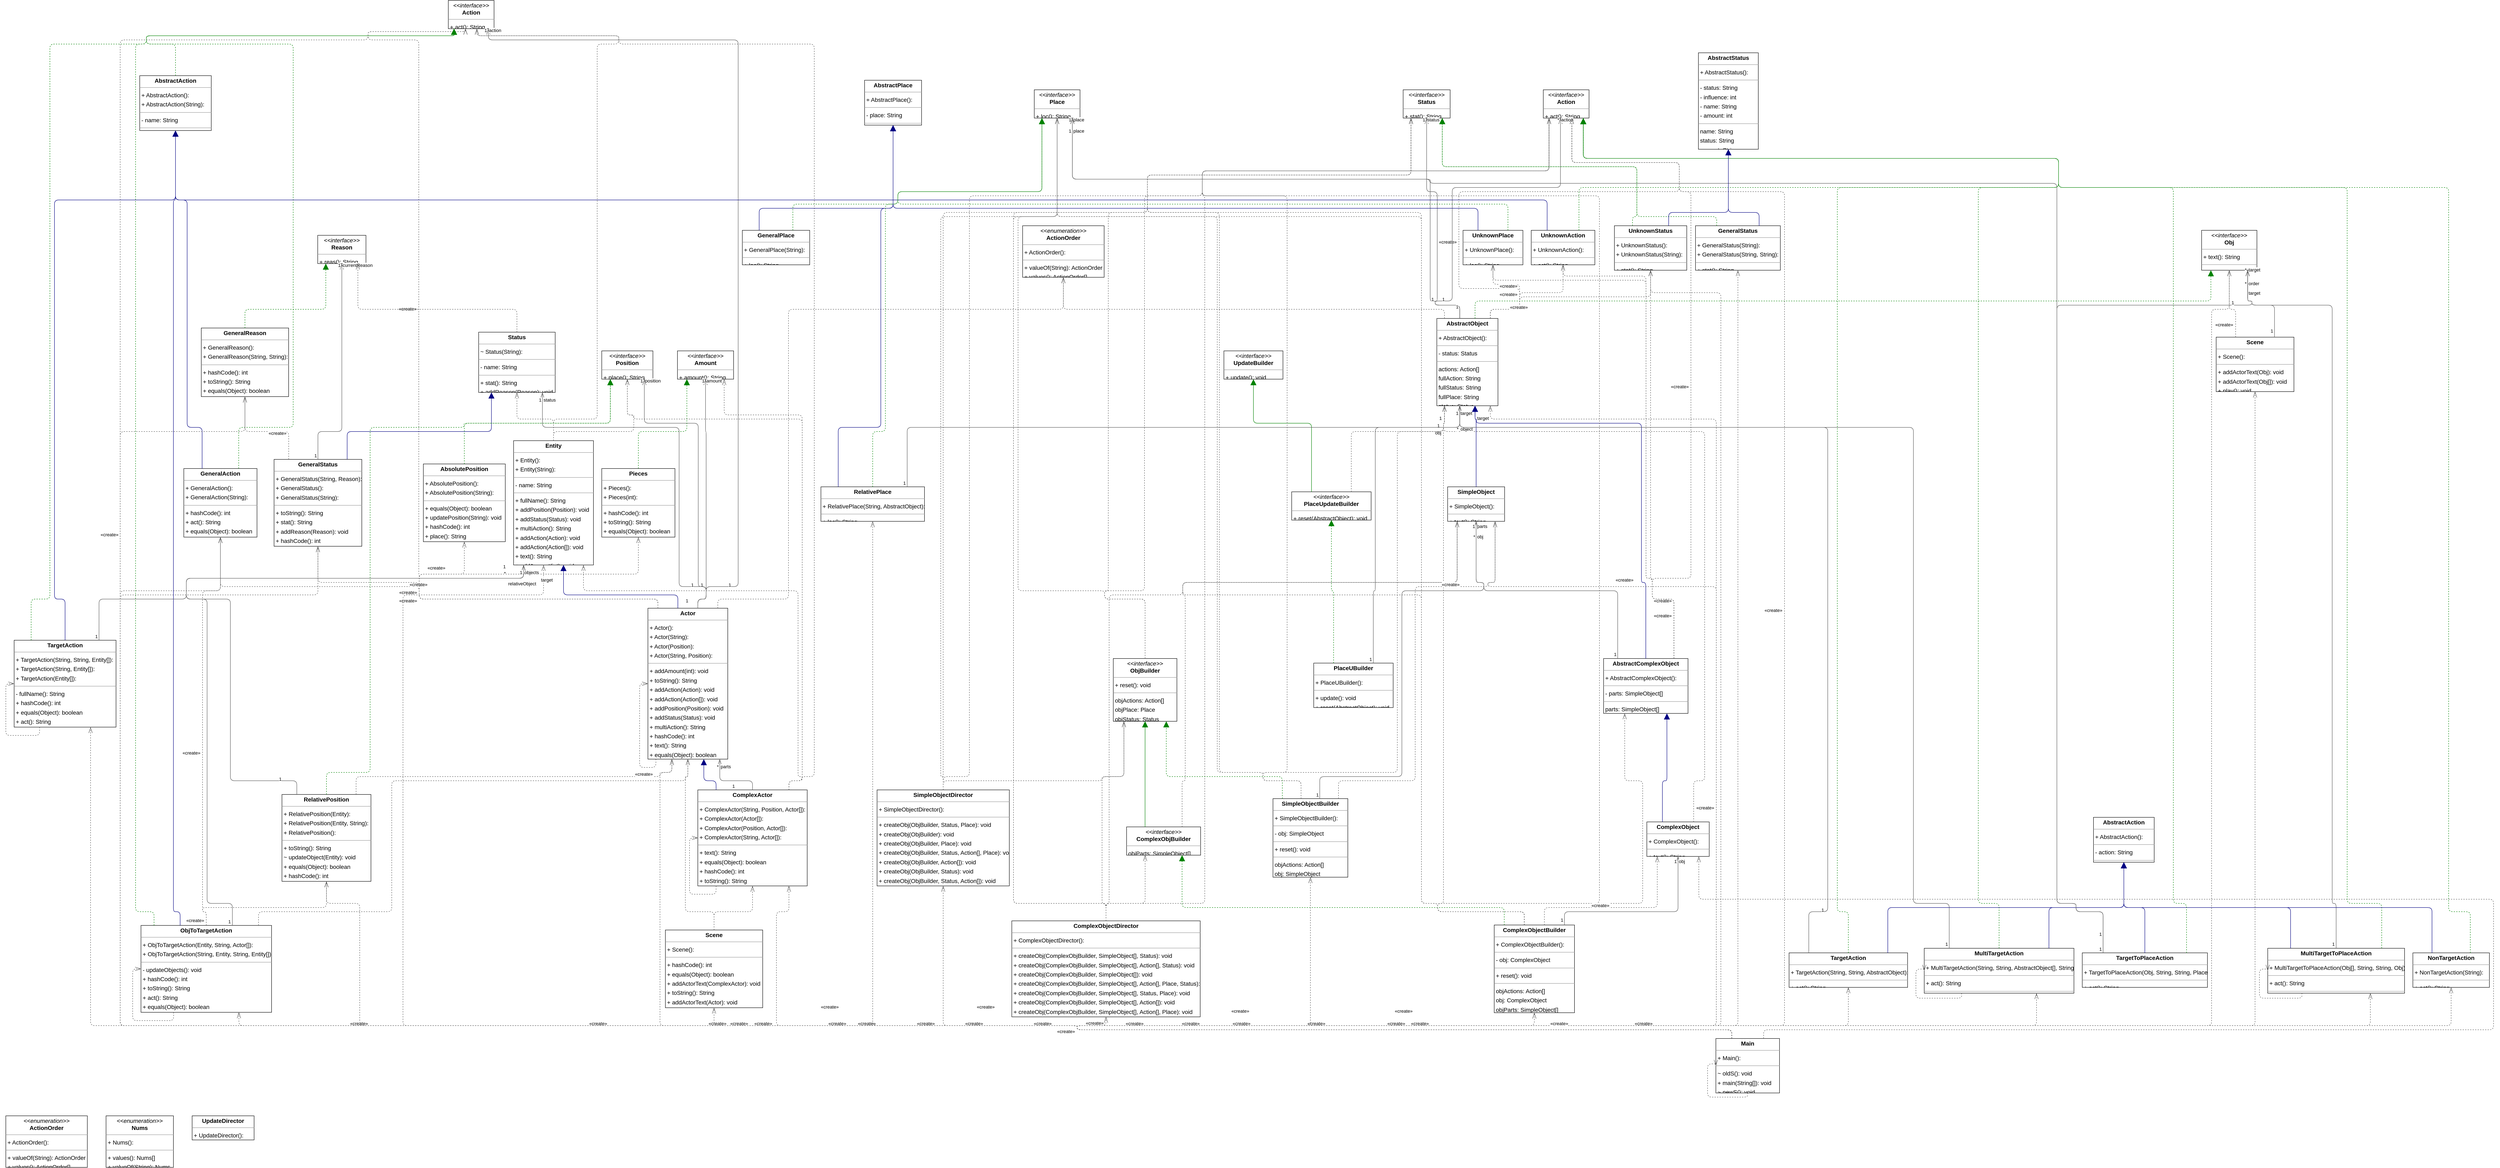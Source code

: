 <mxGraphModel dx="0" dy="0" grid="1" gridSize="10" guides="1" tooltips="1" connect="1" arrows="1" fold="1" page="0" pageScale="1" background="none" math="0" shadow="0">
  <root>
    <mxCell id="0" />
    <mxCell id="1" parent="0" />
    <mxCell id="node2" parent="1" vertex="1" value="&lt;p style=&quot;margin:0px;margin-top:4px;text-align:center;&quot;&gt;&lt;b&gt;AbsolutePosition&lt;/b&gt;&lt;/p&gt;&lt;hr size=&quot;1&quot;/&gt;&lt;p style=&quot;margin:0 0 0 4px;line-height:1.6;&quot;&gt;+ AbsolutePosition(): &lt;br/&gt;+ AbsolutePosition(String): &lt;/p&gt;&lt;hr size=&quot;1&quot;/&gt;&lt;p style=&quot;margin:0 0 0 4px;line-height:1.6;&quot;&gt;+ equals(Object): boolean&lt;br/&gt;+ updatePosition(String): void&lt;br/&gt;+ hashCode(): int&lt;br/&gt;+ place(): String&lt;br/&gt;+ toString(): String&lt;/p&gt;" style="verticalAlign=top;align=left;overflow=fill;fontSize=14;fontFamily=Helvetica;html=1;rounded=0;shadow=0;comic=0;labelBackgroundColor=none;strokeWidth=1;">
      <mxGeometry x="777" y="933" width="197" height="187" as="geometry" />
    </mxCell>
    <mxCell id="node8" parent="1" vertex="1" value="&lt;p style=&quot;margin:0px;margin-top:4px;text-align:center;&quot;&gt;&lt;b&gt;AbstractAction&lt;/b&gt;&lt;/p&gt;&lt;hr size=&quot;1&quot;/&gt;&lt;p style=&quot;margin:0 0 0 4px;line-height:1.6;&quot;&gt;+ AbstractAction(): &lt;/p&gt;&lt;hr size=&quot;1&quot;/&gt;&lt;p style=&quot;margin:0 0 0 4px;line-height:1.6;&quot;&gt;- action: String&lt;/p&gt;&lt;hr size=&quot;1&quot;/&gt;&lt;p style=&quot;margin:0 0 0 4px;line-height:1.6;&quot;&gt; action: String&lt;/p&gt;" style="verticalAlign=top;align=left;overflow=fill;fontSize=14;fontFamily=Helvetica;html=1;rounded=0;shadow=0;comic=0;labelBackgroundColor=none;strokeWidth=1;">
      <mxGeometry x="4793" y="1783" width="146" height="108" as="geometry" />
    </mxCell>
    <mxCell id="node44" parent="1" vertex="1" value="&lt;p style=&quot;margin:0px;margin-top:4px;text-align:center;&quot;&gt;&lt;b&gt;AbstractAction&lt;/b&gt;&lt;/p&gt;&lt;hr size=&quot;1&quot;/&gt;&lt;p style=&quot;margin:0 0 0 4px;line-height:1.6;&quot;&gt;+ AbstractAction(): &lt;br/&gt;+ AbstractAction(String): &lt;/p&gt;&lt;hr size=&quot;1&quot;/&gt;&lt;p style=&quot;margin:0 0 0 4px;line-height:1.6;&quot;&gt;- name: String&lt;/p&gt;&lt;hr size=&quot;1&quot;/&gt;&lt;p style=&quot;margin:0 0 0 4px;line-height:1.6;&quot;&gt; name: String&lt;/p&gt;" style="verticalAlign=top;align=left;overflow=fill;fontSize=14;fontFamily=Helvetica;html=1;rounded=0;shadow=0;comic=0;labelBackgroundColor=none;strokeWidth=1;">
      <mxGeometry x="95" y="-1" width="172" height="132" as="geometry" />
    </mxCell>
    <mxCell id="node42" parent="1" vertex="1" value="&lt;p style=&quot;margin:0px;margin-top:4px;text-align:center;&quot;&gt;&lt;b&gt;AbstractComplexObject&lt;/b&gt;&lt;/p&gt;&lt;hr size=&quot;1&quot;/&gt;&lt;p style=&quot;margin:0 0 0 4px;line-height:1.6;&quot;&gt;+ AbstractComplexObject(): &lt;/p&gt;&lt;hr size=&quot;1&quot;/&gt;&lt;p style=&quot;margin:0 0 0 4px;line-height:1.6;&quot;&gt;- parts: SimpleObject[]&lt;/p&gt;&lt;hr size=&quot;1&quot;/&gt;&lt;p style=&quot;margin:0 0 0 4px;line-height:1.6;&quot;&gt; parts: SimpleObject[]&lt;br/&gt; fullParts: String&lt;/p&gt;" style="verticalAlign=top;align=left;overflow=fill;fontSize=14;fontFamily=Helvetica;html=1;rounded=0;shadow=0;comic=0;labelBackgroundColor=none;strokeWidth=1;">
      <mxGeometry x="3615" y="1401" width="203" height="132" as="geometry" />
    </mxCell>
    <mxCell id="node15" parent="1" vertex="1" value="&lt;p style=&quot;margin:0px;margin-top:4px;text-align:center;&quot;&gt;&lt;b&gt;AbstractObject&lt;/b&gt;&lt;/p&gt;&lt;hr size=&quot;1&quot;/&gt;&lt;p style=&quot;margin:0 0 0 4px;line-height:1.6;&quot;&gt;+ AbstractObject(): &lt;/p&gt;&lt;hr size=&quot;1&quot;/&gt;&lt;p style=&quot;margin:0 0 0 4px;line-height:1.6;&quot;&gt;- status: Status&lt;/p&gt;&lt;hr size=&quot;1&quot;/&gt;&lt;p style=&quot;margin:0 0 0 4px;line-height:1.6;&quot;&gt; actions: Action[]&lt;br/&gt; fullAction: String&lt;br/&gt; fullStatus: String&lt;br/&gt; fullPlace: String&lt;br/&gt; status: Status&lt;br/&gt; places: Place&lt;/p&gt;" style="verticalAlign=top;align=left;overflow=fill;fontSize=14;fontFamily=Helvetica;html=1;rounded=0;shadow=0;comic=0;labelBackgroundColor=none;strokeWidth=1;">
      <mxGeometry x="3214" y="583" width="147" height="210" as="geometry" />
    </mxCell>
    <mxCell id="node37" parent="1" vertex="1" value="&lt;p style=&quot;margin:0px;margin-top:4px;text-align:center;&quot;&gt;&lt;b&gt;AbstractPlace&lt;/b&gt;&lt;/p&gt;&lt;hr size=&quot;1&quot;/&gt;&lt;p style=&quot;margin:0 0 0 4px;line-height:1.6;&quot;&gt;+ AbstractPlace(): &lt;/p&gt;&lt;hr size=&quot;1&quot;/&gt;&lt;p style=&quot;margin:0 0 0 4px;line-height:1.6;&quot;&gt;- place: String&lt;/p&gt;&lt;hr size=&quot;1&quot;/&gt;&lt;p style=&quot;margin:0 0 0 4px;line-height:1.6;&quot;&gt; place: String&lt;/p&gt;" style="verticalAlign=top;align=left;overflow=fill;fontSize=14;fontFamily=Helvetica;html=1;rounded=0;shadow=0;comic=0;labelBackgroundColor=none;strokeWidth=1;">
      <mxGeometry x="1838" y="10" width="137" height="108" as="geometry" />
    </mxCell>
    <mxCell id="node19" parent="1" vertex="1" value="&lt;p style=&quot;margin:0px;margin-top:4px;text-align:center;&quot;&gt;&lt;b&gt;AbstractStatus&lt;/b&gt;&lt;/p&gt;&lt;hr size=&quot;1&quot;/&gt;&lt;p style=&quot;margin:0 0 0 4px;line-height:1.6;&quot;&gt;+ AbstractStatus(): &lt;/p&gt;&lt;hr size=&quot;1&quot;/&gt;&lt;p style=&quot;margin:0 0 0 4px;line-height:1.6;&quot;&gt;- status: String&lt;br/&gt;- influence: int&lt;br/&gt;- name: String&lt;br/&gt;- amount: int&lt;/p&gt;&lt;hr size=&quot;1&quot;/&gt;&lt;p style=&quot;margin:0 0 0 4px;line-height:1.6;&quot;&gt; name: String&lt;br/&gt; status: String&lt;br/&gt; amount: String&lt;br/&gt; influence: int&lt;/p&gt;" style="verticalAlign=top;align=left;overflow=fill;fontSize=14;fontFamily=Helvetica;html=1;rounded=0;shadow=0;comic=0;labelBackgroundColor=none;strokeWidth=1;">
      <mxGeometry x="3843" y="-56" width="144" height="232" as="geometry" />
    </mxCell>
    <mxCell id="node16" parent="1" vertex="1" value="&lt;p style=&quot;margin:0px;margin-top:4px;text-align:center;&quot;&gt;&lt;i&gt;&amp;lt;&amp;lt;interface&amp;gt;&amp;gt;&lt;/i&gt;&lt;br/&gt;&lt;b&gt;Action&lt;/b&gt;&lt;/p&gt;&lt;hr size=&quot;1&quot;/&gt;&lt;p style=&quot;margin:0 0 0 4px;line-height:1.6;&quot;&gt;+ act(): String&lt;/p&gt;" style="verticalAlign=top;align=left;overflow=fill;fontSize=14;fontFamily=Helvetica;html=1;rounded=0;shadow=0;comic=0;labelBackgroundColor=none;strokeWidth=1;">
      <mxGeometry x="3470" y="33" width="110" height="68" as="geometry" />
    </mxCell>
    <mxCell id="node38" parent="1" vertex="1" value="&lt;p style=&quot;margin:0px;margin-top:4px;text-align:center;&quot;&gt;&lt;i&gt;&amp;lt;&amp;lt;interface&amp;gt;&amp;gt;&lt;/i&gt;&lt;br/&gt;&lt;b&gt;Action&lt;/b&gt;&lt;/p&gt;&lt;hr size=&quot;1&quot;/&gt;&lt;p style=&quot;margin:0 0 0 4px;line-height:1.6;&quot;&gt;+ act(): String&lt;/p&gt;" style="verticalAlign=top;align=left;overflow=fill;fontSize=14;fontFamily=Helvetica;html=1;rounded=0;shadow=0;comic=0;labelBackgroundColor=none;strokeWidth=1;">
      <mxGeometry x="837" y="-182" width="110" height="68" as="geometry" />
    </mxCell>
    <mxCell id="node24" parent="1" vertex="1" value="&lt;p style=&quot;margin:0px;margin-top:4px;text-align:center;&quot;&gt;&lt;i&gt;&amp;lt;&amp;lt;enumeration&amp;gt;&amp;gt;&lt;/i&gt;&lt;br/&gt;&lt;b&gt;ActionOrder&lt;/b&gt;&lt;/p&gt;&lt;hr size=&quot;1&quot;/&gt;&lt;p style=&quot;margin:0 0 0 4px;line-height:1.6;&quot;&gt;+ ActionOrder(): &lt;/p&gt;&lt;hr size=&quot;1&quot;/&gt;&lt;p style=&quot;margin:0 0 0 4px;line-height:1.6;&quot;&gt;+ valueOf(String): ActionOrder&lt;br/&gt;+ values(): ActionOrder[]&lt;/p&gt;" style="verticalAlign=top;align=left;overflow=fill;fontSize=14;fontFamily=Helvetica;html=1;rounded=0;shadow=0;comic=0;labelBackgroundColor=none;strokeWidth=1;">
      <mxGeometry x="2218" y="360" width="196" height="124" as="geometry" />
    </mxCell>
    <mxCell id="node27" parent="1" vertex="1" value="&lt;p style=&quot;margin:0px;margin-top:4px;text-align:center;&quot;&gt;&lt;i&gt;&amp;lt;&amp;lt;enumeration&amp;gt;&amp;gt;&lt;/i&gt;&lt;br/&gt;&lt;b&gt;ActionOrder&lt;/b&gt;&lt;/p&gt;&lt;hr size=&quot;1&quot;/&gt;&lt;p style=&quot;margin:0 0 0 4px;line-height:1.6;&quot;&gt;+ ActionOrder(): &lt;/p&gt;&lt;hr size=&quot;1&quot;/&gt;&lt;p style=&quot;margin:0 0 0 4px;line-height:1.6;&quot;&gt;+ valueOf(String): ActionOrder&lt;br/&gt;+ values(): ActionOrder[]&lt;/p&gt;" style="verticalAlign=top;align=left;overflow=fill;fontSize=14;fontFamily=Helvetica;html=1;rounded=0;shadow=0;comic=0;labelBackgroundColor=none;strokeWidth=1;">
      <mxGeometry x="-227" y="2501" width="196" height="124" as="geometry" />
    </mxCell>
    <mxCell id="node12" parent="1" vertex="1" value="&lt;p style=&quot;margin:0px;margin-top:4px;text-align:center;&quot;&gt;&lt;b&gt;Actor&lt;/b&gt;&lt;/p&gt;&lt;hr size=&quot;1&quot;/&gt;&lt;p style=&quot;margin:0 0 0 4px;line-height:1.6;&quot;&gt;+ Actor(): &lt;br/&gt;+ Actor(String): &lt;br/&gt;+ Actor(Position): &lt;br/&gt;+ Actor(String, Position): &lt;/p&gt;&lt;hr size=&quot;1&quot;/&gt;&lt;p style=&quot;margin:0 0 0 4px;line-height:1.6;&quot;&gt;+ addAmount(int): void&lt;br/&gt;+ toString(): String&lt;br/&gt;+ addAction(Action): void&lt;br/&gt;+ addAction(Action[]): void&lt;br/&gt;+ addPosition(Position): void&lt;br/&gt;+ addStatus(Status): void&lt;br/&gt;+ multiAction(): String&lt;br/&gt;+ hashCode(): int&lt;br/&gt;+ text(): String&lt;br/&gt;+ equals(Object): boolean&lt;br/&gt;+ fullName(): String&lt;/p&gt;" style="verticalAlign=top;align=left;overflow=fill;fontSize=14;fontFamily=Helvetica;html=1;rounded=0;shadow=0;comic=0;labelBackgroundColor=none;strokeWidth=1;">
      <mxGeometry x="1317" y="1280" width="192" height="363" as="geometry" />
    </mxCell>
    <mxCell id="node17" parent="1" vertex="1" value="&lt;p style=&quot;margin:0px;margin-top:4px;text-align:center;&quot;&gt;&lt;i&gt;&amp;lt;&amp;lt;interface&amp;gt;&amp;gt;&lt;/i&gt;&lt;br/&gt;&lt;b&gt;Amount&lt;/b&gt;&lt;/p&gt;&lt;hr size=&quot;1&quot;/&gt;&lt;p style=&quot;margin:0 0 0 4px;line-height:1.6;&quot;&gt;+ amount(): String&lt;/p&gt;" style="verticalAlign=top;align=left;overflow=fill;fontSize=14;fontFamily=Helvetica;html=1;rounded=0;shadow=0;comic=0;labelBackgroundColor=none;strokeWidth=1;">
      <mxGeometry x="1388" y="661" width="135" height="68" as="geometry" />
    </mxCell>
    <mxCell id="node28" parent="1" vertex="1" value="&lt;p style=&quot;margin:0px;margin-top:4px;text-align:center;&quot;&gt;&lt;b&gt;ComplexActor&lt;/b&gt;&lt;/p&gt;&lt;hr size=&quot;1&quot;/&gt;&lt;p style=&quot;margin:0 0 0 4px;line-height:1.6;&quot;&gt;+ ComplexActor(String, Position, Actor[]): &lt;br/&gt;+ ComplexActor(Actor[]): &lt;br/&gt;+ ComplexActor(Position, Actor[]): &lt;br/&gt;+ ComplexActor(String, Actor[]): &lt;/p&gt;&lt;hr size=&quot;1&quot;/&gt;&lt;p style=&quot;margin:0 0 0 4px;line-height:1.6;&quot;&gt;+ text(): String&lt;br/&gt;+ equals(Object): boolean&lt;br/&gt;+ hashCode(): int&lt;br/&gt;+ toString(): String&lt;br/&gt;+ fullName(): String&lt;/p&gt;" style="verticalAlign=top;align=left;overflow=fill;fontSize=14;fontFamily=Helvetica;html=1;rounded=0;shadow=0;comic=0;labelBackgroundColor=none;strokeWidth=1;">
      <mxGeometry x="1437" y="1717" width="263" height="231" as="geometry" />
    </mxCell>
    <mxCell id="node10" parent="1" vertex="1" value="&lt;p style=&quot;margin:0px;margin-top:4px;text-align:center;&quot;&gt;&lt;i&gt;&amp;lt;&amp;lt;interface&amp;gt;&amp;gt;&lt;/i&gt;&lt;br/&gt;&lt;b&gt;ComplexObjBuilder&lt;/b&gt;&lt;/p&gt;&lt;hr size=&quot;1&quot;/&gt;&lt;p style=&quot;margin:0 0 0 4px;line-height:1.6;&quot;&gt; objParts: SimpleObject[]&lt;/p&gt;" style="verticalAlign=top;align=left;overflow=fill;fontSize=14;fontFamily=Helvetica;html=1;rounded=0;shadow=0;comic=0;labelBackgroundColor=none;strokeWidth=1;">
      <mxGeometry x="2468" y="1806" width="178" height="68" as="geometry" />
    </mxCell>
    <mxCell id="node52" parent="1" vertex="1" value="&lt;p style=&quot;margin:0px;margin-top:4px;text-align:center;&quot;&gt;&lt;b&gt;ComplexObject&lt;/b&gt;&lt;/p&gt;&lt;hr size=&quot;1&quot;/&gt;&lt;p style=&quot;margin:0 0 0 4px;line-height:1.6;&quot;&gt;+ ComplexObject(): &lt;/p&gt;&lt;hr size=&quot;1&quot;/&gt;&lt;p style=&quot;margin:0 0 0 4px;line-height:1.6;&quot;&gt;+ text(): String&lt;/p&gt;" style="verticalAlign=top;align=left;overflow=fill;fontSize=14;fontFamily=Helvetica;html=1;rounded=0;shadow=0;comic=0;labelBackgroundColor=none;strokeWidth=1;">
      <mxGeometry x="3719" y="1794" width="150" height="83" as="geometry" />
    </mxCell>
    <mxCell id="node5" parent="1" vertex="1" value="&lt;p style=&quot;margin:0px;margin-top:4px;text-align:center;&quot;&gt;&lt;b&gt;ComplexObjectBuilder&lt;/b&gt;&lt;/p&gt;&lt;hr size=&quot;1&quot;/&gt;&lt;p style=&quot;margin:0 0 0 4px;line-height:1.6;&quot;&gt;+ ComplexObjectBuilder(): &lt;/p&gt;&lt;hr size=&quot;1&quot;/&gt;&lt;p style=&quot;margin:0 0 0 4px;line-height:1.6;&quot;&gt;- obj: ComplexObject&lt;/p&gt;&lt;hr size=&quot;1&quot;/&gt;&lt;p style=&quot;margin:0 0 0 4px;line-height:1.6;&quot;&gt;+ reset(): void&lt;/p&gt;&lt;hr size=&quot;1&quot;/&gt;&lt;p style=&quot;margin:0 0 0 4px;line-height:1.6;&quot;&gt; objActions: Action[]&lt;br/&gt; obj: ComplexObject&lt;br/&gt; objParts: SimpleObject[]&lt;br/&gt; objPlace: Place&lt;br/&gt; objStatus: Status&lt;/p&gt;" style="verticalAlign=top;align=left;overflow=fill;fontSize=14;fontFamily=Helvetica;html=1;rounded=0;shadow=0;comic=0;labelBackgroundColor=none;strokeWidth=1;">
      <mxGeometry x="3352" y="2042" width="193" height="211" as="geometry" />
    </mxCell>
    <mxCell id="node30" parent="1" vertex="1" value="&lt;p style=&quot;margin:0px;margin-top:4px;text-align:center;&quot;&gt;&lt;b&gt;ComplexObjectDirector&lt;/b&gt;&lt;/p&gt;&lt;hr size=&quot;1&quot;/&gt;&lt;p style=&quot;margin:0 0 0 4px;line-height:1.6;&quot;&gt;+ ComplexObjectDirector(): &lt;/p&gt;&lt;hr size=&quot;1&quot;/&gt;&lt;p style=&quot;margin:0 0 0 4px;line-height:1.6;&quot;&gt;+ createObj(ComplexObjBuilder, SimpleObject[], Status): void&lt;br/&gt;+ createObj(ComplexObjBuilder, SimpleObject[], Action[], Status): void&lt;br/&gt;+ createObj(ComplexObjBuilder, SimpleObject[]): void&lt;br/&gt;+ createObj(ComplexObjBuilder, SimpleObject[], Action[], Place, Status): void&lt;br/&gt;+ createObj(ComplexObjBuilder, SimpleObject[], Status, Place): void&lt;br/&gt;+ createObj(ComplexObjBuilder, SimpleObject[], Action[]): void&lt;br/&gt;+ createObj(ComplexObjBuilder, SimpleObject[], Action[], Place): void&lt;br/&gt;+ createObj(ComplexObjBuilder, SimpleObject[], Place): void&lt;/p&gt;" style="verticalAlign=top;align=left;overflow=fill;fontSize=14;fontFamily=Helvetica;html=1;rounded=0;shadow=0;comic=0;labelBackgroundColor=none;strokeWidth=1;">
      <mxGeometry x="2192" y="2032" width="453" height="231" as="geometry" />
    </mxCell>
    <mxCell id="node31" parent="1" vertex="1" value="&lt;p style=&quot;margin:0px;margin-top:4px;text-align:center;&quot;&gt;&lt;b&gt;Entity&lt;/b&gt;&lt;/p&gt;&lt;hr size=&quot;1&quot;/&gt;&lt;p style=&quot;margin:0 0 0 4px;line-height:1.6;&quot;&gt;+ Entity(): &lt;br/&gt;+ Entity(String): &lt;/p&gt;&lt;hr size=&quot;1&quot;/&gt;&lt;p style=&quot;margin:0 0 0 4px;line-height:1.6;&quot;&gt;- name: String&lt;/p&gt;&lt;hr size=&quot;1&quot;/&gt;&lt;p style=&quot;margin:0 0 0 4px;line-height:1.6;&quot;&gt;+ fullName(): String&lt;br/&gt;+ addPosition(Position): void&lt;br/&gt;+ addStatus(Status): void&lt;br/&gt;+ multiAction(): String&lt;br/&gt;+ addAction(Action): void&lt;br/&gt;+ addAction(Action[]): void&lt;br/&gt;+ text(): String&lt;br/&gt;+ addAmount(int): void&lt;/p&gt;&lt;hr size=&quot;1&quot;/&gt;&lt;p style=&quot;margin:0 0 0 4px;line-height:1.6;&quot;&gt; name: String&lt;/p&gt;" style="verticalAlign=top;align=left;overflow=fill;fontSize=14;fontFamily=Helvetica;html=1;rounded=0;shadow=0;comic=0;labelBackgroundColor=none;strokeWidth=1;">
      <mxGeometry x="994" y="877" width="192" height="299" as="geometry" />
    </mxCell>
    <mxCell id="node43" parent="1" vertex="1" value="&lt;p style=&quot;margin:0px;margin-top:4px;text-align:center;&quot;&gt;&lt;b&gt;GeneralAction&lt;/b&gt;&lt;/p&gt;&lt;hr size=&quot;1&quot;/&gt;&lt;p style=&quot;margin:0 0 0 4px;line-height:1.6;&quot;&gt;+ GeneralAction(): &lt;br/&gt;+ GeneralAction(String): &lt;/p&gt;&lt;hr size=&quot;1&quot;/&gt;&lt;p style=&quot;margin:0 0 0 4px;line-height:1.6;&quot;&gt;+ hashCode(): int&lt;br/&gt;+ act(): String&lt;br/&gt;+ equals(Object): boolean&lt;br/&gt;+ toString(): String&lt;/p&gt;" style="verticalAlign=top;align=left;overflow=fill;fontSize=14;fontFamily=Helvetica;html=1;rounded=0;shadow=0;comic=0;labelBackgroundColor=none;strokeWidth=1;">
      <mxGeometry x="201" y="944" width="176" height="165" as="geometry" />
    </mxCell>
    <mxCell id="node6" parent="1" vertex="1" value="&lt;p style=&quot;margin:0px;margin-top:4px;text-align:center;&quot;&gt;&lt;b&gt;GeneralPlace&lt;/b&gt;&lt;/p&gt;&lt;hr size=&quot;1&quot;/&gt;&lt;p style=&quot;margin:0 0 0 4px;line-height:1.6;&quot;&gt;+ GeneralPlace(String): &lt;/p&gt;&lt;hr size=&quot;1&quot;/&gt;&lt;p style=&quot;margin:0 0 0 4px;line-height:1.6;&quot;&gt;+ loc(): String&lt;/p&gt;" style="verticalAlign=top;align=left;overflow=fill;fontSize=14;fontFamily=Helvetica;html=1;rounded=0;shadow=0;comic=0;labelBackgroundColor=none;strokeWidth=1;">
      <mxGeometry x="1544" y="371" width="162" height="83" as="geometry" />
    </mxCell>
    <mxCell id="node39" parent="1" vertex="1" value="&lt;p style=&quot;margin:0px;margin-top:4px;text-align:center;&quot;&gt;&lt;b&gt;GeneralReason&lt;/b&gt;&lt;/p&gt;&lt;hr size=&quot;1&quot;/&gt;&lt;p style=&quot;margin:0 0 0 4px;line-height:1.6;&quot;&gt;+ GeneralReason(): &lt;br/&gt;+ GeneralReason(String, String): &lt;/p&gt;&lt;hr size=&quot;1&quot;/&gt;&lt;p style=&quot;margin:0 0 0 4px;line-height:1.6;&quot;&gt;+ hashCode(): int&lt;br/&gt;+ toString(): String&lt;br/&gt;+ equals(Object): boolean&lt;br/&gt;+ reas(): String&lt;/p&gt;" style="verticalAlign=top;align=left;overflow=fill;fontSize=14;fontFamily=Helvetica;html=1;rounded=0;shadow=0;comic=0;labelBackgroundColor=none;strokeWidth=1;">
      <mxGeometry x="243" y="606" width="210" height="165" as="geometry" />
    </mxCell>
    <mxCell id="node0" parent="1" vertex="1" value="&lt;p style=&quot;margin:0px;margin-top:4px;text-align:center;&quot;&gt;&lt;b&gt;GeneralStatus&lt;/b&gt;&lt;/p&gt;&lt;hr size=&quot;1&quot;/&gt;&lt;p style=&quot;margin:0 0 0 4px;line-height:1.6;&quot;&gt;+ GeneralStatus(String, Reason): &lt;br/&gt;+ GeneralStatus(): &lt;br/&gt;+ GeneralStatus(String): &lt;/p&gt;&lt;hr size=&quot;1&quot;/&gt;&lt;p style=&quot;margin:0 0 0 4px;line-height:1.6;&quot;&gt;+ toString(): String&lt;br/&gt;+ stat(): String&lt;br/&gt;+ addReason(Reason): void&lt;br/&gt;+ hashCode(): int&lt;br/&gt;+ equals(Object): boolean&lt;/p&gt;" style="verticalAlign=top;align=left;overflow=fill;fontSize=14;fontFamily=Helvetica;html=1;rounded=0;shadow=0;comic=0;labelBackgroundColor=none;strokeWidth=1;">
      <mxGeometry x="418" y="922" width="211" height="209" as="geometry" />
    </mxCell>
    <mxCell id="node21" parent="1" vertex="1" value="&lt;p style=&quot;margin:0px;margin-top:4px;text-align:center;&quot;&gt;&lt;b&gt;GeneralStatus&lt;/b&gt;&lt;/p&gt;&lt;hr size=&quot;1&quot;/&gt;&lt;p style=&quot;margin:0 0 0 4px;line-height:1.6;&quot;&gt;+ GeneralStatus(String): &lt;br/&gt;+ GeneralStatus(String, String): &lt;/p&gt;&lt;hr size=&quot;1&quot;/&gt;&lt;p style=&quot;margin:0 0 0 4px;line-height:1.6;&quot;&gt;+ stat(): String&lt;/p&gt;" style="verticalAlign=top;align=left;overflow=fill;fontSize=14;fontFamily=Helvetica;html=1;rounded=0;shadow=0;comic=0;labelBackgroundColor=none;strokeWidth=1;">
      <mxGeometry x="3836" y="360" width="204" height="107" as="geometry" />
    </mxCell>
    <mxCell id="node1" parent="1" vertex="1" value="&lt;p style=&quot;margin:0px;margin-top:4px;text-align:center;&quot;&gt;&lt;b&gt;Main&lt;/b&gt;&lt;/p&gt;&lt;hr size=&quot;1&quot;/&gt;&lt;p style=&quot;margin:0 0 0 4px;line-height:1.6;&quot;&gt;+ Main(): &lt;/p&gt;&lt;hr size=&quot;1&quot;/&gt;&lt;p style=&quot;margin:0 0 0 4px;line-height:1.6;&quot;&gt;~ oldS(): void&lt;br/&gt;+ main(String[]): void&lt;br/&gt;~ newS(): void&lt;/p&gt;" style="verticalAlign=top;align=left;overflow=fill;fontSize=14;fontFamily=Helvetica;html=1;rounded=0;shadow=0;comic=0;labelBackgroundColor=none;strokeWidth=1;">
      <mxGeometry x="3885" y="2315" width="153" height="131" as="geometry" />
    </mxCell>
    <mxCell id="node45" parent="1" vertex="1" value="&lt;p style=&quot;margin:0px;margin-top:4px;text-align:center;&quot;&gt;&lt;b&gt;MultiTargetAction&lt;/b&gt;&lt;/p&gt;&lt;hr size=&quot;1&quot;/&gt;&lt;p style=&quot;margin:0 0 0 4px;line-height:1.6;&quot;&gt;+ MultiTargetAction(String, String, AbstractObject[], String): &lt;/p&gt;&lt;hr size=&quot;1&quot;/&gt;&lt;p style=&quot;margin:0 0 0 4px;line-height:1.6;&quot;&gt;+ act(): String&lt;/p&gt;&lt;hr size=&quot;1&quot;/&gt;&lt;p style=&quot;margin:0 0 0 4px;line-height:1.6;&quot;&gt; targetStatus: String&lt;/p&gt;" style="verticalAlign=top;align=left;overflow=fill;fontSize=14;fontFamily=Helvetica;html=1;rounded=0;shadow=0;comic=0;labelBackgroundColor=none;strokeWidth=1;">
      <mxGeometry x="4386" y="2098" width="360" height="108" as="geometry" />
    </mxCell>
    <mxCell id="node54" parent="1" vertex="1" value="&lt;p style=&quot;margin:0px;margin-top:4px;text-align:center;&quot;&gt;&lt;b&gt;MultiTargetToPlaceAction&lt;/b&gt;&lt;/p&gt;&lt;hr size=&quot;1&quot;/&gt;&lt;p style=&quot;margin:0 0 0 4px;line-height:1.6;&quot;&gt;+ MultiTargetToPlaceAction(Obj[], String, String, Obj): &lt;/p&gt;&lt;hr size=&quot;1&quot;/&gt;&lt;p style=&quot;margin:0 0 0 4px;line-height:1.6;&quot;&gt;+ act(): String&lt;/p&gt;&lt;hr size=&quot;1&quot;/&gt;&lt;p style=&quot;margin:0 0 0 4px;line-height:1.6;&quot;&gt; targetStatus: String&lt;/p&gt;" style="verticalAlign=top;align=left;overflow=fill;fontSize=14;fontFamily=Helvetica;html=1;rounded=0;shadow=0;comic=0;labelBackgroundColor=none;strokeWidth=1;">
      <mxGeometry x="5212" y="2098" width="329" height="108" as="geometry" />
    </mxCell>
    <mxCell id="node7" parent="1" vertex="1" value="&lt;p style=&quot;margin:0px;margin-top:4px;text-align:center;&quot;&gt;&lt;b&gt;NonTargetAction&lt;/b&gt;&lt;/p&gt;&lt;hr size=&quot;1&quot;/&gt;&lt;p style=&quot;margin:0 0 0 4px;line-height:1.6;&quot;&gt;+ NonTargetAction(String): &lt;/p&gt;&lt;hr size=&quot;1&quot;/&gt;&lt;p style=&quot;margin:0 0 0 4px;line-height:1.6;&quot;&gt;+ act(): String&lt;/p&gt;" style="verticalAlign=top;align=left;overflow=fill;fontSize=14;fontFamily=Helvetica;html=1;rounded=0;shadow=0;comic=0;labelBackgroundColor=none;strokeWidth=1;">
      <mxGeometry x="5561" y="2109" width="184" height="83" as="geometry" />
    </mxCell>
    <mxCell id="node3" parent="1" vertex="1" value="&lt;p style=&quot;margin:0px;margin-top:4px;text-align:center;&quot;&gt;&lt;i&gt;&amp;lt;&amp;lt;enumeration&amp;gt;&amp;gt;&lt;/i&gt;&lt;br/&gt;&lt;b&gt;Nums&lt;/b&gt;&lt;/p&gt;&lt;hr size=&quot;1&quot;/&gt;&lt;p style=&quot;margin:0 0 0 4px;line-height:1.6;&quot;&gt;+ Nums(): &lt;/p&gt;&lt;hr size=&quot;1&quot;/&gt;&lt;p style=&quot;margin:0 0 0 4px;line-height:1.6;&quot;&gt;+ values(): Nums[]&lt;br/&gt;+ valueOf(String): Nums&lt;/p&gt;" style="verticalAlign=top;align=left;overflow=fill;fontSize=14;fontFamily=Helvetica;html=1;rounded=0;shadow=0;comic=0;labelBackgroundColor=none;strokeWidth=1;">
      <mxGeometry x="14" y="2501" width="162" height="124" as="geometry" />
    </mxCell>
    <mxCell id="node33" parent="1" vertex="1" value="&lt;p style=&quot;margin:0px;margin-top:4px;text-align:center;&quot;&gt;&lt;i&gt;&amp;lt;&amp;lt;interface&amp;gt;&amp;gt;&lt;/i&gt;&lt;br/&gt;&lt;b&gt;Obj&lt;/b&gt;&lt;/p&gt;&lt;hr size=&quot;1&quot;/&gt;&lt;p style=&quot;margin:0 0 0 4px;line-height:1.6;&quot;&gt;+ text(): String&lt;/p&gt;&lt;hr size=&quot;1&quot;/&gt;&lt;p style=&quot;margin:0 0 0 4px;line-height:1.6;&quot;&gt; fullStatus: String&lt;/p&gt;" style="verticalAlign=top;align=left;overflow=fill;fontSize=14;fontFamily=Helvetica;html=1;rounded=0;shadow=0;comic=0;labelBackgroundColor=none;strokeWidth=1;">
      <mxGeometry x="5053" y="371" width="133" height="96" as="geometry" />
    </mxCell>
    <mxCell id="node4" parent="1" vertex="1" value="&lt;p style=&quot;margin:0px;margin-top:4px;text-align:center;&quot;&gt;&lt;i&gt;&amp;lt;&amp;lt;interface&amp;gt;&amp;gt;&lt;/i&gt;&lt;br/&gt;&lt;b&gt;ObjBuilder&lt;/b&gt;&lt;/p&gt;&lt;hr size=&quot;1&quot;/&gt;&lt;p style=&quot;margin:0 0 0 4px;line-height:1.6;&quot;&gt;+ reset(): void&lt;/p&gt;&lt;hr size=&quot;1&quot;/&gt;&lt;p style=&quot;margin:0 0 0 4px;line-height:1.6;&quot;&gt; objActions: Action[]&lt;br/&gt; objPlace: Place&lt;br/&gt; objStatus: Status&lt;/p&gt;" style="verticalAlign=top;align=left;overflow=fill;fontSize=14;fontFamily=Helvetica;html=1;rounded=0;shadow=0;comic=0;labelBackgroundColor=none;strokeWidth=1;">
      <mxGeometry x="2436" y="1401" width="153" height="151" as="geometry" />
    </mxCell>
    <mxCell id="node11" parent="1" vertex="1" value="&lt;p style=&quot;margin:0px;margin-top:4px;text-align:center;&quot;&gt;&lt;b&gt;ObjToTargetAction&lt;/b&gt;&lt;/p&gt;&lt;hr size=&quot;1&quot;/&gt;&lt;p style=&quot;margin:0 0 0 4px;line-height:1.6;&quot;&gt;+ ObjToTargetAction(Entity, String, Actor[]): &lt;br/&gt;+ ObjToTargetAction(String, Entity, String, Entity[]): &lt;/p&gt;&lt;hr size=&quot;1&quot;/&gt;&lt;p style=&quot;margin:0 0 0 4px;line-height:1.6;&quot;&gt;- updateObjects(): void&lt;br/&gt;+ hashCode(): int&lt;br/&gt;+ toString(): String&lt;br/&gt;+ act(): String&lt;br/&gt;+ equals(Object): boolean&lt;br/&gt;- fullName(): String&lt;/p&gt;" style="verticalAlign=top;align=left;overflow=fill;fontSize=14;fontFamily=Helvetica;html=1;rounded=0;shadow=0;comic=0;labelBackgroundColor=none;strokeWidth=1;">
      <mxGeometry x="98" y="2043" width="314" height="209" as="geometry" />
    </mxCell>
    <mxCell id="node25" parent="1" vertex="1" value="&lt;p style=&quot;margin:0px;margin-top:4px;text-align:center;&quot;&gt;&lt;b&gt;Pieces&lt;/b&gt;&lt;/p&gt;&lt;hr size=&quot;1&quot;/&gt;&lt;p style=&quot;margin:0 0 0 4px;line-height:1.6;&quot;&gt;+ Pieces(): &lt;br/&gt;+ Pieces(int): &lt;/p&gt;&lt;hr size=&quot;1&quot;/&gt;&lt;p style=&quot;margin:0 0 0 4px;line-height:1.6;&quot;&gt;+ hashCode(): int&lt;br/&gt;+ toString(): String&lt;br/&gt;+ equals(Object): boolean&lt;br/&gt;+ amount(): String&lt;/p&gt;" style="verticalAlign=top;align=left;overflow=fill;fontSize=14;fontFamily=Helvetica;html=1;rounded=0;shadow=0;comic=0;labelBackgroundColor=none;strokeWidth=1;">
      <mxGeometry x="1206" y="944" width="176" height="165" as="geometry" />
    </mxCell>
    <mxCell id="node41" parent="1" vertex="1" value="&lt;p style=&quot;margin:0px;margin-top:4px;text-align:center;&quot;&gt;&lt;i&gt;&amp;lt;&amp;lt;interface&amp;gt;&amp;gt;&lt;/i&gt;&lt;br/&gt;&lt;b&gt;Place&lt;/b&gt;&lt;/p&gt;&lt;hr size=&quot;1&quot;/&gt;&lt;p style=&quot;margin:0 0 0 4px;line-height:1.6;&quot;&gt;+ loc(): String&lt;/p&gt;" style="verticalAlign=top;align=left;overflow=fill;fontSize=14;fontFamily=Helvetica;html=1;rounded=0;shadow=0;comic=0;labelBackgroundColor=none;strokeWidth=1;">
      <mxGeometry x="2246" y="33" width="110" height="68" as="geometry" />
    </mxCell>
    <mxCell id="node14" parent="1" vertex="1" value="&lt;p style=&quot;margin:0px;margin-top:4px;text-align:center;&quot;&gt;&lt;b&gt;PlaceUBuilder&lt;/b&gt;&lt;/p&gt;&lt;hr size=&quot;1&quot;/&gt;&lt;p style=&quot;margin:0 0 0 4px;line-height:1.6;&quot;&gt;+ PlaceUBuilder(): &lt;/p&gt;&lt;hr size=&quot;1&quot;/&gt;&lt;p style=&quot;margin:0 0 0 4px;line-height:1.6;&quot;&gt;+ update(): void&lt;br/&gt;+ reset(AbstractObject): void&lt;/p&gt;" style="verticalAlign=top;align=left;overflow=fill;fontSize=14;fontFamily=Helvetica;html=1;rounded=0;shadow=0;comic=0;labelBackgroundColor=none;strokeWidth=1;">
      <mxGeometry x="2918" y="1412" width="191" height="107" as="geometry" />
    </mxCell>
    <mxCell id="node49" parent="1" vertex="1" value="&lt;p style=&quot;margin:0px;margin-top:4px;text-align:center;&quot;&gt;&lt;i&gt;&amp;lt;&amp;lt;interface&amp;gt;&amp;gt;&lt;/i&gt;&lt;br/&gt;&lt;b&gt;PlaceUpdateBuilder&lt;/b&gt;&lt;/p&gt;&lt;hr size=&quot;1&quot;/&gt;&lt;p style=&quot;margin:0 0 0 4px;line-height:1.6;&quot;&gt;+ reset(AbstractObject): void&lt;/p&gt;" style="verticalAlign=top;align=left;overflow=fill;fontSize=14;fontFamily=Helvetica;html=1;rounded=0;shadow=0;comic=0;labelBackgroundColor=none;strokeWidth=1;">
      <mxGeometry x="2865" y="1000" width="191" height="68" as="geometry" />
    </mxCell>
    <mxCell id="node34" parent="1" vertex="1" value="&lt;p style=&quot;margin:0px;margin-top:4px;text-align:center;&quot;&gt;&lt;i&gt;&amp;lt;&amp;lt;interface&amp;gt;&amp;gt;&lt;/i&gt;&lt;br/&gt;&lt;b&gt;Position&lt;/b&gt;&lt;/p&gt;&lt;hr size=&quot;1&quot;/&gt;&lt;p style=&quot;margin:0 0 0 4px;line-height:1.6;&quot;&gt;+ place(): String&lt;/p&gt;" style="verticalAlign=top;align=left;overflow=fill;fontSize=14;fontFamily=Helvetica;html=1;rounded=0;shadow=0;comic=0;labelBackgroundColor=none;strokeWidth=1;">
      <mxGeometry x="1206" y="661" width="123" height="68" as="geometry" />
    </mxCell>
    <mxCell id="node18" parent="1" vertex="1" value="&lt;p style=&quot;margin:0px;margin-top:4px;text-align:center;&quot;&gt;&lt;i&gt;&amp;lt;&amp;lt;interface&amp;gt;&amp;gt;&lt;/i&gt;&lt;br/&gt;&lt;b&gt;Reason&lt;/b&gt;&lt;/p&gt;&lt;hr size=&quot;1&quot;/&gt;&lt;p style=&quot;margin:0 0 0 4px;line-height:1.6;&quot;&gt;+ reas(): String&lt;/p&gt;" style="verticalAlign=top;align=left;overflow=fill;fontSize=14;fontFamily=Helvetica;html=1;rounded=0;shadow=0;comic=0;labelBackgroundColor=none;strokeWidth=1;">
      <mxGeometry x="523" y="383" width="116" height="68" as="geometry" />
    </mxCell>
    <mxCell id="node51" parent="1" vertex="1" value="&lt;p style=&quot;margin:0px;margin-top:4px;text-align:center;&quot;&gt;&lt;b&gt;RelativePlace&lt;/b&gt;&lt;/p&gt;&lt;hr size=&quot;1&quot;/&gt;&lt;p style=&quot;margin:0 0 0 4px;line-height:1.6;&quot;&gt;+ RelativePlace(String, AbstractObject): &lt;/p&gt;&lt;hr size=&quot;1&quot;/&gt;&lt;p style=&quot;margin:0 0 0 4px;line-height:1.6;&quot;&gt;+ loc(): String&lt;/p&gt;" style="verticalAlign=top;align=left;overflow=fill;fontSize=14;fontFamily=Helvetica;html=1;rounded=0;shadow=0;comic=0;labelBackgroundColor=none;strokeWidth=1;">
      <mxGeometry x="1733" y="988" width="249" height="83" as="geometry" />
    </mxCell>
    <mxCell id="node22" parent="1" vertex="1" value="&lt;p style=&quot;margin:0px;margin-top:4px;text-align:center;&quot;&gt;&lt;b&gt;RelativePosition&lt;/b&gt;&lt;/p&gt;&lt;hr size=&quot;1&quot;/&gt;&lt;p style=&quot;margin:0 0 0 4px;line-height:1.6;&quot;&gt;+ RelativePosition(Entity): &lt;br/&gt;+ RelativePosition(Entity, String): &lt;br/&gt;+ RelativePosition(): &lt;/p&gt;&lt;hr size=&quot;1&quot;/&gt;&lt;p style=&quot;margin:0 0 0 4px;line-height:1.6;&quot;&gt;+ toString(): String&lt;br/&gt;~ updateObject(Entity): void&lt;br/&gt;+ equals(Object): boolean&lt;br/&gt;+ hashCode(): int&lt;br/&gt;+ place(): String&lt;/p&gt;" style="verticalAlign=top;align=left;overflow=fill;fontSize=14;fontFamily=Helvetica;html=1;rounded=0;shadow=0;comic=0;labelBackgroundColor=none;strokeWidth=1;">
      <mxGeometry x="437" y="1728" width="214" height="209" as="geometry" />
    </mxCell>
    <mxCell id="node32" parent="1" vertex="1" value="&lt;p style=&quot;margin:0px;margin-top:4px;text-align:center;&quot;&gt;&lt;b&gt;Scene&lt;/b&gt;&lt;/p&gt;&lt;hr size=&quot;1&quot;/&gt;&lt;p style=&quot;margin:0 0 0 4px;line-height:1.6;&quot;&gt;+ Scene(): &lt;/p&gt;&lt;hr size=&quot;1&quot;/&gt;&lt;p style=&quot;margin:0 0 0 4px;line-height:1.6;&quot;&gt;+ addActorText(Obj): void&lt;br/&gt;+ addActorText(Obj[]): void&lt;br/&gt;+ play(): void&lt;/p&gt;" style="verticalAlign=top;align=left;overflow=fill;fontSize=14;fontFamily=Helvetica;html=1;rounded=0;shadow=0;comic=0;labelBackgroundColor=none;strokeWidth=1;">
      <mxGeometry x="5088" y="628" width="187" height="131" as="geometry" />
    </mxCell>
    <mxCell id="node50" parent="1" vertex="1" value="&lt;p style=&quot;margin:0px;margin-top:4px;text-align:center;&quot;&gt;&lt;b&gt;Scene&lt;/b&gt;&lt;/p&gt;&lt;hr size=&quot;1&quot;/&gt;&lt;p style=&quot;margin:0 0 0 4px;line-height:1.6;&quot;&gt;+ Scene(): &lt;/p&gt;&lt;hr size=&quot;1&quot;/&gt;&lt;p style=&quot;margin:0 0 0 4px;line-height:1.6;&quot;&gt;+ hashCode(): int&lt;br/&gt;+ equals(Object): boolean&lt;br/&gt;+ addActorText(ComplexActor): void&lt;br/&gt;+ toString(): String&lt;br/&gt;+ addActorText(Actor): void&lt;br/&gt;+ play(): void&lt;/p&gt;" style="verticalAlign=top;align=left;overflow=fill;fontSize=14;fontFamily=Helvetica;html=1;rounded=0;shadow=0;comic=0;labelBackgroundColor=none;strokeWidth=1;">
      <mxGeometry x="1359" y="2054" width="234" height="187" as="geometry" />
    </mxCell>
    <mxCell id="node48" parent="1" vertex="1" value="&lt;p style=&quot;margin:0px;margin-top:4px;text-align:center;&quot;&gt;&lt;b&gt;SimpleObject&lt;/b&gt;&lt;/p&gt;&lt;hr size=&quot;1&quot;/&gt;&lt;p style=&quot;margin:0 0 0 4px;line-height:1.6;&quot;&gt;+ SimpleObject(): &lt;/p&gt;&lt;hr size=&quot;1&quot;/&gt;&lt;p style=&quot;margin:0 0 0 4px;line-height:1.6;&quot;&gt;+ text(): String&lt;/p&gt;" style="verticalAlign=top;align=left;overflow=fill;fontSize=14;fontFamily=Helvetica;html=1;rounded=0;shadow=0;comic=0;labelBackgroundColor=none;strokeWidth=1;">
      <mxGeometry x="3240" y="988" width="137" height="83" as="geometry" />
    </mxCell>
    <mxCell id="node26" parent="1" vertex="1" value="&lt;p style=&quot;margin:0px;margin-top:4px;text-align:center;&quot;&gt;&lt;b&gt;SimpleObjectBuilder&lt;/b&gt;&lt;/p&gt;&lt;hr size=&quot;1&quot;/&gt;&lt;p style=&quot;margin:0 0 0 4px;line-height:1.6;&quot;&gt;+ SimpleObjectBuilder(): &lt;/p&gt;&lt;hr size=&quot;1&quot;/&gt;&lt;p style=&quot;margin:0 0 0 4px;line-height:1.6;&quot;&gt;- obj: SimpleObject&lt;/p&gt;&lt;hr size=&quot;1&quot;/&gt;&lt;p style=&quot;margin:0 0 0 4px;line-height:1.6;&quot;&gt;+ reset(): void&lt;/p&gt;&lt;hr size=&quot;1&quot;/&gt;&lt;p style=&quot;margin:0 0 0 4px;line-height:1.6;&quot;&gt; objActions: Action[]&lt;br/&gt; obj: SimpleObject&lt;br/&gt; objPlace: Place&lt;br/&gt; objStatus: Status&lt;/p&gt;" style="verticalAlign=top;align=left;overflow=fill;fontSize=14;fontFamily=Helvetica;html=1;rounded=0;shadow=0;comic=0;labelBackgroundColor=none;strokeWidth=1;">
      <mxGeometry x="2820" y="1738" width="180" height="189" as="geometry" />
    </mxCell>
    <mxCell id="node46" parent="1" vertex="1" value="&lt;p style=&quot;margin:0px;margin-top:4px;text-align:center;&quot;&gt;&lt;b&gt;SimpleObjectDirector&lt;/b&gt;&lt;/p&gt;&lt;hr size=&quot;1&quot;/&gt;&lt;p style=&quot;margin:0 0 0 4px;line-height:1.6;&quot;&gt;+ SimpleObjectDirector(): &lt;/p&gt;&lt;hr size=&quot;1&quot;/&gt;&lt;p style=&quot;margin:0 0 0 4px;line-height:1.6;&quot;&gt;+ createObj(ObjBuilder, Status, Place): void&lt;br/&gt;+ createObj(ObjBuilder): void&lt;br/&gt;+ createObj(ObjBuilder, Place): void&lt;br/&gt;+ createObj(ObjBuilder, Status, Action[], Place): void&lt;br/&gt;+ createObj(ObjBuilder, Action[]): void&lt;br/&gt;+ createObj(ObjBuilder, Status): void&lt;br/&gt;+ createObj(ObjBuilder, Status, Action[]): void&lt;br/&gt;+ createObj(ObjBuilder, Action[], Place): void&lt;/p&gt;" style="verticalAlign=top;align=left;overflow=fill;fontSize=14;fontFamily=Helvetica;html=1;rounded=0;shadow=0;comic=0;labelBackgroundColor=none;strokeWidth=1;">
      <mxGeometry x="1868" y="1717" width="318" height="231" as="geometry" />
    </mxCell>
    <mxCell id="node29" parent="1" vertex="1" value="&lt;p style=&quot;margin:0px;margin-top:4px;text-align:center;&quot;&gt;&lt;i&gt;&amp;lt;&amp;lt;interface&amp;gt;&amp;gt;&lt;/i&gt;&lt;br/&gt;&lt;b&gt;Status&lt;/b&gt;&lt;/p&gt;&lt;hr size=&quot;1&quot;/&gt;&lt;p style=&quot;margin:0 0 0 4px;line-height:1.6;&quot;&gt;+ stat(): String&lt;/p&gt;" style="verticalAlign=top;align=left;overflow=fill;fontSize=14;fontFamily=Helvetica;html=1;rounded=0;shadow=0;comic=0;labelBackgroundColor=none;strokeWidth=1;">
      <mxGeometry x="3133" y="33" width="113" height="68" as="geometry" />
    </mxCell>
    <mxCell id="node40" parent="1" vertex="1" value="&lt;p style=&quot;margin:0px;margin-top:4px;text-align:center;&quot;&gt;&lt;b&gt;Status&lt;/b&gt;&lt;/p&gt;&lt;hr size=&quot;1&quot;/&gt;&lt;p style=&quot;margin:0 0 0 4px;line-height:1.6;&quot;&gt;~ Status(String): &lt;/p&gt;&lt;hr size=&quot;1&quot;/&gt;&lt;p style=&quot;margin:0 0 0 4px;line-height:1.6;&quot;&gt;- name: String&lt;/p&gt;&lt;hr size=&quot;1&quot;/&gt;&lt;p style=&quot;margin:0 0 0 4px;line-height:1.6;&quot;&gt;+ stat(): String&lt;br/&gt;+ addReason(Reason): void&lt;/p&gt;&lt;hr size=&quot;1&quot;/&gt;&lt;p style=&quot;margin:0 0 0 4px;line-height:1.6;&quot;&gt; name: String&lt;/p&gt;" style="verticalAlign=top;align=left;overflow=fill;fontSize=14;fontFamily=Helvetica;html=1;rounded=0;shadow=0;comic=0;labelBackgroundColor=none;strokeWidth=1;">
      <mxGeometry x="910" y="616" width="184" height="145" as="geometry" />
    </mxCell>
    <mxCell id="node13" parent="1" vertex="1" value="&lt;p style=&quot;margin:0px;margin-top:4px;text-align:center;&quot;&gt;&lt;b&gt;TargetAction&lt;/b&gt;&lt;/p&gt;&lt;hr size=&quot;1&quot;/&gt;&lt;p style=&quot;margin:0 0 0 4px;line-height:1.6;&quot;&gt;+ TargetAction(String, String, Entity[]): &lt;br/&gt;+ TargetAction(String, Entity[]): &lt;br/&gt;+ TargetAction(Entity[]): &lt;/p&gt;&lt;hr size=&quot;1&quot;/&gt;&lt;p style=&quot;margin:0 0 0 4px;line-height:1.6;&quot;&gt;- fullName(): String&lt;br/&gt;+ hashCode(): int&lt;br/&gt;+ equals(Object): boolean&lt;br/&gt;+ act(): String&lt;br/&gt;+ toString(): String&lt;/p&gt;" style="verticalAlign=top;align=left;overflow=fill;fontSize=14;fontFamily=Helvetica;html=1;rounded=0;shadow=0;comic=0;labelBackgroundColor=none;strokeWidth=1;">
      <mxGeometry x="-207" y="1357" width="245" height="209" as="geometry" />
    </mxCell>
    <mxCell id="node23" parent="1" vertex="1" value="&lt;p style=&quot;margin:0px;margin-top:4px;text-align:center;&quot;&gt;&lt;b&gt;TargetAction&lt;/b&gt;&lt;/p&gt;&lt;hr size=&quot;1&quot;/&gt;&lt;p style=&quot;margin:0 0 0 4px;line-height:1.6;&quot;&gt;+ TargetAction(String, String, AbstractObject): &lt;/p&gt;&lt;hr size=&quot;1&quot;/&gt;&lt;p style=&quot;margin:0 0 0 4px;line-height:1.6;&quot;&gt;+ act(): String&lt;/p&gt;" style="verticalAlign=top;align=left;overflow=fill;fontSize=14;fontFamily=Helvetica;html=1;rounded=0;shadow=0;comic=0;labelBackgroundColor=none;strokeWidth=1;">
      <mxGeometry x="4061" y="2109" width="285" height="83" as="geometry" />
    </mxCell>
    <mxCell id="node53" parent="1" vertex="1" value="&lt;p style=&quot;margin:0px;margin-top:4px;text-align:center;&quot;&gt;&lt;b&gt;TargetToPlaceAction&lt;/b&gt;&lt;/p&gt;&lt;hr size=&quot;1&quot;/&gt;&lt;p style=&quot;margin:0 0 0 4px;line-height:1.6;&quot;&gt;+ TargetToPlaceAction(Obj, String, String, Place): &lt;/p&gt;&lt;hr size=&quot;1&quot;/&gt;&lt;p style=&quot;margin:0 0 0 4px;line-height:1.6;&quot;&gt;+ act(): String&lt;/p&gt;" style="verticalAlign=top;align=left;overflow=fill;fontSize=14;fontFamily=Helvetica;html=1;rounded=0;shadow=0;comic=0;labelBackgroundColor=none;strokeWidth=1;">
      <mxGeometry x="4766" y="2109" width="301" height="83" as="geometry" />
    </mxCell>
    <mxCell id="node35" parent="1" vertex="1" value="&lt;p style=&quot;margin:0px;margin-top:4px;text-align:center;&quot;&gt;&lt;b&gt;UnknownAction&lt;/b&gt;&lt;/p&gt;&lt;hr size=&quot;1&quot;/&gt;&lt;p style=&quot;margin:0 0 0 4px;line-height:1.6;&quot;&gt;+ UnknownAction(): &lt;/p&gt;&lt;hr size=&quot;1&quot;/&gt;&lt;p style=&quot;margin:0 0 0 4px;line-height:1.6;&quot;&gt;+ act(): String&lt;/p&gt;" style="verticalAlign=top;align=left;overflow=fill;fontSize=14;fontFamily=Helvetica;html=1;rounded=0;shadow=0;comic=0;labelBackgroundColor=none;strokeWidth=1;">
      <mxGeometry x="3441" y="371" width="153" height="83" as="geometry" />
    </mxCell>
    <mxCell id="node20" parent="1" vertex="1" value="&lt;p style=&quot;margin:0px;margin-top:4px;text-align:center;&quot;&gt;&lt;b&gt;UnknownPlace&lt;/b&gt;&lt;/p&gt;&lt;hr size=&quot;1&quot;/&gt;&lt;p style=&quot;margin:0 0 0 4px;line-height:1.6;&quot;&gt;+ UnknownPlace(): &lt;/p&gt;&lt;hr size=&quot;1&quot;/&gt;&lt;p style=&quot;margin:0 0 0 4px;line-height:1.6;&quot;&gt;+ loc(): String&lt;/p&gt;" style="verticalAlign=top;align=left;overflow=fill;fontSize=14;fontFamily=Helvetica;html=1;rounded=0;shadow=0;comic=0;labelBackgroundColor=none;strokeWidth=1;">
      <mxGeometry x="3277" y="371" width="144" height="83" as="geometry" />
    </mxCell>
    <mxCell id="node47" parent="1" vertex="1" value="&lt;p style=&quot;margin:0px;margin-top:4px;text-align:center;&quot;&gt;&lt;b&gt;UnknownStatus&lt;/b&gt;&lt;/p&gt;&lt;hr size=&quot;1&quot;/&gt;&lt;p style=&quot;margin:0 0 0 4px;line-height:1.6;&quot;&gt;+ UnknownStatus(): &lt;br/&gt;+ UnknownStatus(String): &lt;/p&gt;&lt;hr size=&quot;1&quot;/&gt;&lt;p style=&quot;margin:0 0 0 4px;line-height:1.6;&quot;&gt;+ stat(): String&lt;/p&gt;" style="verticalAlign=top;align=left;overflow=fill;fontSize=14;fontFamily=Helvetica;html=1;rounded=0;shadow=0;comic=0;labelBackgroundColor=none;strokeWidth=1;">
      <mxGeometry x="3641" y="360" width="174" height="107" as="geometry" />
    </mxCell>
    <mxCell id="node9" parent="1" vertex="1" value="&lt;p style=&quot;margin:0px;margin-top:4px;text-align:center;&quot;&gt;&lt;i&gt;&amp;lt;&amp;lt;interface&amp;gt;&amp;gt;&lt;/i&gt;&lt;br/&gt;&lt;b&gt;UpdateBuilder&lt;/b&gt;&lt;/p&gt;&lt;hr size=&quot;1&quot;/&gt;&lt;p style=&quot;margin:0 0 0 4px;line-height:1.6;&quot;&gt;+ update(): void&lt;/p&gt;" style="verticalAlign=top;align=left;overflow=fill;fontSize=14;fontFamily=Helvetica;html=1;rounded=0;shadow=0;comic=0;labelBackgroundColor=none;strokeWidth=1;">
      <mxGeometry x="2702" y="661" width="142" height="68" as="geometry" />
    </mxCell>
    <mxCell id="node36" parent="1" vertex="1" value="&lt;p style=&quot;margin:0px;margin-top:4px;text-align:center;&quot;&gt;&lt;b&gt;UpdateDirector&lt;/b&gt;&lt;/p&gt;&lt;hr size=&quot;1&quot;/&gt;&lt;p style=&quot;margin:0 0 0 4px;line-height:1.6;&quot;&gt;+ UpdateDirector(): &lt;/p&gt;" style="verticalAlign=top;align=left;overflow=fill;fontSize=14;fontFamily=Helvetica;html=1;rounded=0;shadow=0;comic=0;labelBackgroundColor=none;strokeWidth=1;">
      <mxGeometry x="221" y="2501" width="149" height="58" as="geometry" />
    </mxCell>
    <mxCell id="edge28" edge="1" value="" parent="1" source="node2" target="node34" style="html=1;rounded=1;edgeStyle=orthogonalEdgeStyle;dashed=1;startArrow=none;endArrow=block;endSize=12;strokeColor=#008200;exitX=0.500;exitY=0.000;exitDx=0;exitDy=0;entryX=0.167;entryY=1.001;entryDx=0;entryDy=0;">
      <mxGeometry width="50" height="50" relative="1" as="geometry">
        <Array as="points">
          <mxPoint x="875" y="835" />
          <mxPoint x="1226" y="835" />
        </Array>
      </mxGeometry>
    </mxCell>
    <mxCell id="edge11" edge="1" value="" parent="1" source="node44" target="node38" style="html=1;rounded=1;edgeStyle=orthogonalEdgeStyle;dashed=1;startArrow=none;endArrow=block;endSize=12;strokeColor=#008200;exitX=0.500;exitY=0.000;exitDx=0;exitDy=0;entryX=0.125;entryY=1.001;entryDx=0;entryDy=0;">
      <mxGeometry width="50" height="50" relative="1" as="geometry">
        <Array as="points">
          <mxPoint x="181" y="-77" />
          <mxPoint x="111" y="-77" />
          <mxPoint x="111" y="-97" />
          <mxPoint x="851" y="-97" />
        </Array>
      </mxGeometry>
    </mxCell>
    <mxCell id="edge43" edge="1" value="" parent="1" source="node42" target="node15" style="html=1;rounded=1;edgeStyle=orthogonalEdgeStyle;dashed=0;startArrow=none;endArrow=block;endSize=12;strokeColor=#000082;exitX=0.500;exitY=0.000;exitDx=0;exitDy=0;entryX=0.625;entryY=1.000;entryDx=0;entryDy=0;">
      <mxGeometry width="50" height="50" relative="1" as="geometry">
        <Array as="points">
          <mxPoint x="3717" y="1218" />
          <mxPoint x="3706" y="1218" />
          <mxPoint x="3706" y="835" />
          <mxPoint x="3309" y="835" />
          <mxPoint x="3309" y="825" />
          <mxPoint x="3306" y="825" />
        </Array>
      </mxGeometry>
    </mxCell>
    <mxCell id="edge161" edge="1" value="" parent="1" source="node42" target="node16" style="html=1;rounded=1;edgeStyle=orthogonalEdgeStyle;dashed=1;startArrow=none;endArrow=openThin;endSize=12;strokeColor=#595959;exitX=0.833;exitY=0.000;exitDx=0;exitDy=0;entryX=0.625;entryY=1.001;entryDx=0;entryDy=0;">
      <mxGeometry width="50" height="50" relative="1" as="geometry">
        <Array as="points">
          <mxPoint x="3784" y="1258" />
          <mxPoint x="3732" y="1258" />
          <mxPoint x="3732" y="1208" />
          <mxPoint x="3825" y="1208" />
          <mxPoint x="3825" y="278" />
          <mxPoint x="3797" y="278" />
          <mxPoint x="3797" y="208" />
          <mxPoint x="3539" y="208" />
        </Array>
      </mxGeometry>
    </mxCell>
    <mxCell id="label968" parent="edge161" vertex="1" connectable="0" value="«create»" style="edgeLabel;resizable=0;html=1;align=left;verticalAlign=top;strokeColor=default;">
      <mxGeometry x="3775" y="734" as="geometry" />
    </mxCell>
    <mxCell id="edge158" edge="1" value="" parent="1" source="node42" target="node48" style="html=1;rounded=1;edgeStyle=orthogonalEdgeStyle;dashed=0;startArrow=diamondThinstartSize=12;endArrow=openThin;endSize=12;strokeColor=#595959;exitX=0.167;exitY=0.000;exitDx=0;exitDy=0;entryX=0.500;entryY=1.000;entryDx=0;entryDy=0;">
      <mxGeometry width="50" height="50" relative="1" as="geometry">
        <Array as="points">
          <mxPoint x="3649" y="1238" />
          <mxPoint x="3327" y="1238" />
          <mxPoint x="3327" y="1218" />
          <mxPoint x="3309" y="1218" />
        </Array>
      </mxGeometry>
    </mxCell>
    <mxCell id="label948" parent="edge158" vertex="1" connectable="0" value="1" style="edgeLabel;resizable=0;html=1;align=left;verticalAlign=top;strokeColor=default;">
      <mxGeometry x="3638" y="1378" as="geometry" />
    </mxCell>
    <mxCell id="label952" parent="edge158" vertex="1" connectable="0" value="*" style="edgeLabel;resizable=0;html=1;align=left;verticalAlign=top;strokeColor=default;">
      <mxGeometry x="3300" y="1095" as="geometry" />
    </mxCell>
    <mxCell id="label953" parent="edge158" vertex="1" connectable="0" value="parts" style="edgeLabel;resizable=0;html=1;align=left;verticalAlign=top;strokeColor=default;">
      <mxGeometry x="3309" y="1070" as="geometry" />
    </mxCell>
    <mxCell id="edge128" edge="1" value="" parent="1" source="node42" target="node35" style="html=1;rounded=1;edgeStyle=orthogonalEdgeStyle;dashed=1;startArrow=none;endArrow=openThin;endSize=12;strokeColor=#595959;exitX=0.833;exitY=0.000;exitDx=0;exitDy=0;entryX=0.500;entryY=1.000;entryDx=0;entryDy=0;">
      <mxGeometry width="50" height="50" relative="1" as="geometry">
        <Array as="points">
          <mxPoint x="3784" y="1258" />
          <mxPoint x="3732" y="1258" />
          <mxPoint x="3732" y="1208" />
          <mxPoint x="3717" y="1208" />
          <mxPoint x="3717" y="481" />
          <mxPoint x="3518" y="481" />
        </Array>
      </mxGeometry>
    </mxCell>
    <mxCell id="label770" parent="edge128" vertex="1" connectable="0" value="«create»" style="edgeLabel;resizable=0;html=1;align=left;verticalAlign=top;strokeColor=default;">
      <mxGeometry x="3642" y="1199" as="geometry" />
    </mxCell>
    <mxCell id="edge106" edge="1" value="" parent="1" source="node42" target="node20" style="html=1;rounded=1;edgeStyle=orthogonalEdgeStyle;dashed=1;startArrow=none;endArrow=openThin;endSize=12;strokeColor=#595959;exitX=0.833;exitY=0.000;exitDx=0;exitDy=0;entryX=0.500;entryY=1.001;entryDx=0;entryDy=0;">
      <mxGeometry width="50" height="50" relative="1" as="geometry">
        <Array as="points">
          <mxPoint x="3784" y="1258" />
          <mxPoint x="3732" y="1258" />
          <mxPoint x="3732" y="1208" />
          <mxPoint x="3717" y="1208" />
          <mxPoint x="3717" y="491" />
          <mxPoint x="3349" y="491" />
        </Array>
      </mxGeometry>
    </mxCell>
    <mxCell id="label638" parent="edge106" vertex="1" connectable="0" value="«create»" style="edgeLabel;resizable=0;html=1;align=left;verticalAlign=top;strokeColor=default;">
      <mxGeometry x="3734" y="1249" as="geometry" />
    </mxCell>
    <mxCell id="edge98" edge="1" value="" parent="1" source="node42" target="node47" style="html=1;rounded=1;edgeStyle=orthogonalEdgeStyle;dashed=1;startArrow=none;endArrow=openThin;endSize=12;strokeColor=#595959;exitX=0.833;exitY=0.000;exitDx=0;exitDy=0;entryX=0.500;entryY=1.000;entryDx=0;entryDy=0;">
      <mxGeometry width="50" height="50" relative="1" as="geometry">
        <Array as="points">
          <mxPoint x="3784" y="1258" />
          <mxPoint x="3732" y="1258" />
          <mxPoint x="3732" y="1208" />
          <mxPoint x="3728" y="1208" />
        </Array>
      </mxGeometry>
    </mxCell>
    <mxCell id="label590" parent="edge98" vertex="1" connectable="0" value="«create»" style="edgeLabel;resizable=0;html=1;align=left;verticalAlign=top;strokeColor=default;">
      <mxGeometry x="3734" y="1285" as="geometry" />
    </mxCell>
    <mxCell id="edge54" edge="1" value="" parent="1" source="node15" target="node16" style="html=1;rounded=1;edgeStyle=orthogonalEdgeStyle;dashed=1;startArrow=none;endArrow=openThin;endSize=12;strokeColor=#595959;exitX=0.875;exitY=0.000;exitDx=0;exitDy=0;entryX=0.625;entryY=1.001;entryDx=0;entryDy=0;">
      <mxGeometry width="50" height="50" relative="1" as="geometry">
        <Array as="points">
          <mxPoint x="3343" y="561" />
          <mxPoint x="3413" y="561" />
          <mxPoint x="3413" y="511" />
          <mxPoint x="3267" y="511" />
          <mxPoint x="3267" y="278" />
          <mxPoint x="3797" y="278" />
          <mxPoint x="3797" y="208" />
          <mxPoint x="3539" y="208" />
        </Array>
      </mxGeometry>
    </mxCell>
    <mxCell id="label326" parent="edge54" vertex="1" connectable="0" value="«create»" style="edgeLabel;resizable=0;html=1;align=left;verticalAlign=top;strokeColor=default;">
      <mxGeometry x="3217" y="386" as="geometry" />
    </mxCell>
    <mxCell id="edge150" edge="1" value="" parent="1" source="node15" target="node16" style="html=1;rounded=1;edgeStyle=orthogonalEdgeStyle;dashed=0;startArrow=diamondThinstartSize=12;endArrow=openThin;endSize=12;strokeColor=#595959;exitX=0.375;exitY=0.000;exitDx=0;exitDy=0;entryX=0.375;entryY=1.001;entryDx=0;entryDy=0;">
      <mxGeometry width="50" height="50" relative="1" as="geometry">
        <Array as="points">
          <mxPoint x="3269" y="551" />
          <mxPoint x="3210" y="551" />
          <mxPoint x="3210" y="541" />
          <mxPoint x="3251" y="541" />
          <mxPoint x="3251" y="268" />
          <mxPoint x="3511" y="268" />
        </Array>
      </mxGeometry>
    </mxCell>
    <mxCell id="label900" parent="edge150" vertex="1" connectable="0" value="1" style="edgeLabel;resizable=0;html=1;align=left;verticalAlign=top;strokeColor=default;">
      <mxGeometry x="3225" y="524" as="geometry" />
    </mxCell>
    <mxCell id="label904" parent="edge150" vertex="1" connectable="0" value="*" style="edgeLabel;resizable=0;html=1;align=left;verticalAlign=top;strokeColor=default;">
      <mxGeometry x="3502" y="92" as="geometry" />
    </mxCell>
    <mxCell id="label905" parent="edge150" vertex="1" connectable="0" value="action" style="edgeLabel;resizable=0;html=1;align=left;verticalAlign=top;strokeColor=default;">
      <mxGeometry x="3511" y="92" as="geometry" />
    </mxCell>
    <mxCell id="edge145" edge="1" value="" parent="1" source="node15" target="node24" style="html=1;rounded=1;edgeStyle=orthogonalEdgeStyle;dashed=1;startArrow=none;endArrow=openThin;endSize=12;strokeColor=#595959;exitX=0.125;exitY=0.000;exitDx=0;exitDy=0;entryX=0.500;entryY=1.001;entryDx=0;entryDy=0;">
      <mxGeometry width="50" height="50" relative="1" as="geometry">
        <Array as="points">
          <mxPoint x="3233" y="561" />
          <mxPoint x="2316" y="561" />
        </Array>
      </mxGeometry>
    </mxCell>
    <mxCell id="edge27" edge="1" value="" parent="1" source="node15" target="node33" style="html=1;rounded=1;edgeStyle=orthogonalEdgeStyle;dashed=1;startArrow=none;endArrow=block;endSize=12;strokeColor=#008200;exitX=0.625;exitY=0.000;exitDx=0;exitDy=0;entryX=0.167;entryY=1.001;entryDx=0;entryDy=0;">
      <mxGeometry width="50" height="50" relative="1" as="geometry">
        <Array as="points">
          <mxPoint x="3306" y="541" />
          <mxPoint x="5075" y="541" />
        </Array>
      </mxGeometry>
    </mxCell>
    <mxCell id="edge97" edge="1" value="" parent="1" source="node15" target="node41" style="html=1;rounded=1;edgeStyle=orthogonalEdgeStyle;dashed=0;startArrow=diamondThinstartSize=12;endArrow=openThin;endSize=12;strokeColor=#595959;exitX=0.375;exitY=0.000;exitDx=0;exitDy=0;entryX=0.833;entryY=1.001;entryDx=0;entryDy=0;">
      <mxGeometry width="50" height="50" relative="1" as="geometry">
        <Array as="points">
          <mxPoint x="3269" y="551" />
          <mxPoint x="3210" y="551" />
          <mxPoint x="3210" y="541" />
          <mxPoint x="3198" y="541" />
          <mxPoint x="3198" y="248" />
          <mxPoint x="2338" y="248" />
        </Array>
      </mxGeometry>
    </mxCell>
    <mxCell id="label582" parent="edge97" vertex="1" connectable="0" value="1" style="edgeLabel;resizable=0;html=1;align=left;verticalAlign=top;strokeColor=default;">
      <mxGeometry x="3199" y="524" as="geometry" />
    </mxCell>
    <mxCell id="label586" parent="edge97" vertex="1" connectable="0" value="1" style="edgeLabel;resizable=0;html=1;align=left;verticalAlign=top;strokeColor=default;">
      <mxGeometry x="2327" y="92" as="geometry" />
    </mxCell>
    <mxCell id="label587" parent="edge97" vertex="1" connectable="0" value="place" style="edgeLabel;resizable=0;html=1;align=left;verticalAlign=top;strokeColor=default;">
      <mxGeometry x="2338" y="92" as="geometry" />
    </mxCell>
    <mxCell id="edge69" edge="1" value="" parent="1" source="node15" target="node29" style="html=1;rounded=1;edgeStyle=orthogonalEdgeStyle;dashed=0;startArrow=diamondThinstartSize=12;endArrow=openThin;endSize=12;strokeColor=#595959;exitX=0.375;exitY=0.000;exitDx=0;exitDy=0;entryX=0.500;entryY=1.001;entryDx=0;entryDy=0;">
      <mxGeometry width="50" height="50" relative="1" as="geometry">
        <Array as="points">
          <mxPoint x="3269" y="551" />
          <mxPoint x="3210" y="551" />
          <mxPoint x="3210" y="541" />
          <mxPoint x="3215" y="541" />
          <mxPoint x="3215" y="278" />
          <mxPoint x="3189" y="278" />
        </Array>
      </mxGeometry>
    </mxCell>
    <mxCell id="label414" parent="edge69" vertex="1" connectable="0" value="1" style="edgeLabel;resizable=0;html=1;align=left;verticalAlign=top;strokeColor=default;">
      <mxGeometry x="3258" y="542" as="geometry" />
    </mxCell>
    <mxCell id="label418" parent="edge69" vertex="1" connectable="0" value="1" style="edgeLabel;resizable=0;html=1;align=left;verticalAlign=top;strokeColor=default;">
      <mxGeometry x="3178" y="92" as="geometry" />
    </mxCell>
    <mxCell id="label419" parent="edge69" vertex="1" connectable="0" value="status" style="edgeLabel;resizable=0;html=1;align=left;verticalAlign=top;strokeColor=default;">
      <mxGeometry x="3189" y="92" as="geometry" />
    </mxCell>
    <mxCell id="edge76" edge="1" value="" parent="1" source="node15" target="node35" style="html=1;rounded=1;edgeStyle=orthogonalEdgeStyle;dashed=1;startArrow=none;endArrow=openThin;endSize=12;strokeColor=#595959;exitX=0.875;exitY=0.000;exitDx=0;exitDy=0;entryX=0.500;entryY=1.000;entryDx=0;entryDy=0;">
      <mxGeometry width="50" height="50" relative="1" as="geometry">
        <Array as="points">
          <mxPoint x="3343" y="561" />
          <mxPoint x="3413" y="561" />
          <mxPoint x="3413" y="521" />
          <mxPoint x="3518" y="521" />
        </Array>
      </mxGeometry>
    </mxCell>
    <mxCell id="label458" parent="edge76" vertex="1" connectable="0" value="«create»" style="edgeLabel;resizable=0;html=1;align=left;verticalAlign=top;strokeColor=default;">
      <mxGeometry x="3363" y="512" as="geometry" />
    </mxCell>
    <mxCell id="edge61" edge="1" value="" parent="1" source="node15" target="node20" style="html=1;rounded=1;edgeStyle=orthogonalEdgeStyle;dashed=1;startArrow=none;endArrow=openThin;endSize=12;strokeColor=#595959;exitX=0.875;exitY=0.000;exitDx=0;exitDy=0;entryX=0.500;entryY=1.000;entryDx=0;entryDy=0;">
      <mxGeometry width="50" height="50" relative="1" as="geometry">
        <Array as="points">
          <mxPoint x="3343" y="561" />
          <mxPoint x="3413" y="561" />
          <mxPoint x="3413" y="501" />
          <mxPoint x="3349" y="501" />
        </Array>
      </mxGeometry>
    </mxCell>
    <mxCell id="label368" parent="edge61" vertex="1" connectable="0" value="«create»" style="edgeLabel;resizable=0;html=1;align=left;verticalAlign=top;strokeColor=default;">
      <mxGeometry x="3363" y="492" as="geometry" />
    </mxCell>
    <mxCell id="edge111" edge="1" value="" parent="1" source="node15" target="node47" style="html=1;rounded=1;edgeStyle=orthogonalEdgeStyle;dashed=1;startArrow=none;endArrow=openThin;endSize=12;strokeColor=#595959;exitX=0.875;exitY=0.000;exitDx=0;exitDy=0;entryX=0.500;entryY=1.000;entryDx=0;entryDy=0;">
      <mxGeometry width="50" height="50" relative="1" as="geometry">
        <Array as="points">
          <mxPoint x="3343" y="561" />
          <mxPoint x="3413" y="561" />
          <mxPoint x="3413" y="531" />
          <mxPoint x="3728" y="531" />
        </Array>
      </mxGeometry>
    </mxCell>
    <mxCell id="label668" parent="edge111" vertex="1" connectable="0" value="«create»" style="edgeLabel;resizable=0;html=1;align=left;verticalAlign=top;strokeColor=default;">
      <mxGeometry x="3388" y="543" as="geometry" />
    </mxCell>
    <mxCell id="edge139" edge="1" value="" parent="1" source="node12" target="node2" style="html=1;rounded=1;edgeStyle=orthogonalEdgeStyle;dashed=1;startArrow=none;endArrow=openThin;endSize=12;strokeColor=#595959;exitX=0.125;exitY=0.000;exitDx=0;exitDy=0;entryX=0.500;entryY=1.000;entryDx=0;entryDy=0;">
      <mxGeometry width="50" height="50" relative="1" as="geometry">
        <Array as="points">
          <mxPoint x="1341" y="1258" />
          <mxPoint x="767" y="1258" />
          <mxPoint x="767" y="1198" />
          <mxPoint x="875" y="1198" />
        </Array>
      </mxGeometry>
    </mxCell>
    <mxCell id="label836" parent="edge139" vertex="1" connectable="0" value="«create»" style="edgeLabel;resizable=0;html=1;align=left;verticalAlign=top;strokeColor=default;">
      <mxGeometry x="785" y="1170" as="geometry" />
    </mxCell>
    <mxCell id="edge87" edge="1" value="" parent="1" source="node12" target="node38" style="html=1;rounded=1;edgeStyle=orthogonalEdgeStyle;dashed=0;startArrow=diamondThinstartSize=12;endArrow=openThin;endSize=12;strokeColor=#595959;exitX=0.625;exitY=0.000;exitDx=0;exitDy=0;entryX=0.875;entryY=1.001;entryDx=0;entryDy=0;">
      <mxGeometry width="50" height="50" relative="1" as="geometry">
        <Array as="points">
          <mxPoint x="1437" y="1258" />
          <mxPoint x="1457" y="1258" />
          <mxPoint x="1457" y="1228" />
          <mxPoint x="1534" y="1228" />
          <mxPoint x="1534" y="-87" />
          <mxPoint x="933" y="-87" />
        </Array>
      </mxGeometry>
    </mxCell>
    <mxCell id="label522" parent="edge87" vertex="1" connectable="0" value="1" style="edgeLabel;resizable=0;html=1;align=left;verticalAlign=top;strokeColor=default;">
      <mxGeometry x="1509" y="1211" as="geometry" />
    </mxCell>
    <mxCell id="label526" parent="edge87" vertex="1" connectable="0" value="1" style="edgeLabel;resizable=0;html=1;align=left;verticalAlign=top;strokeColor=default;">
      <mxGeometry x="922" y="-123" as="geometry" />
    </mxCell>
    <mxCell id="label527" parent="edge87" vertex="1" connectable="0" value="action" style="edgeLabel;resizable=0;html=1;align=left;verticalAlign=top;strokeColor=default;">
      <mxGeometry x="933" y="-123" as="geometry" />
    </mxCell>
    <mxCell id="edge99" edge="1" value="" parent="1" source="node12" target="node38" style="html=1;rounded=1;edgeStyle=orthogonalEdgeStyle;dashed=1;startArrow=none;endArrow=openThin;endSize=12;strokeColor=#595959;exitX=0.125;exitY=0.000;exitDx=0;exitDy=0;entryX=0.375;entryY=1.001;entryDx=0;entryDy=0;">
      <mxGeometry width="50" height="50" relative="1" as="geometry">
        <Array as="points">
          <mxPoint x="1341" y="1258" />
          <mxPoint x="767" y="1258" />
          <mxPoint x="767" y="1198" />
          <mxPoint x="766" y="1198" />
          <mxPoint x="766" y="-87" />
          <mxPoint x="644" y="-87" />
          <mxPoint x="644" y="-107" />
          <mxPoint x="878" y="-107" />
        </Array>
      </mxGeometry>
    </mxCell>
    <mxCell id="label596" parent="edge99" vertex="1" connectable="0" value="«create»" style="edgeLabel;resizable=0;html=1;align=left;verticalAlign=top;strokeColor=default;">
      <mxGeometry x="716" y="547" as="geometry" />
    </mxCell>
    <mxCell id="edge121" edge="1" value="" parent="1" source="node12" target="node24" style="html=1;rounded=1;edgeStyle=orthogonalEdgeStyle;dashed=1;startArrow=none;endArrow=openThin;endSize=12;strokeColor=#595959;exitX=0.875;exitY=0.000;exitDx=0;exitDy=0;entryX=0.500;entryY=1.001;entryDx=0;entryDy=0;">
      <mxGeometry width="50" height="50" relative="1" as="geometry">
        <Array as="points">
          <mxPoint x="1485" y="1258" />
          <mxPoint x="1655" y="1258" />
          <mxPoint x="1655" y="561" />
          <mxPoint x="2316" y="561" />
        </Array>
      </mxGeometry>
    </mxCell>
    <mxCell id="edge58" edge="1" value="" parent="1" source="node12" target="node12" style="html=1;rounded=1;edgeStyle=orthogonalEdgeStyle;dashed=1;startArrow=none;endArrow=openThin;endSize=12;strokeColor=#595959;exitX=0.100;exitY=1.000;exitDx=0;exitDy=0;entryX=0.000;entryY=0.500;entryDx=0;entryDy=0;">
      <mxGeometry width="50" height="50" relative="1" as="geometry">
        <Array as="points">
          <mxPoint x="1336" y="1663" />
          <mxPoint x="1297" y="1663" />
          <mxPoint x="1297" y="1462" />
        </Array>
      </mxGeometry>
    </mxCell>
    <mxCell id="edge146" edge="1" value="" parent="1" source="node12" target="node17" style="html=1;rounded=1;edgeStyle=orthogonalEdgeStyle;dashed=0;startArrow=diamondThinstartSize=12;endArrow=openThin;endSize=12;strokeColor=#595959;exitX=0.625;exitY=0.000;exitDx=0;exitDy=0;entryX=0.500;entryY=1.001;entryDx=0;entryDy=0;">
      <mxGeometry width="50" height="50" relative="1" as="geometry">
        <Array as="points">
          <mxPoint x="1437" y="1258" />
          <mxPoint x="1457" y="1258" />
          <mxPoint x="1457" y="855" />
          <mxPoint x="1456" y="855" />
        </Array>
      </mxGeometry>
    </mxCell>
    <mxCell id="label876" parent="edge146" vertex="1" connectable="0" value="1" style="edgeLabel;resizable=0;html=1;align=left;verticalAlign=top;strokeColor=default;">
      <mxGeometry x="1406" y="1249" as="geometry" />
    </mxCell>
    <mxCell id="label880" parent="edge146" vertex="1" connectable="0" value="1" style="edgeLabel;resizable=0;html=1;align=left;verticalAlign=top;strokeColor=default;">
      <mxGeometry x="1445" y="720" as="geometry" />
    </mxCell>
    <mxCell id="label881" parent="edge146" vertex="1" connectable="0" value="amount" style="edgeLabel;resizable=0;html=1;align=left;verticalAlign=top;strokeColor=default;">
      <mxGeometry x="1456" y="720" as="geometry" />
    </mxCell>
    <mxCell id="edge36" edge="1" value="" parent="1" source="node12" target="node31" style="html=1;rounded=1;edgeStyle=orthogonalEdgeStyle;dashed=0;startArrow=none;endArrow=block;endSize=12;strokeColor=#000082;exitX=0.375;exitY=0.000;exitDx=0;exitDy=0;entryX=0.625;entryY=1.000;entryDx=0;entryDy=0;">
      <mxGeometry width="50" height="50" relative="1" as="geometry">
        <Array as="points">
          <mxPoint x="1389" y="1248" />
          <mxPoint x="1114" y="1248" />
        </Array>
      </mxGeometry>
    </mxCell>
    <mxCell id="edge122" edge="1" value="" parent="1" source="node12" target="node43" style="html=1;rounded=1;edgeStyle=orthogonalEdgeStyle;dashed=1;startArrow=none;endArrow=openThin;endSize=12;strokeColor=#595959;exitX=0.125;exitY=0.000;exitDx=0;exitDy=0;entryX=0.500;entryY=1.000;entryDx=0;entryDy=0;">
      <mxGeometry width="50" height="50" relative="1" as="geometry">
        <Array as="points">
          <mxPoint x="1341" y="1258" />
          <mxPoint x="767" y="1258" />
          <mxPoint x="767" y="1228" />
          <mxPoint x="289" y="1228" />
        </Array>
      </mxGeometry>
    </mxCell>
    <mxCell id="label734" parent="edge122" vertex="1" connectable="0" value="«create»" style="edgeLabel;resizable=0;html=1;align=left;verticalAlign=top;strokeColor=default;">
      <mxGeometry x="742" y="1210" as="geometry" />
    </mxCell>
    <mxCell id="edge67" edge="1" value="" parent="1" source="node12" target="node0" style="html=1;rounded=1;edgeStyle=orthogonalEdgeStyle;dashed=1;startArrow=none;endArrow=openThin;endSize=12;strokeColor=#595959;exitX=0.125;exitY=0.000;exitDx=0;exitDy=0;entryX=0.500;entryY=1.000;entryDx=0;entryDy=0;">
      <mxGeometry width="50" height="50" relative="1" as="geometry">
        <Array as="points">
          <mxPoint x="1341" y="1258" />
          <mxPoint x="767" y="1258" />
          <mxPoint x="767" y="1218" />
          <mxPoint x="524" y="1218" />
        </Array>
      </mxGeometry>
    </mxCell>
    <mxCell id="label404" parent="edge67" vertex="1" connectable="0" value="«create»" style="edgeLabel;resizable=0;html=1;align=left;verticalAlign=top;strokeColor=default;">
      <mxGeometry x="717" y="1229" as="geometry" />
    </mxCell>
    <mxCell id="edge78" edge="1" value="" parent="1" source="node12" target="node25" style="html=1;rounded=1;edgeStyle=orthogonalEdgeStyle;dashed=1;startArrow=none;endArrow=openThin;endSize=12;strokeColor=#595959;exitX=0.125;exitY=0.000;exitDx=0;exitDy=0;entryX=0.500;entryY=1.000;entryDx=0;entryDy=0;">
      <mxGeometry width="50" height="50" relative="1" as="geometry">
        <Array as="points">
          <mxPoint x="1341" y="1258" />
          <mxPoint x="767" y="1258" />
          <mxPoint x="767" y="1198" />
          <mxPoint x="1294" y="1198" />
        </Array>
      </mxGeometry>
    </mxCell>
    <mxCell id="label470" parent="edge78" vertex="1" connectable="0" value="«create»" style="edgeLabel;resizable=0;html=1;align=left;verticalAlign=top;strokeColor=default;">
      <mxGeometry x="717" y="1249" as="geometry" />
    </mxCell>
    <mxCell id="edge141" edge="1" value="" parent="1" source="node12" target="node34" style="html=1;rounded=1;edgeStyle=orthogonalEdgeStyle;dashed=0;startArrow=diamondThinstartSize=12;endArrow=openThin;endSize=12;strokeColor=#595959;exitX=0.625;exitY=0.000;exitDx=0;exitDy=0;entryX=0.833;entryY=1.001;entryDx=0;entryDy=0;">
      <mxGeometry width="50" height="50" relative="1" as="geometry">
        <Array as="points">
          <mxPoint x="1437" y="1258" />
          <mxPoint x="1457" y="1258" />
          <mxPoint x="1457" y="1228" />
          <mxPoint x="1438" y="1228" />
          <mxPoint x="1438" y="835" />
          <mxPoint x="1308" y="835" />
        </Array>
      </mxGeometry>
    </mxCell>
    <mxCell id="label846" parent="edge141" vertex="1" connectable="0" value="1" style="edgeLabel;resizable=0;html=1;align=left;verticalAlign=top;strokeColor=default;">
      <mxGeometry x="1442" y="1211" as="geometry" />
    </mxCell>
    <mxCell id="label850" parent="edge141" vertex="1" connectable="0" value="1" style="edgeLabel;resizable=0;html=1;align=left;verticalAlign=top;strokeColor=default;">
      <mxGeometry x="1297" y="720" as="geometry" />
    </mxCell>
    <mxCell id="label851" parent="edge141" vertex="1" connectable="0" value="position" style="edgeLabel;resizable=0;html=1;align=left;verticalAlign=top;strokeColor=default;">
      <mxGeometry x="1308" y="720" as="geometry" />
    </mxCell>
    <mxCell id="edge134" edge="1" value="" parent="1" source="node12" target="node40" style="html=1;rounded=1;edgeStyle=orthogonalEdgeStyle;dashed=0;startArrow=diamondThinstartSize=12;endArrow=openThin;endSize=12;strokeColor=#595959;exitX=0.625;exitY=0.000;exitDx=0;exitDy=0;entryX=0.833;entryY=1.000;entryDx=0;entryDy=0;">
      <mxGeometry width="50" height="50" relative="1" as="geometry">
        <Array as="points">
          <mxPoint x="1437" y="1258" />
          <mxPoint x="1457" y="1258" />
          <mxPoint x="1457" y="1228" />
          <mxPoint x="1392" y="1228" />
          <mxPoint x="1392" y="845" />
          <mxPoint x="1064" y="845" />
        </Array>
      </mxGeometry>
    </mxCell>
    <mxCell id="label804" parent="edge134" vertex="1" connectable="0" value="1" style="edgeLabel;resizable=0;html=1;align=left;verticalAlign=top;strokeColor=default;">
      <mxGeometry x="1419" y="1211" as="geometry" />
    </mxCell>
    <mxCell id="label808" parent="edge134" vertex="1" connectable="0" value="1" style="edgeLabel;resizable=0;html=1;align=left;verticalAlign=top;strokeColor=default;">
      <mxGeometry x="1053" y="766" as="geometry" />
    </mxCell>
    <mxCell id="label809" parent="edge134" vertex="1" connectable="0" value="status" style="edgeLabel;resizable=0;html=1;align=left;verticalAlign=top;strokeColor=default;">
      <mxGeometry x="1064" y="766" as="geometry" />
    </mxCell>
    <mxCell id="edge131" edge="1" value="" parent="1" source="node28" target="node38" style="html=1;rounded=1;edgeStyle=orthogonalEdgeStyle;dashed=1;startArrow=none;endArrow=openThin;endSize=12;strokeColor=#595959;exitX=0.833;exitY=0.000;exitDx=0;exitDy=0;entryX=0.625;entryY=1.001;entryDx=0;entryDy=0;">
      <mxGeometry width="50" height="50" relative="1" as="geometry">
        <Array as="points">
          <mxPoint x="1656" y="1695" />
          <mxPoint x="1688" y="1695" />
          <mxPoint x="1688" y="1685" />
          <mxPoint x="1717" y="1685" />
          <mxPoint x="1717" y="-77" />
          <mxPoint x="1247" y="-77" />
          <mxPoint x="1247" y="-97" />
          <mxPoint x="906" y="-97" />
        </Array>
      </mxGeometry>
    </mxCell>
    <mxCell id="edge13" edge="1" value="" parent="1" source="node28" target="node12" style="html=1;rounded=1;edgeStyle=orthogonalEdgeStyle;dashed=0;startArrow=none;endArrow=block;endSize=12;strokeColor=#000082;exitX=0.167;exitY=0.000;exitDx=0;exitDy=0;entryX=0.700;entryY=1.000;entryDx=0;entryDy=0;">
      <mxGeometry width="50" height="50" relative="1" as="geometry">
        <Array as="points">
          <mxPoint x="1481" y="1695" />
          <mxPoint x="1451" y="1695" />
        </Array>
      </mxGeometry>
    </mxCell>
    <mxCell id="edge151" edge="1" value="" parent="1" source="node28" target="node12" style="html=1;rounded=1;edgeStyle=orthogonalEdgeStyle;dashed=0;startArrow=diamondThinstartSize=12;endArrow=openThin;endSize=12;strokeColor=#595959;exitX=0.500;exitY=0.000;exitDx=0;exitDy=0;entryX=0.900;entryY=1.000;entryDx=0;entryDy=0;">
      <mxGeometry width="50" height="50" relative="1" as="geometry">
        <Array as="points">
          <mxPoint x="1569" y="1695" />
          <mxPoint x="1490" y="1695" />
        </Array>
      </mxGeometry>
    </mxCell>
    <mxCell id="label906" parent="edge151" vertex="1" connectable="0" value="1" style="edgeLabel;resizable=0;html=1;align=left;verticalAlign=top;strokeColor=default;">
      <mxGeometry x="1518" y="1695" as="geometry" />
    </mxCell>
    <mxCell id="label910" parent="edge151" vertex="1" connectable="0" value="*" style="edgeLabel;resizable=0;html=1;align=left;verticalAlign=top;strokeColor=default;">
      <mxGeometry x="1481" y="1648" as="geometry" />
    </mxCell>
    <mxCell id="label911" parent="edge151" vertex="1" connectable="0" value="parts" style="edgeLabel;resizable=0;html=1;align=left;verticalAlign=top;strokeColor=default;">
      <mxGeometry x="1490" y="1648" as="geometry" />
    </mxCell>
    <mxCell id="edge129" edge="1" value="" parent="1" source="node28" target="node17" style="html=1;rounded=1;edgeStyle=orthogonalEdgeStyle;dashed=1;startArrow=none;endArrow=openThin;endSize=12;strokeColor=#595959;exitX=0.833;exitY=0.000;exitDx=0;exitDy=0;entryX=0.833;entryY=1.001;entryDx=0;entryDy=0;">
      <mxGeometry width="50" height="50" relative="1" as="geometry">
        <Array as="points">
          <mxPoint x="1656" y="1695" />
          <mxPoint x="1688" y="1695" />
          <mxPoint x="1688" y="815" />
          <mxPoint x="1501" y="815" />
        </Array>
      </mxGeometry>
    </mxCell>
    <mxCell id="edge103" edge="1" value="" parent="1" source="node28" target="node28" style="html=1;rounded=1;edgeStyle=orthogonalEdgeStyle;dashed=1;startArrow=none;endArrow=openThin;endSize=12;strokeColor=#595959;exitX=0.167;exitY=1.000;exitDx=0;exitDy=0;entryX=0.000;entryY=0.500;entryDx=0;entryDy=0;">
      <mxGeometry width="50" height="50" relative="1" as="geometry">
        <Array as="points">
          <mxPoint x="1481" y="1968" />
          <mxPoint x="1417" y="1968" />
          <mxPoint x="1417" y="1833" />
        </Array>
      </mxGeometry>
    </mxCell>
    <mxCell id="edge143" edge="1" value="" parent="1" source="node28" target="node31" style="html=1;rounded=1;edgeStyle=orthogonalEdgeStyle;dashed=1;startArrow=none;endArrow=openThin;endSize=12;strokeColor=#595959;exitX=0.833;exitY=0.000;exitDx=0;exitDy=0;entryX=0.875;entryY=1.000;entryDx=0;entryDy=0;">
      <mxGeometry width="50" height="50" relative="1" as="geometry">
        <Array as="points">
          <mxPoint x="1656" y="1695" />
          <mxPoint x="1688" y="1695" />
          <mxPoint x="1688" y="1685" />
          <mxPoint x="1678" y="1685" />
          <mxPoint x="1678" y="1238" />
          <mxPoint x="1162" y="1238" />
        </Array>
      </mxGeometry>
    </mxCell>
    <mxCell id="edge95" edge="1" value="" parent="1" source="node28" target="node34" style="html=1;rounded=1;edgeStyle=orthogonalEdgeStyle;dashed=1;startArrow=none;endArrow=openThin;endSize=12;strokeColor=#595959;exitX=0.833;exitY=0.000;exitDx=0;exitDy=0;entryX=0.500;entryY=1.001;entryDx=0;entryDy=0;">
      <mxGeometry width="50" height="50" relative="1" as="geometry">
        <Array as="points">
          <mxPoint x="1656" y="1695" />
          <mxPoint x="1688" y="1695" />
          <mxPoint x="1688" y="825" />
          <mxPoint x="1283" y="825" />
          <mxPoint x="1283" y="815" />
          <mxPoint x="1267" y="815" />
        </Array>
      </mxGeometry>
    </mxCell>
    <mxCell id="edge10" edge="1" value="" parent="1" source="node10" target="node4" style="html=1;rounded=1;edgeStyle=orthogonalEdgeStyle;dashed=0;startArrow=none;endArrow=block;endSize=12;strokeColor=#008200;exitX=0.250;exitY=0.001;exitDx=0;exitDy=0;entryX=0.500;entryY=1.000;entryDx=0;entryDy=0;">
      <mxGeometry width="50" height="50" relative="1" as="geometry">
        <Array as="points" />
      </mxGeometry>
    </mxCell>
    <mxCell id="edge64" edge="1" value="" parent="1" source="node10" target="node48" style="html=1;rounded=1;edgeStyle=orthogonalEdgeStyle;dashed=1;startArrow=none;endArrow=openThin;endSize=12;strokeColor=#595959;exitX=0.750;exitY=0.000;exitDx=0;exitDy=0;entryX=0.167;entryY=1.000;entryDx=0;entryDy=0;">
      <mxGeometry width="50" height="50" relative="1" as="geometry">
        <Array as="points">
          <mxPoint x="2601" y="1695" />
          <mxPoint x="2609" y="1695" />
          <mxPoint x="2609" y="1248" />
          <mxPoint x="2603" y="1248" />
          <mxPoint x="2603" y="1218" />
          <mxPoint x="3263" y="1218" />
        </Array>
      </mxGeometry>
    </mxCell>
    <mxCell id="edge26" edge="1" value="" parent="1" source="node52" target="node42" style="html=1;rounded=1;edgeStyle=orthogonalEdgeStyle;dashed=0;startArrow=none;endArrow=block;endSize=12;strokeColor=#000082;exitX=0.250;exitY=0.001;exitDx=0;exitDy=0;entryX=0.750;entryY=1.000;entryDx=0;entryDy=0;">
      <mxGeometry width="50" height="50" relative="1" as="geometry">
        <Array as="points">
          <mxPoint x="3757" y="1695" />
          <mxPoint x="3767" y="1695" />
        </Array>
      </mxGeometry>
    </mxCell>
    <mxCell id="edge149" edge="1" value="" parent="1" source="node52" target="node15" style="html=1;rounded=1;edgeStyle=orthogonalEdgeStyle;dashed=1;startArrow=none;endArrow=openThin;endSize=12;strokeColor=#595959;exitX=0.750;exitY=0.001;exitDx=0;exitDy=0;entryX=0.125;entryY=1.000;entryDx=0;entryDy=0;">
      <mxGeometry width="50" height="50" relative="1" as="geometry">
        <Array as="points">
          <mxPoint x="3832" y="1695" />
          <mxPoint x="3858" y="1695" />
          <mxPoint x="3858" y="855" />
          <mxPoint x="3230" y="855" />
          <mxPoint x="3230" y="835" />
          <mxPoint x="3233" y="835" />
        </Array>
      </mxGeometry>
    </mxCell>
    <mxCell id="edge52" edge="1" value="" parent="1" source="node5" target="node42" style="html=1;rounded=1;edgeStyle=orthogonalEdgeStyle;dashed=1;startArrow=none;endArrow=openThin;endSize=12;strokeColor=#595959;exitX=0.375;exitY=0.000;exitDx=0;exitDy=0;entryX=0.250;entryY=1.000;entryDx=0;entryDy=0;">
      <mxGeometry width="50" height="50" relative="1" as="geometry">
        <Array as="points">
          <mxPoint x="3425" y="2010" />
          <mxPoint x="3216" y="2010" />
          <mxPoint x="3216" y="1990" />
          <mxPoint x="3709" y="1990" />
          <mxPoint x="3709" y="1695" />
          <mxPoint x="3666" y="1695" />
        </Array>
      </mxGeometry>
    </mxCell>
    <mxCell id="edge133" edge="1" value="" parent="1" source="node5" target="node15" style="html=1;rounded=1;edgeStyle=orthogonalEdgeStyle;dashed=1;startArrow=none;endArrow=openThin;endSize=12;strokeColor=#595959;exitX=0.375;exitY=0.000;exitDx=0;exitDy=0;entryX=0.125;entryY=1.000;entryDx=0;entryDy=0;">
      <mxGeometry width="50" height="50" relative="1" as="geometry">
        <Array as="points">
          <mxPoint x="3425" y="2010" />
          <mxPoint x="3216" y="2010" />
          <mxPoint x="3216" y="1990" />
          <mxPoint x="3230" y="1990" />
          <mxPoint x="3230" y="835" />
          <mxPoint x="3233" y="835" />
        </Array>
      </mxGeometry>
    </mxCell>
    <mxCell id="edge109" edge="1" value="" parent="1" source="node5" target="node16" style="html=1;rounded=1;edgeStyle=orthogonalEdgeStyle;dashed=1;startArrow=none;endArrow=openThin;endSize=12;strokeColor=#595959;exitX=0.375;exitY=0.000;exitDx=0;exitDy=0;entryX=0.125;entryY=1.001;entryDx=0;entryDy=0;">
      <mxGeometry width="50" height="50" relative="1" as="geometry">
        <Array as="points">
          <mxPoint x="3425" y="2010" />
          <mxPoint x="3216" y="2010" />
          <mxPoint x="3216" y="1990" />
          <mxPoint x="3605" y="1990" />
          <mxPoint x="3605" y="288" />
          <mxPoint x="2650" y="288" />
          <mxPoint x="2650" y="228" />
          <mxPoint x="3484" y="228" />
        </Array>
      </mxGeometry>
    </mxCell>
    <mxCell id="edge40" edge="1" value="" parent="1" source="node5" target="node10" style="html=1;rounded=1;edgeStyle=orthogonalEdgeStyle;dashed=1;startArrow=none;endArrow=block;endSize=12;strokeColor=#008200;exitX=0.125;exitY=0.000;exitDx=0;exitDy=0;entryX=0.750;entryY=1.001;entryDx=0;entryDy=0;">
      <mxGeometry width="50" height="50" relative="1" as="geometry">
        <Array as="points">
          <mxPoint x="3377" y="2000" />
          <mxPoint x="2601" y="2000" />
        </Array>
      </mxGeometry>
    </mxCell>
    <mxCell id="edge85" edge="1" value="" parent="1" source="node5" target="node52" style="html=1;rounded=1;edgeStyle=orthogonalEdgeStyle;dashed=0;startArrow=diamondThinstartSize=12;endArrow=openThin;endSize=12;strokeColor=#595959;exitX=0.875;exitY=0.000;exitDx=0;exitDy=0;entryX=0.500;entryY=1.000;entryDx=0;entryDy=0;">
      <mxGeometry width="50" height="50" relative="1" as="geometry">
        <Array as="points">
          <mxPoint x="3521" y="2010" />
          <mxPoint x="3794" y="2010" />
        </Array>
      </mxGeometry>
    </mxCell>
    <mxCell id="label510" parent="edge85" vertex="1" connectable="0" value="1" style="edgeLabel;resizable=0;html=1;align=left;verticalAlign=top;strokeColor=default;">
      <mxGeometry x="3510" y="2017" as="geometry" />
    </mxCell>
    <mxCell id="label514" parent="edge85" vertex="1" connectable="0" value="1" style="edgeLabel;resizable=0;html=1;align=left;verticalAlign=top;strokeColor=default;">
      <mxGeometry x="3783" y="1876" as="geometry" />
    </mxCell>
    <mxCell id="label515" parent="edge85" vertex="1" connectable="0" value="obj" style="edgeLabel;resizable=0;html=1;align=left;verticalAlign=top;strokeColor=default;">
      <mxGeometry x="3794" y="1876" as="geometry" />
    </mxCell>
    <mxCell id="edge105" edge="1" value="" parent="1" source="node5" target="node52" style="html=1;rounded=1;edgeStyle=orthogonalEdgeStyle;dashed=1;startArrow=none;endArrow=openThin;endSize=12;strokeColor=#595959;exitX=0.625;exitY=0.000;exitDx=0;exitDy=0;entryX=0.167;entryY=1.000;entryDx=0;entryDy=0;">
      <mxGeometry width="50" height="50" relative="1" as="geometry">
        <Array as="points">
          <mxPoint x="3473" y="2000" />
          <mxPoint x="3744" y="2000" />
        </Array>
      </mxGeometry>
    </mxCell>
    <mxCell id="label632" parent="edge105" vertex="1" connectable="0" value="«create»" style="edgeLabel;resizable=0;html=1;align=left;verticalAlign=top;strokeColor=default;">
      <mxGeometry x="3584" y="1982" as="geometry" />
    </mxCell>
    <mxCell id="edge130" edge="1" value="" parent="1" source="node5" target="node41" style="html=1;rounded=1;edgeStyle=orthogonalEdgeStyle;dashed=1;startArrow=none;endArrow=openThin;endSize=12;strokeColor=#595959;exitX=0.375;exitY=0.000;exitDx=0;exitDy=0;entryX=0.500;entryY=1.001;entryDx=0;entryDy=0;">
      <mxGeometry width="50" height="50" relative="1" as="geometry">
        <Array as="points">
          <mxPoint x="3425" y="2010" />
          <mxPoint x="3216" y="2010" />
          <mxPoint x="3216" y="1990" />
          <mxPoint x="3177" y="1990" />
          <mxPoint x="3177" y="338" />
          <mxPoint x="2301" y="338" />
        </Array>
      </mxGeometry>
    </mxCell>
    <mxCell id="edge90" edge="1" value="" parent="1" source="node5" target="node48" style="html=1;rounded=1;edgeStyle=orthogonalEdgeStyle;dashed=1;startArrow=none;endArrow=openThin;endSize=12;strokeColor=#595959;exitX=0.375;exitY=0.000;exitDx=0;exitDy=0;entryX=0.167;entryY=1.000;entryDx=0;entryDy=0;">
      <mxGeometry width="50" height="50" relative="1" as="geometry">
        <Array as="points">
          <mxPoint x="3425" y="2010" />
          <mxPoint x="3216" y="2010" />
          <mxPoint x="3216" y="1990" />
          <mxPoint x="3177" y="1990" />
          <mxPoint x="3177" y="1248" />
          <mxPoint x="2603" y="1248" />
          <mxPoint x="2603" y="1218" />
          <mxPoint x="3263" y="1218" />
        </Array>
      </mxGeometry>
    </mxCell>
    <mxCell id="edge142" edge="1" value="" parent="1" source="node5" target="node29" style="html=1;rounded=1;edgeStyle=orthogonalEdgeStyle;dashed=1;startArrow=none;endArrow=openThin;endSize=12;strokeColor=#595959;exitX=0.375;exitY=0.000;exitDx=0;exitDy=0;entryX=0.167;entryY=1.001;entryDx=0;entryDy=0;">
      <mxGeometry width="50" height="50" relative="1" as="geometry">
        <Array as="points">
          <mxPoint x="3425" y="2010" />
          <mxPoint x="3216" y="2010" />
          <mxPoint x="3216" y="1990" />
          <mxPoint x="3177" y="1990" />
          <mxPoint x="3177" y="328" />
          <mxPoint x="2518" y="328" />
          <mxPoint x="2518" y="238" />
          <mxPoint x="3152" y="238" />
        </Array>
      </mxGeometry>
    </mxCell>
    <mxCell id="edge47" edge="1" value="" parent="1" source="node30" target="node16" style="html=1;rounded=1;edgeStyle=orthogonalEdgeStyle;dashed=1;startArrow=none;endArrow=openThin;endSize=12;strokeColor=#595959;exitX=0.500;exitY=0.000;exitDx=0;exitDy=0;entryX=0.125;entryY=1.001;entryDx=0;entryDy=0;">
      <mxGeometry width="50" height="50" relative="1" as="geometry">
        <Array as="points">
          <mxPoint x="2418" y="1990" />
          <mxPoint x="2656" y="1990" />
          <mxPoint x="2656" y="288" />
          <mxPoint x="2650" y="288" />
          <mxPoint x="2650" y="228" />
          <mxPoint x="3484" y="228" />
        </Array>
      </mxGeometry>
    </mxCell>
    <mxCell id="edge154" edge="1" value="" parent="1" source="node30" target="node10" style="html=1;rounded=1;edgeStyle=orthogonalEdgeStyle;dashed=1;startArrow=none;endArrow=openThin;endSize=12;strokeColor=#595959;exitX=0.500;exitY=0.000;exitDx=0;exitDy=0;entryX=0.250;entryY=1.001;entryDx=0;entryDy=0;">
      <mxGeometry width="50" height="50" relative="1" as="geometry">
        <Array as="points">
          <mxPoint x="2418" y="1990" />
          <mxPoint x="2512" y="1990" />
        </Array>
      </mxGeometry>
    </mxCell>
    <mxCell id="edge94" edge="1" value="" parent="1" source="node30" target="node4" style="html=1;rounded=1;edgeStyle=orthogonalEdgeStyle;dashed=1;startArrow=none;endArrow=openThin;endSize=12;strokeColor=#595959;exitX=0.500;exitY=0.000;exitDx=0;exitDy=0;entryX=0.167;entryY=1.000;entryDx=0;entryDy=0;">
      <mxGeometry width="50" height="50" relative="1" as="geometry">
        <Array as="points">
          <mxPoint x="2418" y="1990" />
          <mxPoint x="2409" y="1990" />
          <mxPoint x="2409" y="1685" />
          <mxPoint x="2462" y="1685" />
        </Array>
      </mxGeometry>
    </mxCell>
    <mxCell id="edge63" edge="1" value="" parent="1" source="node30" target="node41" style="html=1;rounded=1;edgeStyle=orthogonalEdgeStyle;dashed=1;startArrow=none;endArrow=openThin;endSize=12;strokeColor=#595959;exitX=0.500;exitY=0.000;exitDx=0;exitDy=0;entryX=0.500;entryY=1.001;entryDx=0;entryDy=0;">
      <mxGeometry width="50" height="50" relative="1" as="geometry">
        <Array as="points">
          <mxPoint x="2418" y="1990" />
          <mxPoint x="2196" y="1990" />
          <mxPoint x="2196" y="338" />
          <mxPoint x="2301" y="338" />
        </Array>
      </mxGeometry>
    </mxCell>
    <mxCell id="edge147" edge="1" value="" parent="1" source="node30" target="node48" style="html=1;rounded=1;edgeStyle=orthogonalEdgeStyle;dashed=1;startArrow=none;endArrow=openThin;endSize=12;strokeColor=#595959;exitX=0.500;exitY=0.000;exitDx=0;exitDy=0;entryX=0.167;entryY=1.000;entryDx=0;entryDy=0;">
      <mxGeometry width="50" height="50" relative="1" as="geometry">
        <Array as="points">
          <mxPoint x="2418" y="1990" />
          <mxPoint x="2426" y="1990" />
          <mxPoint x="2426" y="1248" />
          <mxPoint x="2603" y="1248" />
          <mxPoint x="2603" y="1218" />
          <mxPoint x="3263" y="1218" />
        </Array>
      </mxGeometry>
    </mxCell>
    <mxCell id="edge70" edge="1" value="" parent="1" source="node30" target="node29" style="html=1;rounded=1;edgeStyle=orthogonalEdgeStyle;dashed=1;startArrow=none;endArrow=openThin;endSize=12;strokeColor=#595959;exitX=0.500;exitY=0.000;exitDx=0;exitDy=0;entryX=0.167;entryY=1.001;entryDx=0;entryDy=0;">
      <mxGeometry width="50" height="50" relative="1" as="geometry">
        <Array as="points">
          <mxPoint x="2418" y="1990" />
          <mxPoint x="2196" y="1990" />
          <mxPoint x="2196" y="328" />
          <mxPoint x="2518" y="328" />
          <mxPoint x="2518" y="238" />
          <mxPoint x="3152" y="238" />
        </Array>
      </mxGeometry>
    </mxCell>
    <mxCell id="edge127" edge="1" value="" parent="1" source="node31" target="node38" style="html=1;rounded=1;edgeStyle=orthogonalEdgeStyle;dashed=1;startArrow=none;endArrow=openThin;endSize=12;strokeColor=#595959;exitX=0.500;exitY=0.000;exitDx=0;exitDy=0;entryX=0.625;entryY=1.001;entryDx=0;entryDy=0;">
      <mxGeometry width="50" height="50" relative="1" as="geometry">
        <Array as="points">
          <mxPoint x="1090" y="825" />
          <mxPoint x="1195" y="825" />
          <mxPoint x="1195" y="-77" />
          <mxPoint x="1247" y="-77" />
          <mxPoint x="1247" y="-97" />
          <mxPoint x="906" y="-97" />
        </Array>
      </mxGeometry>
    </mxCell>
    <mxCell id="edge120" edge="1" value="" parent="1" source="node31" target="node34" style="html=1;rounded=1;edgeStyle=orthogonalEdgeStyle;dashed=1;startArrow=none;endArrow=openThin;endSize=12;strokeColor=#595959;exitX=0.500;exitY=0.000;exitDx=0;exitDy=0;entryX=0.500;entryY=1.001;entryDx=0;entryDy=0;">
      <mxGeometry width="50" height="50" relative="1" as="geometry">
        <Array as="points">
          <mxPoint x="1090" y="855" />
          <mxPoint x="1283" y="855" />
          <mxPoint x="1283" y="815" />
          <mxPoint x="1267" y="815" />
        </Array>
      </mxGeometry>
    </mxCell>
    <mxCell id="edge110" edge="1" value="" parent="1" source="node31" target="node40" style="html=1;rounded=1;edgeStyle=orthogonalEdgeStyle;dashed=1;startArrow=none;endArrow=openThin;endSize=12;strokeColor=#595959;exitX=0.500;exitY=0.000;exitDx=0;exitDy=0;entryX=0.500;entryY=1.000;entryDx=0;entryDy=0;">
      <mxGeometry width="50" height="50" relative="1" as="geometry">
        <Array as="points">
          <mxPoint x="1090" y="825" />
          <mxPoint x="1002" y="825" />
        </Array>
      </mxGeometry>
    </mxCell>
    <mxCell id="edge25" edge="1" value="" parent="1" source="node43" target="node44" style="html=1;rounded=1;edgeStyle=orthogonalEdgeStyle;dashed=0;startArrow=none;endArrow=block;endSize=12;strokeColor=#000082;exitX=0.250;exitY=0.000;exitDx=0;exitDy=0;entryX=0.500;entryY=1.000;entryDx=0;entryDy=0;">
      <mxGeometry width="50" height="50" relative="1" as="geometry">
        <Array as="points">
          <mxPoint x="245" y="845" />
          <mxPoint x="209" y="845" />
          <mxPoint x="209" y="298" />
          <mxPoint x="181" y="298" />
        </Array>
      </mxGeometry>
    </mxCell>
    <mxCell id="edge6" edge="1" value="" parent="1" source="node43" target="node38" style="html=1;rounded=1;edgeStyle=orthogonalEdgeStyle;dashed=1;startArrow=none;endArrow=block;endSize=12;strokeColor=#008200;exitX=0.750;exitY=0.000;exitDx=0;exitDy=0;entryX=0.125;entryY=1.001;entryDx=0;entryDy=0;">
      <mxGeometry width="50" height="50" relative="1" as="geometry">
        <Array as="points">
          <mxPoint x="333" y="845" />
          <mxPoint x="464" y="845" />
          <mxPoint x="464" y="-77" />
          <mxPoint x="111" y="-77" />
          <mxPoint x="111" y="-97" />
          <mxPoint x="851" y="-97" />
        </Array>
      </mxGeometry>
    </mxCell>
    <mxCell id="edge42" edge="1" value="" parent="1" source="node6" target="node37" style="html=1;rounded=1;edgeStyle=orthogonalEdgeStyle;dashed=0;startArrow=none;endArrow=block;endSize=12;strokeColor=#000082;exitX=0.250;exitY=0.000;exitDx=0;exitDy=0;entryX=0.500;entryY=1.000;entryDx=0;entryDy=0;">
      <mxGeometry width="50" height="50" relative="1" as="geometry">
        <Array as="points">
          <mxPoint x="1585" y="318" />
          <mxPoint x="1907" y="318" />
        </Array>
      </mxGeometry>
    </mxCell>
    <mxCell id="edge29" edge="1" value="" parent="1" source="node6" target="node41" style="html=1;rounded=1;edgeStyle=orthogonalEdgeStyle;dashed=1;startArrow=none;endArrow=block;endSize=12;strokeColor=#008200;exitX=0.750;exitY=0.000;exitDx=0;exitDy=0;entryX=0.167;entryY=1.001;entryDx=0;entryDy=0;">
      <mxGeometry width="50" height="50" relative="1" as="geometry">
        <Array as="points">
          <mxPoint x="1666" y="308" />
          <mxPoint x="1918" y="308" />
          <mxPoint x="1918" y="278" />
          <mxPoint x="2264" y="278" />
        </Array>
      </mxGeometry>
    </mxCell>
    <mxCell id="edge19" edge="1" value="" parent="1" source="node39" target="node18" style="html=1;rounded=1;edgeStyle=orthogonalEdgeStyle;dashed=1;startArrow=none;endArrow=block;endSize=12;strokeColor=#008200;exitX=0.500;exitY=0.000;exitDx=0;exitDy=0;entryX=0.167;entryY=1.001;entryDx=0;entryDy=0;">
      <mxGeometry width="50" height="50" relative="1" as="geometry">
        <Array as="points">
          <mxPoint x="348" y="561" />
          <mxPoint x="542" y="561" />
        </Array>
      </mxGeometry>
    </mxCell>
    <mxCell id="edge33" edge="1" value="" parent="1" source="node21" target="node19" style="html=1;rounded=1;edgeStyle=orthogonalEdgeStyle;dashed=0;startArrow=none;endArrow=block;endSize=12;strokeColor=#000082;exitX=0.750;exitY=0.000;exitDx=0;exitDy=0;entryX=0.500;entryY=1.000;entryDx=0;entryDy=0;">
      <mxGeometry width="50" height="50" relative="1" as="geometry">
        <Array as="points">
          <mxPoint x="3989" y="328" />
          <mxPoint x="3915" y="328" />
        </Array>
      </mxGeometry>
    </mxCell>
    <mxCell id="edge140" edge="1" value="" parent="1" source="node0" target="node39" style="html=1;rounded=1;edgeStyle=orthogonalEdgeStyle;dashed=1;startArrow=none;endArrow=openThin;endSize=12;strokeColor=#595959;exitX=0.167;exitY=0.000;exitDx=0;exitDy=0;entryX=0.500;entryY=1.000;entryDx=0;entryDy=0;">
      <mxGeometry width="50" height="50" relative="1" as="geometry">
        <Array as="points">
          <mxPoint x="453" y="855" />
          <mxPoint x="348" y="855" />
        </Array>
      </mxGeometry>
    </mxCell>
    <mxCell id="label842" parent="edge140" vertex="1" connectable="0" value="«create»" style="edgeLabel;resizable=0;html=1;align=left;verticalAlign=top;strokeColor=default;">
      <mxGeometry x="403" y="846" as="geometry" />
    </mxCell>
    <mxCell id="edge107" edge="1" value="" parent="1" source="node0" target="node18" style="html=1;rounded=1;edgeStyle=orthogonalEdgeStyle;dashed=0;startArrow=diamondThinstartSize=12;endArrow=openThin;endSize=12;strokeColor=#595959;exitX=0.500;exitY=0.000;exitDx=0;exitDy=0;entryX=0.500;entryY=1.000;entryDx=0;entryDy=0;">
      <mxGeometry width="50" height="50" relative="1" as="geometry">
        <Array as="points">
          <mxPoint x="524" y="855" />
          <mxPoint x="581" y="855" />
        </Array>
      </mxGeometry>
    </mxCell>
    <mxCell id="label642" parent="edge107" vertex="1" connectable="0" value="1" style="edgeLabel;resizable=0;html=1;align=left;verticalAlign=top;strokeColor=default;">
      <mxGeometry x="513" y="900" as="geometry" />
    </mxCell>
    <mxCell id="label646" parent="edge107" vertex="1" connectable="0" value="1" style="edgeLabel;resizable=0;html=1;align=left;verticalAlign=top;strokeColor=default;">
      <mxGeometry x="570" y="442" as="geometry" />
    </mxCell>
    <mxCell id="label647" parent="edge107" vertex="1" connectable="0" value="currentReason" style="edgeLabel;resizable=0;html=1;align=left;verticalAlign=top;strokeColor=default;">
      <mxGeometry x="581" y="442" as="geometry" />
    </mxCell>
    <mxCell id="edge22" edge="1" value="" parent="1" source="node21" target="node29" style="html=1;rounded=1;edgeStyle=orthogonalEdgeStyle;dashed=1;startArrow=none;endArrow=block;endSize=12;strokeColor=#008200;exitX=0.250;exitY=0.000;exitDx=0;exitDy=0;entryX=0.833;entryY=1.001;entryDx=0;entryDy=0;">
      <mxGeometry width="50" height="50" relative="1" as="geometry">
        <Array as="points">
          <mxPoint x="3887" y="338" />
          <mxPoint x="3695" y="338" />
          <mxPoint x="3695" y="218" />
          <mxPoint x="3227" y="218" />
        </Array>
      </mxGeometry>
    </mxCell>
    <mxCell id="edge31" edge="1" value="" parent="1" source="node0" target="node40" style="html=1;rounded=1;edgeStyle=orthogonalEdgeStyle;dashed=0;startArrow=none;endArrow=block;endSize=12;strokeColor=#000082;exitX=0.833;exitY=0.000;exitDx=0;exitDy=0;entryX=0.167;entryY=1.000;entryDx=0;entryDy=0;">
      <mxGeometry width="50" height="50" relative="1" as="geometry">
        <Array as="points">
          <mxPoint x="594" y="855" />
          <mxPoint x="941" y="855" />
        </Array>
      </mxGeometry>
    </mxCell>
    <mxCell id="edge51" edge="1" value="" parent="1" source="node1" target="node15" style="html=1;rounded=1;edgeStyle=orthogonalEdgeStyle;dashed=1;startArrow=none;endArrow=openThin;endSize=12;strokeColor=#595959;exitX=0.250;exitY=0.000;exitDx=0;exitDy=0;entryX=0.875;entryY=1.000;entryDx=0;entryDy=0;">
      <mxGeometry width="50" height="50" relative="1" as="geometry">
        <Array as="points">
          <mxPoint x="3924" y="2294" />
          <mxPoint x="2349" y="2294" />
          <mxPoint x="2349" y="2284" />
          <mxPoint x="3886" y="2284" />
          <mxPoint x="3886" y="825" />
          <mxPoint x="3343" y="825" />
        </Array>
      </mxGeometry>
    </mxCell>
    <mxCell id="label308" parent="edge51" vertex="1" connectable="0" value="«create»" style="edgeLabel;resizable=0;html=1;align=left;verticalAlign=top;strokeColor=default;">
      <mxGeometry x="3093" y="2266" as="geometry" />
    </mxCell>
    <mxCell id="edge82" edge="1" value="" parent="1" source="node1" target="node38" style="html=1;rounded=1;edgeStyle=orthogonalEdgeStyle;dashed=1;startArrow=none;endArrow=openThin;endSize=12;strokeColor=#595959;exitX=0.250;exitY=0.000;exitDx=0;exitDy=0;entryX=0.375;entryY=1.001;entryDx=0;entryDy=0;">
      <mxGeometry width="50" height="50" relative="1" as="geometry">
        <Array as="points">
          <mxPoint x="3924" y="2294" />
          <mxPoint x="2349" y="2294" />
          <mxPoint x="2349" y="2284" />
          <mxPoint x="48" y="2284" />
          <mxPoint x="49" y="-87" />
          <mxPoint x="644" y="-87" />
          <mxPoint x="644" y="-107" />
          <mxPoint x="878" y="-107" />
        </Array>
      </mxGeometry>
    </mxCell>
    <mxCell id="label494" parent="edge82" vertex="1" connectable="0" value="«create»" style="edgeLabel;resizable=0;html=1;align=left;verticalAlign=top;strokeColor=default;">
      <mxGeometry x="-1" y="1090" as="geometry" />
    </mxCell>
    <mxCell id="edge89" edge="1" value="" parent="1" source="node1" target="node16" style="html=1;rounded=1;edgeStyle=orthogonalEdgeStyle;dashed=1;startArrow=none;endArrow=openThin;endSize=12;strokeColor=#595959;exitX=0.250;exitY=0.000;exitDx=0;exitDy=0;entryX=0.625;entryY=1.001;entryDx=0;entryDy=0;">
      <mxGeometry width="50" height="50" relative="1" as="geometry">
        <Array as="points">
          <mxPoint x="3924" y="2294" />
          <mxPoint x="2349" y="2294" />
          <mxPoint x="2349" y="2284" />
          <mxPoint x="4050" y="2284" />
          <mxPoint x="4050" y="278" />
          <mxPoint x="3797" y="278" />
          <mxPoint x="3797" y="208" />
          <mxPoint x="3539" y="208" />
        </Array>
      </mxGeometry>
    </mxCell>
    <mxCell id="label536" parent="edge89" vertex="1" connectable="0" value="«create»" style="edgeLabel;resizable=0;html=1;align=left;verticalAlign=top;strokeColor=default;">
      <mxGeometry x="4000" y="1272" as="geometry" />
    </mxCell>
    <mxCell id="edge156" edge="1" value="" parent="1" source="node1" target="node12" style="html=1;rounded=1;edgeStyle=orthogonalEdgeStyle;dashed=1;startArrow=none;endArrow=openThin;endSize=12;strokeColor=#595959;exitX=0.250;exitY=0.000;exitDx=0;exitDy=0;entryX=0.300;entryY=1.000;entryDx=0;entryDy=0;">
      <mxGeometry width="50" height="50" relative="1" as="geometry">
        <Array as="points">
          <mxPoint x="3924" y="2294" />
          <mxPoint x="2349" y="2294" />
          <mxPoint x="2349" y="2284" />
          <mxPoint x="1346" y="2284" />
          <mxPoint x="1346" y="1675" />
          <mxPoint x="1374" y="1675" />
        </Array>
      </mxGeometry>
    </mxCell>
    <mxCell id="label938" parent="edge156" vertex="1" connectable="0" value="«create»" style="edgeLabel;resizable=0;html=1;align=left;verticalAlign=top;strokeColor=default;">
      <mxGeometry x="1571" y="2266" as="geometry" />
    </mxCell>
    <mxCell id="edge88" edge="1" value="" parent="1" source="node1" target="node28" style="html=1;rounded=1;edgeStyle=orthogonalEdgeStyle;dashed=1;startArrow=none;endArrow=openThin;endSize=12;strokeColor=#595959;exitX=0.250;exitY=0.000;exitDx=0;exitDy=0;entryX=0.833;entryY=1.000;entryDx=0;entryDy=0;">
      <mxGeometry width="50" height="50" relative="1" as="geometry">
        <Array as="points">
          <mxPoint x="3924" y="2294" />
          <mxPoint x="2349" y="2294" />
          <mxPoint x="2349" y="2284" />
          <mxPoint x="1626" y="2284" />
          <mxPoint x="1626" y="2010" />
          <mxPoint x="1656" y="2010" />
        </Array>
      </mxGeometry>
    </mxCell>
    <mxCell id="label530" parent="edge88" vertex="1" connectable="0" value="«create»" style="edgeLabel;resizable=0;html=1;align=left;verticalAlign=top;strokeColor=default;">
      <mxGeometry x="1962" y="2266" as="geometry" />
    </mxCell>
    <mxCell id="edge152" edge="1" value="" parent="1" source="node1" target="node52" style="html=1;rounded=1;edgeStyle=orthogonalEdgeStyle;dashed=1;startArrow=none;endArrow=openThin;endSize=12;strokeColor=#595959;exitX=0.750;exitY=0.000;exitDx=0;exitDy=0;entryX=0.833;entryY=1.000;entryDx=0;entryDy=0;">
      <mxGeometry width="50" height="50" relative="1" as="geometry">
        <Array as="points">
          <mxPoint x="4000" y="2294" />
          <mxPoint x="5755" y="2294" />
          <mxPoint x="5755" y="1980" />
          <mxPoint x="3844" y="1980" />
        </Array>
      </mxGeometry>
    </mxCell>
    <mxCell id="edge77" edge="1" value="" parent="1" source="node1" target="node5" style="html=1;rounded=1;edgeStyle=orthogonalEdgeStyle;dashed=1;startArrow=none;endArrow=openThin;endSize=12;strokeColor=#595959;exitX=0.250;exitY=0.000;exitDx=0;exitDy=0;entryX=0.500;entryY=1.000;entryDx=0;entryDy=0;">
      <mxGeometry width="50" height="50" relative="1" as="geometry">
        <Array as="points">
          <mxPoint x="3924" y="2294" />
          <mxPoint x="2349" y="2294" />
          <mxPoint x="2349" y="2284" />
          <mxPoint x="3449" y="2284" />
        </Array>
      </mxGeometry>
    </mxCell>
    <mxCell id="label464" parent="edge77" vertex="1" connectable="0" value="«create»" style="edgeLabel;resizable=0;html=1;align=left;verticalAlign=top;strokeColor=default;">
      <mxGeometry x="2599" y="2266" as="geometry" />
    </mxCell>
    <mxCell id="edge157" edge="1" value="" parent="1" source="node1" target="node30" style="html=1;rounded=1;edgeStyle=orthogonalEdgeStyle;dashed=1;startArrow=none;endArrow=openThin;endSize=12;strokeColor=#595959;exitX=0.250;exitY=0.000;exitDx=0;exitDy=0;entryX=0.500;entryY=1.000;entryDx=0;entryDy=0;">
      <mxGeometry width="50" height="50" relative="1" as="geometry">
        <Array as="points">
          <mxPoint x="3924" y="2294" />
          <mxPoint x="2349" y="2294" />
          <mxPoint x="2349" y="2284" />
          <mxPoint x="2418" y="2284" />
        </Array>
      </mxGeometry>
    </mxCell>
    <mxCell id="label944" parent="edge157" vertex="1" connectable="0" value="«create»" style="edgeLabel;resizable=0;html=1;align=left;verticalAlign=top;strokeColor=default;">
      <mxGeometry x="2368" y="2265" as="geometry" />
    </mxCell>
    <mxCell id="edge114" edge="1" value="" parent="1" source="node1" target="node31" style="html=1;rounded=1;edgeStyle=orthogonalEdgeStyle;dashed=1;startArrow=none;endArrow=openThin;endSize=12;strokeColor=#595959;exitX=0.250;exitY=0.000;exitDx=0;exitDy=0;entryX=0.375;entryY=1.000;entryDx=0;entryDy=0;">
      <mxGeometry width="50" height="50" relative="1" as="geometry">
        <Array as="points">
          <mxPoint x="3924" y="2294" />
          <mxPoint x="2349" y="2294" />
          <mxPoint x="2349" y="2284" />
          <mxPoint x="728" y="2284" />
          <mxPoint x="728" y="1248" />
          <mxPoint x="1066" y="1248" />
        </Array>
      </mxGeometry>
    </mxCell>
    <mxCell id="label686" parent="edge114" vertex="1" connectable="0" value="«create»" style="edgeLabel;resizable=0;html=1;align=left;verticalAlign=top;strokeColor=default;">
      <mxGeometry x="1513" y="2266" as="geometry" />
    </mxCell>
    <mxCell id="edge112" edge="1" value="" parent="1" source="node1" target="node43" style="html=1;rounded=1;edgeStyle=orthogonalEdgeStyle;dashed=1;startArrow=none;endArrow=openThin;endSize=12;strokeColor=#595959;exitX=0.250;exitY=0.000;exitDx=0;exitDy=0;entryX=0.500;entryY=1.000;entryDx=0;entryDy=0;">
      <mxGeometry width="50" height="50" relative="1" as="geometry">
        <Array as="points">
          <mxPoint x="3924" y="2294" />
          <mxPoint x="2349" y="2294" />
          <mxPoint x="2349" y="2284" />
          <mxPoint x="48" y="2284" />
          <mxPoint x="49" y="1238" />
          <mxPoint x="289" y="1238" />
        </Array>
      </mxGeometry>
    </mxCell>
    <mxCell id="label674" parent="edge112" vertex="1" connectable="0" value="«create»" style="edgeLabel;resizable=0;html=1;align=left;verticalAlign=top;strokeColor=default;">
      <mxGeometry x="599" y="2266" as="geometry" />
    </mxCell>
    <mxCell id="edge102" edge="1" value="" parent="1" source="node1" target="node39" style="html=1;rounded=1;edgeStyle=orthogonalEdgeStyle;dashed=1;startArrow=none;endArrow=openThin;endSize=12;strokeColor=#595959;exitX=0.250;exitY=0.000;exitDx=0;exitDy=0;entryX=0.500;entryY=1.000;entryDx=0;entryDy=0;">
      <mxGeometry width="50" height="50" relative="1" as="geometry">
        <Array as="points">
          <mxPoint x="3924" y="2294" />
          <mxPoint x="2349" y="2294" />
          <mxPoint x="2349" y="2284" />
          <mxPoint x="48" y="2284" />
          <mxPoint x="49" y="855" />
          <mxPoint x="348" y="855" />
        </Array>
      </mxGeometry>
    </mxCell>
    <mxCell id="label614" parent="edge102" vertex="1" connectable="0" value="«create»" style="edgeLabel;resizable=0;html=1;align=left;verticalAlign=top;strokeColor=default;">
      <mxGeometry x="1174" y="2266" as="geometry" />
    </mxCell>
    <mxCell id="edge75" edge="1" value="" parent="1" source="node1" target="node0" style="html=1;rounded=1;edgeStyle=orthogonalEdgeStyle;dashed=1;startArrow=none;endArrow=openThin;endSize=12;strokeColor=#595959;exitX=0.250;exitY=0.000;exitDx=0;exitDy=0;entryX=0.500;entryY=1.000;entryDx=0;entryDy=0;">
      <mxGeometry width="50" height="50" relative="1" as="geometry">
        <Array as="points">
          <mxPoint x="3924" y="2294" />
          <mxPoint x="2349" y="2294" />
          <mxPoint x="2349" y="2284" />
          <mxPoint x="48" y="2284" />
          <mxPoint x="49" y="1248" />
          <mxPoint x="524" y="1248" />
        </Array>
      </mxGeometry>
    </mxCell>
    <mxCell id="label452" parent="edge75" vertex="1" connectable="0" value="«create»" style="edgeLabel;resizable=0;html=1;align=left;verticalAlign=top;strokeColor=default;">
      <mxGeometry x="1749" y="2266" as="geometry" />
    </mxCell>
    <mxCell id="edge79" edge="1" value="" parent="1" source="node1" target="node21" style="html=1;rounded=1;edgeStyle=orthogonalEdgeStyle;dashed=1;startArrow=none;endArrow=openThin;endSize=12;strokeColor=#595959;exitX=0.250;exitY=0.000;exitDx=0;exitDy=0;entryX=0.500;entryY=1.000;entryDx=0;entryDy=0;">
      <mxGeometry width="50" height="50" relative="1" as="geometry">
        <Array as="points">
          <mxPoint x="3924" y="2294" />
          <mxPoint x="2349" y="2294" />
          <mxPoint x="2349" y="2284" />
          <mxPoint x="3938" y="2284" />
        </Array>
      </mxGeometry>
    </mxCell>
    <mxCell id="label476" parent="edge79" vertex="1" connectable="0" value="«create»" style="edgeLabel;resizable=0;html=1;align=left;verticalAlign=top;strokeColor=default;">
      <mxGeometry x="2721" y="2266" as="geometry" />
    </mxCell>
    <mxCell id="edge137" edge="1" value="" parent="1" source="node1" target="node1" style="html=1;rounded=1;edgeStyle=orthogonalEdgeStyle;dashed=1;startArrow=none;endArrow=openThin;endSize=12;strokeColor=#595959;exitX=0.500;exitY=1.000;exitDx=0;exitDy=0;entryX=0.000;entryY=0.500;entryDx=0;entryDy=0;">
      <mxGeometry width="50" height="50" relative="1" as="geometry">
        <Array as="points">
          <mxPoint x="3962" y="2456" />
          <mxPoint x="3865" y="2456" />
          <mxPoint x="3865" y="2376" />
        </Array>
      </mxGeometry>
    </mxCell>
    <mxCell id="edge135" edge="1" value="" parent="1" source="node1" target="node45" style="html=1;rounded=1;edgeStyle=orthogonalEdgeStyle;dashed=1;startArrow=none;endArrow=openThin;endSize=12;strokeColor=#595959;exitX=0.250;exitY=0.000;exitDx=0;exitDy=0;entryX=0.750;entryY=1.000;entryDx=0;entryDy=0;">
      <mxGeometry width="50" height="50" relative="1" as="geometry">
        <Array as="points">
          <mxPoint x="3924" y="2294" />
          <mxPoint x="2349" y="2294" />
          <mxPoint x="2349" y="2284" />
          <mxPoint x="4656" y="2284" />
        </Array>
      </mxGeometry>
    </mxCell>
    <mxCell id="label812" parent="edge135" vertex="1" connectable="0" value="«create»" style="edgeLabel;resizable=0;html=1;align=left;verticalAlign=top;strokeColor=default;">
      <mxGeometry x="2901" y="2266" as="geometry" />
    </mxCell>
    <mxCell id="edge125" edge="1" value="" parent="1" source="node1" target="node54" style="html=1;rounded=1;edgeStyle=orthogonalEdgeStyle;dashed=1;startArrow=none;endArrow=openThin;endSize=12;strokeColor=#595959;exitX=0.250;exitY=0.000;exitDx=0;exitDy=0;entryX=0.750;entryY=1.000;entryDx=0;entryDy=0;">
      <mxGeometry width="50" height="50" relative="1" as="geometry">
        <Array as="points">
          <mxPoint x="3924" y="2294" />
          <mxPoint x="2349" y="2294" />
          <mxPoint x="2349" y="2284" />
          <mxPoint x="5458" y="2284" />
        </Array>
      </mxGeometry>
    </mxCell>
    <mxCell id="label752" parent="edge125" vertex="1" connectable="0" value="«create»" style="edgeLabel;resizable=0;html=1;align=left;verticalAlign=top;strokeColor=default;">
      <mxGeometry x="3111" y="2236" as="geometry" />
    </mxCell>
    <mxCell id="edge100" edge="1" value="" parent="1" source="node1" target="node7" style="html=1;rounded=1;edgeStyle=orthogonalEdgeStyle;dashed=1;startArrow=none;endArrow=openThin;endSize=12;strokeColor=#595959;exitX=0.250;exitY=0.000;exitDx=0;exitDy=0;entryX=0.500;entryY=1.001;entryDx=0;entryDy=0;">
      <mxGeometry width="50" height="50" relative="1" as="geometry">
        <Array as="points">
          <mxPoint x="3924" y="2294" />
          <mxPoint x="2349" y="2294" />
          <mxPoint x="2349" y="2284" />
          <mxPoint x="5653" y="2284" />
        </Array>
      </mxGeometry>
    </mxCell>
    <mxCell id="label602" parent="edge100" vertex="1" connectable="0" value="«create»" style="edgeLabel;resizable=0;html=1;align=left;verticalAlign=top;strokeColor=default;">
      <mxGeometry x="3150" y="2266" as="geometry" />
    </mxCell>
    <mxCell id="edge126" edge="1" value="" parent="1" source="node1" target="node33" style="html=1;rounded=1;edgeStyle=orthogonalEdgeStyle;dashed=1;startArrow=none;endArrow=openThin;endSize=12;strokeColor=#595959;exitX=0.250;exitY=0.000;exitDx=0;exitDy=0;entryX=0.500;entryY=1.000;entryDx=0;entryDy=0;">
      <mxGeometry width="50" height="50" relative="1" as="geometry">
        <Array as="points">
          <mxPoint x="3924" y="2294" />
          <mxPoint x="2349" y="2294" />
          <mxPoint x="2349" y="2284" />
          <mxPoint x="5077" y="2284" />
          <mxPoint x="5077" y="561" />
          <mxPoint x="5120" y="561" />
        </Array>
      </mxGeometry>
    </mxCell>
    <mxCell id="label758" parent="edge126" vertex="1" connectable="0" value="«create»" style="edgeLabel;resizable=0;html=1;align=left;verticalAlign=top;strokeColor=default;">
      <mxGeometry x="3688" y="2266" as="geometry" />
    </mxCell>
    <mxCell id="edge91" edge="1" value="" parent="1" source="node1" target="node11" style="html=1;rounded=1;edgeStyle=orthogonalEdgeStyle;dashed=1;startArrow=none;endArrow=openThin;endSize=12;strokeColor=#595959;exitX=0.250;exitY=0.000;exitDx=0;exitDy=0;entryX=0.750;entryY=1.000;entryDx=0;entryDy=0;">
      <mxGeometry width="50" height="50" relative="1" as="geometry">
        <Array as="points">
          <mxPoint x="3924" y="2294" />
          <mxPoint x="2349" y="2294" />
          <mxPoint x="2349" y="2284" />
          <mxPoint x="333" y="2284" />
        </Array>
      </mxGeometry>
    </mxCell>
    <mxCell id="label548" parent="edge91" vertex="1" connectable="0" value="«create»" style="edgeLabel;resizable=0;html=1;align=left;verticalAlign=top;strokeColor=default;">
      <mxGeometry x="1820" y="2266" as="geometry" />
    </mxCell>
    <mxCell id="edge48" edge="1" value="" parent="1" source="node1" target="node51" style="html=1;rounded=1;edgeStyle=orthogonalEdgeStyle;dashed=1;startArrow=none;endArrow=openThin;endSize=12;strokeColor=#595959;exitX=0.250;exitY=0.000;exitDx=0;exitDy=0;entryX=0.500;entryY=1.000;entryDx=0;entryDy=0;">
      <mxGeometry width="50" height="50" relative="1" as="geometry">
        <Array as="points">
          <mxPoint x="3924" y="2294" />
          <mxPoint x="2349" y="2294" />
          <mxPoint x="2349" y="2284" />
          <mxPoint x="1857" y="2284" />
        </Array>
      </mxGeometry>
    </mxCell>
    <mxCell id="label290" parent="edge48" vertex="1" connectable="0" value="«create»" style="edgeLabel;resizable=0;html=1;align=left;verticalAlign=top;strokeColor=default;">
      <mxGeometry x="2078" y="2266" as="geometry" />
    </mxCell>
    <mxCell id="edge160" edge="1" value="" parent="1" source="node1" target="node22" style="html=1;rounded=1;edgeStyle=orthogonalEdgeStyle;dashed=1;startArrow=none;endArrow=openThin;endSize=12;strokeColor=#595959;exitX=0.250;exitY=0.000;exitDx=0;exitDy=0;entryX=0.500;entryY=1.000;entryDx=0;entryDy=0;">
      <mxGeometry width="50" height="50" relative="1" as="geometry">
        <Array as="points">
          <mxPoint x="3924" y="2294" />
          <mxPoint x="2349" y="2294" />
          <mxPoint x="2349" y="2284" />
          <mxPoint x="624" y="2284" />
          <mxPoint x="624" y="1990" />
          <mxPoint x="544" y="1990" />
        </Array>
      </mxGeometry>
    </mxCell>
    <mxCell id="label962" parent="edge160" vertex="1" connectable="0" value="«create»" style="edgeLabel;resizable=0;html=1;align=left;verticalAlign=top;strokeColor=default;">
      <mxGeometry x="1461" y="2266" as="geometry" />
    </mxCell>
    <mxCell id="edge72" edge="1" value="" parent="1" source="node1" target="node50" style="html=1;rounded=1;edgeStyle=orthogonalEdgeStyle;dashed=1;startArrow=none;endArrow=openThin;endSize=12;strokeColor=#595959;exitX=0.250;exitY=0.000;exitDx=0;exitDy=0;entryX=0.500;entryY=1.000;entryDx=0;entryDy=0;">
      <mxGeometry width="50" height="50" relative="1" as="geometry">
        <Array as="points">
          <mxPoint x="3924" y="2294" />
          <mxPoint x="2349" y="2294" />
          <mxPoint x="2349" y="2284" />
          <mxPoint x="1476" y="2284" />
        </Array>
      </mxGeometry>
    </mxCell>
    <mxCell id="label434" parent="edge72" vertex="1" connectable="0" value="«create»" style="edgeLabel;resizable=0;html=1;align=left;verticalAlign=top;strokeColor=default;">
      <mxGeometry x="2106" y="2226" as="geometry" />
    </mxCell>
    <mxCell id="edge144" edge="1" value="" parent="1" source="node1" target="node32" style="html=1;rounded=1;edgeStyle=orthogonalEdgeStyle;dashed=1;startArrow=none;endArrow=openThin;endSize=12;strokeColor=#595959;exitX=0.250;exitY=0.000;exitDx=0;exitDy=0;entryX=0.500;entryY=1.000;entryDx=0;entryDy=0;">
      <mxGeometry width="50" height="50" relative="1" as="geometry">
        <Array as="points">
          <mxPoint x="3924" y="2294" />
          <mxPoint x="2349" y="2294" />
          <mxPoint x="2349" y="2284" />
          <mxPoint x="5181" y="2284" />
        </Array>
      </mxGeometry>
    </mxCell>
    <mxCell id="label866" parent="edge144" vertex="1" connectable="0" value="«create»" style="edgeLabel;resizable=0;html=1;align=left;verticalAlign=top;strokeColor=default;">
      <mxGeometry x="2718" y="2236" as="geometry" />
    </mxCell>
    <mxCell id="edge57" edge="1" value="" parent="1" source="node1" target="node48" style="html=1;rounded=1;edgeStyle=orthogonalEdgeStyle;dashed=1;startArrow=none;endArrow=openThin;endSize=12;strokeColor=#595959;exitX=0.250;exitY=0.000;exitDx=0;exitDy=0;entryX=0.833;entryY=1.000;entryDx=0;entryDy=0;">
      <mxGeometry width="50" height="50" relative="1" as="geometry">
        <Array as="points">
          <mxPoint x="3924" y="2294" />
          <mxPoint x="2349" y="2294" />
          <mxPoint x="2349" y="2284" />
          <mxPoint x="3886" y="2284" />
          <mxPoint x="3886" y="1228" />
          <mxPoint x="3337" y="1228" />
          <mxPoint x="3337" y="1218" />
          <mxPoint x="3355" y="1218" />
        </Array>
      </mxGeometry>
    </mxCell>
    <mxCell id="label344" parent="edge57" vertex="1" connectable="0" value="«create»" style="edgeLabel;resizable=0;html=1;align=left;verticalAlign=top;strokeColor=default;">
      <mxGeometry x="3836" y="1747" as="geometry" />
    </mxCell>
    <mxCell id="edge71" edge="1" value="" parent="1" source="node1" target="node26" style="html=1;rounded=1;edgeStyle=orthogonalEdgeStyle;dashed=1;startArrow=none;endArrow=openThin;endSize=12;strokeColor=#595959;exitX=0.250;exitY=0.000;exitDx=0;exitDy=0;entryX=0.500;entryY=1.000;entryDx=0;entryDy=0;">
      <mxGeometry width="50" height="50" relative="1" as="geometry">
        <Array as="points">
          <mxPoint x="3924" y="2294" />
          <mxPoint x="2349" y="2294" />
          <mxPoint x="2349" y="2284" />
          <mxPoint x="2910" y="2284" />
        </Array>
      </mxGeometry>
    </mxCell>
    <mxCell id="label428" parent="edge71" vertex="1" connectable="0" value="«create»" style="edgeLabel;resizable=0;html=1;align=left;verticalAlign=top;strokeColor=default;">
      <mxGeometry x="2464" y="2266" as="geometry" />
    </mxCell>
    <mxCell id="edge74" edge="1" value="" parent="1" source="node1" target="node46" style="html=1;rounded=1;edgeStyle=orthogonalEdgeStyle;dashed=1;startArrow=none;endArrow=openThin;endSize=12;strokeColor=#595959;exitX=0.250;exitY=0.000;exitDx=0;exitDy=0;entryX=0.500;entryY=1.000;entryDx=0;entryDy=0;">
      <mxGeometry width="50" height="50" relative="1" as="geometry">
        <Array as="points">
          <mxPoint x="3924" y="2294" />
          <mxPoint x="2349" y="2294" />
          <mxPoint x="2349" y="2284" />
          <mxPoint x="2027" y="2284" />
        </Array>
      </mxGeometry>
    </mxCell>
    <mxCell id="label446" parent="edge74" vertex="1" connectable="0" value="«create»" style="edgeLabel;resizable=0;html=1;align=left;verticalAlign=top;strokeColor=default;">
      <mxGeometry x="2243" y="2266" as="geometry" />
    </mxCell>
    <mxCell id="edge55" edge="1" value="" parent="1" source="node1" target="node13" style="html=1;rounded=1;edgeStyle=orthogonalEdgeStyle;dashed=1;startArrow=none;endArrow=openThin;endSize=12;strokeColor=#595959;exitX=0.250;exitY=0.000;exitDx=0;exitDy=0;entryX=0.750;entryY=1.000;entryDx=0;entryDy=0;">
      <mxGeometry width="50" height="50" relative="1" as="geometry">
        <Array as="points">
          <mxPoint x="3924" y="2294" />
          <mxPoint x="2349" y="2294" />
          <mxPoint x="2349" y="2284" />
          <mxPoint x="-23" y="2284" />
        </Array>
      </mxGeometry>
    </mxCell>
    <mxCell id="label332" parent="edge55" vertex="1" connectable="0" value="«create»" style="edgeLabel;resizable=0;html=1;align=left;verticalAlign=top;strokeColor=default;">
      <mxGeometry x="1731" y="2226" as="geometry" />
    </mxCell>
    <mxCell id="edge136" edge="1" value="" parent="1" source="node1" target="node23" style="html=1;rounded=1;edgeStyle=orthogonalEdgeStyle;dashed=1;startArrow=none;endArrow=openThin;endSize=12;strokeColor=#595959;exitX=0.250;exitY=0.000;exitDx=0;exitDy=0;entryX=0.500;entryY=1.001;entryDx=0;entryDy=0;">
      <mxGeometry width="50" height="50" relative="1" as="geometry">
        <Array as="points">
          <mxPoint x="3924" y="2294" />
          <mxPoint x="2349" y="2294" />
          <mxPoint x="2349" y="2284" />
          <mxPoint x="4203" y="2284" />
        </Array>
      </mxGeometry>
    </mxCell>
    <mxCell id="label818" parent="edge136" vertex="1" connectable="0" value="«create»" style="edgeLabel;resizable=0;html=1;align=left;verticalAlign=top;strokeColor=default;">
      <mxGeometry x="2299" y="2285" as="geometry" />
    </mxCell>
    <mxCell id="edge108" edge="1" value="" parent="1" source="node1" target="node47" style="html=1;rounded=1;edgeStyle=orthogonalEdgeStyle;dashed=1;startArrow=none;endArrow=openThin;endSize=12;strokeColor=#595959;exitX=0.250;exitY=0.000;exitDx=0;exitDy=0;entryX=0.500;entryY=1.000;entryDx=0;entryDy=0;">
      <mxGeometry width="50" height="50" relative="1" as="geometry">
        <Array as="points">
          <mxPoint x="3924" y="2294" />
          <mxPoint x="2349" y="2294" />
          <mxPoint x="2349" y="2284" />
          <mxPoint x="3897" y="2284" />
          <mxPoint x="3897" y="521" />
          <mxPoint x="3728" y="521" />
        </Array>
      </mxGeometry>
    </mxCell>
    <mxCell id="label650" parent="edge108" vertex="1" connectable="0" value="«create»" style="edgeLabel;resizable=0;html=1;align=left;verticalAlign=top;strokeColor=default;">
      <mxGeometry x="3485" y="2266" as="geometry" />
    </mxCell>
    <mxCell id="edge3" edge="1" value="" parent="1" source="node45" target="node8" style="html=1;rounded=1;edgeStyle=orthogonalEdgeStyle;dashed=0;startArrow=none;endArrow=block;endSize=12;strokeColor=#000082;exitX=0.833;exitY=0.000;exitDx=0;exitDy=0;entryX=0.500;entryY=1.000;entryDx=0;entryDy=0;">
      <mxGeometry width="50" height="50" relative="1" as="geometry">
        <Array as="points">
          <mxPoint x="4686" y="2000" />
          <mxPoint x="4866" y="2000" />
        </Array>
      </mxGeometry>
    </mxCell>
    <mxCell id="edge83" edge="1" value="" parent="1" source="node45" target="node15" style="html=1;rounded=1;edgeStyle=orthogonalEdgeStyle;dashed=0;startArrow=diamondThinstartSize=12;endArrow=openThin;endSize=12;strokeColor=#595959;exitX=0.167;exitY=0.000;exitDx=0;exitDy=0;entryX=0.375;entryY=1.000;entryDx=0;entryDy=0;">
      <mxGeometry width="50" height="50" relative="1" as="geometry">
        <Array as="points">
          <mxPoint x="4446" y="1990" />
          <mxPoint x="4360" y="1990" />
          <mxPoint x="4360" y="845" />
          <mxPoint x="3269" y="845" />
        </Array>
      </mxGeometry>
    </mxCell>
    <mxCell id="label498" parent="edge83" vertex="1" connectable="0" value="1" style="edgeLabel;resizable=0;html=1;align=left;verticalAlign=top;strokeColor=default;">
      <mxGeometry x="4435" y="2075" as="geometry" />
    </mxCell>
    <mxCell id="label502" parent="edge83" vertex="1" connectable="0" value="*" style="edgeLabel;resizable=0;html=1;align=left;verticalAlign=top;strokeColor=default;">
      <mxGeometry x="3260" y="836" as="geometry" />
    </mxCell>
    <mxCell id="label503" parent="edge83" vertex="1" connectable="0" value="target" style="edgeLabel;resizable=0;html=1;align=left;verticalAlign=top;strokeColor=default;">
      <mxGeometry x="3309" y="810" as="geometry" />
    </mxCell>
    <mxCell id="edge18" edge="1" value="" parent="1" source="node45" target="node16" style="html=1;rounded=1;edgeStyle=orthogonalEdgeStyle;dashed=1;startArrow=none;endArrow=block;endSize=12;strokeColor=#008200;exitX=0.500;exitY=0.000;exitDx=0;exitDy=0;entryX=0.875;entryY=1.001;entryDx=0;entryDy=0;">
      <mxGeometry width="50" height="50" relative="1" as="geometry">
        <Array as="points">
          <mxPoint x="4566" y="1990" />
          <mxPoint x="4516" y="1990" />
          <mxPoint x="4516" y="268" />
          <mxPoint x="4709" y="268" />
          <mxPoint x="4709" y="198" />
          <mxPoint x="3566" y="198" />
        </Array>
      </mxGeometry>
    </mxCell>
    <mxCell id="edge46" edge="1" value="" parent="1" source="node45" target="node45" style="html=1;rounded=1;edgeStyle=orthogonalEdgeStyle;dashed=1;startArrow=none;endArrow=openThin;endSize=12;strokeColor=#595959;exitX=0.250;exitY=1.000;exitDx=0;exitDy=0;entryX=0.000;entryY=0.500;entryDx=0;entryDy=0;">
      <mxGeometry width="50" height="50" relative="1" as="geometry">
        <Array as="points">
          <mxPoint x="4476" y="2218" />
          <mxPoint x="4366" y="2218" />
          <mxPoint x="4366" y="2148" />
        </Array>
      </mxGeometry>
    </mxCell>
    <mxCell id="edge17" edge="1" value="" parent="1" source="node54" target="node8" style="html=1;rounded=1;edgeStyle=orthogonalEdgeStyle;dashed=0;startArrow=none;endArrow=block;endSize=12;strokeColor=#000082;exitX=0.167;exitY=0.000;exitDx=0;exitDy=0;entryX=0.500;entryY=1.000;entryDx=0;entryDy=0;">
      <mxGeometry width="50" height="50" relative="1" as="geometry">
        <Array as="points">
          <mxPoint x="5266" y="2000" />
          <mxPoint x="4866" y="2000" />
        </Array>
      </mxGeometry>
    </mxCell>
    <mxCell id="edge2" edge="1" value="" parent="1" source="node54" target="node16" style="html=1;rounded=1;edgeStyle=orthogonalEdgeStyle;dashed=1;startArrow=none;endArrow=block;endSize=12;strokeColor=#008200;exitX=0.833;exitY=0.000;exitDx=0;exitDy=0;entryX=0.875;entryY=1.001;entryDx=0;entryDy=0;">
      <mxGeometry width="50" height="50" relative="1" as="geometry">
        <Array as="points">
          <mxPoint x="5486" y="1990" />
          <mxPoint x="5403" y="1990" />
          <mxPoint x="5403" y="268" />
          <mxPoint x="4709" y="268" />
          <mxPoint x="4709" y="198" />
          <mxPoint x="3566" y="198" />
        </Array>
      </mxGeometry>
    </mxCell>
    <mxCell id="edge62" edge="1" value="" parent="1" source="node54" target="node54" style="html=1;rounded=1;edgeStyle=orthogonalEdgeStyle;dashed=1;startArrow=none;endArrow=openThin;endSize=12;strokeColor=#595959;exitX=0.250;exitY=1.000;exitDx=0;exitDy=0;entryX=0.000;entryY=0.500;entryDx=0;entryDy=0;">
      <mxGeometry width="50" height="50" relative="1" as="geometry">
        <Array as="points">
          <mxPoint x="5294" y="2218" />
          <mxPoint x="5192" y="2218" />
          <mxPoint x="5192" y="2148" />
        </Array>
      </mxGeometry>
    </mxCell>
    <mxCell id="edge59" edge="1" value="" parent="1" source="node54" target="node33" style="html=1;rounded=1;edgeStyle=orthogonalEdgeStyle;dashed=0;startArrow=diamondThinstartSize=12;endArrow=openThin;endSize=12;strokeColor=#595959;exitX=0.500;exitY=0.000;exitDx=0;exitDy=0;entryX=0.833;entryY=1.001;entryDx=0;entryDy=0;">
      <mxGeometry width="50" height="50" relative="1" as="geometry">
        <Array as="points">
          <mxPoint x="5376" y="1990" />
          <mxPoint x="5367" y="1990" />
          <mxPoint x="5367" y="551" />
          <mxPoint x="5174" y="551" />
          <mxPoint x="5174" y="541" />
          <mxPoint x="5164" y="541" />
        </Array>
      </mxGeometry>
    </mxCell>
    <mxCell id="label354" parent="edge59" vertex="1" connectable="0" value="1" style="edgeLabel;resizable=0;html=1;align=left;verticalAlign=top;strokeColor=default;">
      <mxGeometry x="5365" y="2075" as="geometry" />
    </mxCell>
    <mxCell id="label358" parent="edge59" vertex="1" connectable="0" value="*" style="edgeLabel;resizable=0;html=1;align=left;verticalAlign=top;strokeColor=default;">
      <mxGeometry x="5155" y="453" as="geometry" />
    </mxCell>
    <mxCell id="label359" parent="edge59" vertex="1" connectable="0" value="target" style="edgeLabel;resizable=0;html=1;align=left;verticalAlign=top;strokeColor=default;">
      <mxGeometry x="5164" y="453" as="geometry" />
    </mxCell>
    <mxCell id="edge15" edge="1" value="" parent="1" source="node7" target="node8" style="html=1;rounded=1;edgeStyle=orthogonalEdgeStyle;dashed=0;startArrow=none;endArrow=block;endSize=12;strokeColor=#000082;exitX=0.250;exitY=0.000;exitDx=0;exitDy=0;entryX=0.500;entryY=1.000;entryDx=0;entryDy=0;">
      <mxGeometry width="50" height="50" relative="1" as="geometry">
        <Array as="points">
          <mxPoint x="5607" y="2000" />
          <mxPoint x="4866" y="2000" />
        </Array>
      </mxGeometry>
    </mxCell>
    <mxCell id="edge9" edge="1" value="" parent="1" source="node7" target="node16" style="html=1;rounded=1;edgeStyle=orthogonalEdgeStyle;dashed=1;startArrow=none;endArrow=block;endSize=12;strokeColor=#008200;exitX=0.750;exitY=0.001;exitDx=0;exitDy=0;entryX=0.875;entryY=1.001;entryDx=0;entryDy=0;">
      <mxGeometry width="50" height="50" relative="1" as="geometry">
        <Array as="points">
          <mxPoint x="5699" y="2010" />
          <mxPoint x="5647" y="2010" />
          <mxPoint x="5647" y="268" />
          <mxPoint x="4709" y="268" />
          <mxPoint x="4709" y="198" />
          <mxPoint x="3566" y="198" />
        </Array>
      </mxGeometry>
    </mxCell>
    <mxCell id="edge138" edge="1" value="" parent="1" source="node4" target="node16" style="html=1;rounded=1;edgeStyle=orthogonalEdgeStyle;dashed=1;startArrow=none;endArrow=openThin;endSize=12;strokeColor=#595959;exitX=0.500;exitY=0.000;exitDx=0;exitDy=0;entryX=0.125;entryY=1.001;entryDx=0;entryDy=0;">
      <mxGeometry width="50" height="50" relative="1" as="geometry">
        <Array as="points">
          <mxPoint x="2513" y="1258" />
          <mxPoint x="2415" y="1258" />
          <mxPoint x="2415" y="1238" />
          <mxPoint x="2511" y="1238" />
          <mxPoint x="2511" y="288" />
          <mxPoint x="2650" y="288" />
          <mxPoint x="2650" y="228" />
          <mxPoint x="3484" y="228" />
        </Array>
      </mxGeometry>
    </mxCell>
    <mxCell id="edge148" edge="1" value="" parent="1" source="node4" target="node41" style="html=1;rounded=1;edgeStyle=orthogonalEdgeStyle;dashed=1;startArrow=none;endArrow=openThin;endSize=12;strokeColor=#595959;exitX=0.500;exitY=0.000;exitDx=0;exitDy=0;entryX=0.500;entryY=1.001;entryDx=0;entryDy=0;">
      <mxGeometry width="50" height="50" relative="1" as="geometry">
        <Array as="points">
          <mxPoint x="2513" y="1258" />
          <mxPoint x="2415" y="1258" />
          <mxPoint x="2415" y="1238" />
          <mxPoint x="2207" y="1238" />
          <mxPoint x="2207" y="338" />
          <mxPoint x="2301" y="338" />
        </Array>
      </mxGeometry>
    </mxCell>
    <mxCell id="edge116" edge="1" value="" parent="1" source="node4" target="node29" style="html=1;rounded=1;edgeStyle=orthogonalEdgeStyle;dashed=1;startArrow=none;endArrow=openThin;endSize=12;strokeColor=#595959;exitX=0.500;exitY=0.000;exitDx=0;exitDy=0;entryX=0.167;entryY=1.001;entryDx=0;entryDy=0;">
      <mxGeometry width="50" height="50" relative="1" as="geometry">
        <Array as="points">
          <mxPoint x="2513" y="1258" />
          <mxPoint x="2415" y="1258" />
          <mxPoint x="2415" y="1238" />
          <mxPoint x="2424" y="1238" />
          <mxPoint x="2424" y="328" />
          <mxPoint x="2518" y="328" />
          <mxPoint x="2518" y="238" />
          <mxPoint x="3152" y="238" />
        </Array>
      </mxGeometry>
    </mxCell>
    <mxCell id="edge37" edge="1" value="" parent="1" source="node11" target="node44" style="html=1;rounded=1;edgeStyle=orthogonalEdgeStyle;dashed=0;startArrow=none;endArrow=block;endSize=12;strokeColor=#000082;exitX=0.300;exitY=0.000;exitDx=0;exitDy=0;entryX=0.500;entryY=1.000;entryDx=0;entryDy=0;">
      <mxGeometry width="50" height="50" relative="1" as="geometry">
        <Array as="points">
          <mxPoint x="192" y="2010" />
          <mxPoint x="176" y="2010" />
          <mxPoint x="176" y="298" />
          <mxPoint x="181" y="298" />
        </Array>
      </mxGeometry>
    </mxCell>
    <mxCell id="edge23" edge="1" value="" parent="1" source="node11" target="node38" style="html=1;rounded=1;edgeStyle=orthogonalEdgeStyle;dashed=1;startArrow=none;endArrow=block;endSize=12;strokeColor=#008200;exitX=0.100;exitY=0.000;exitDx=0;exitDy=0;entryX=0.125;entryY=1.001;entryDx=0;entryDy=0;">
      <mxGeometry width="50" height="50" relative="1" as="geometry">
        <Array as="points">
          <mxPoint x="129" y="2010" />
          <mxPoint x="85" y="2010" />
          <mxPoint x="85" y="-77" />
          <mxPoint x="111" y="-77" />
          <mxPoint x="111" y="-97" />
          <mxPoint x="851" y="-97" />
        </Array>
      </mxGeometry>
    </mxCell>
    <mxCell id="edge84" edge="1" value="" parent="1" source="node11" target="node12" style="html=1;rounded=1;edgeStyle=orthogonalEdgeStyle;dashed=1;startArrow=none;endArrow=openThin;endSize=12;strokeColor=#595959;exitX=0.900;exitY=0.000;exitDx=0;exitDy=0;entryX=0.500;entryY=1.000;entryDx=0;entryDy=0;">
      <mxGeometry width="50" height="50" relative="1" as="geometry">
        <Array as="points">
          <mxPoint x="380" y="2010" />
          <mxPoint x="701" y="2010" />
          <mxPoint x="701" y="1695" />
          <mxPoint x="1407" y="1695" />
          <mxPoint x="1407" y="1685" />
          <mxPoint x="1413" y="1685" />
        </Array>
      </mxGeometry>
    </mxCell>
    <mxCell id="edge86" edge="1" value="" parent="1" source="node11" target="node31" style="html=1;rounded=1;edgeStyle=orthogonalEdgeStyle;dashed=0;startArrow=diamondThinstartSize=12;endArrow=openThin;endSize=12;strokeColor=#595959;exitX=0.700;exitY=0.000;exitDx=0;exitDy=0;entryX=0.125;entryY=1.000;entryDx=0;entryDy=0;">
      <mxGeometry width="50" height="50" relative="1" as="geometry">
        <Array as="points">
          <mxPoint x="317" y="1990" />
          <mxPoint x="257" y="1990" />
          <mxPoint x="257" y="1258" />
          <mxPoint x="207" y="1258" />
          <mxPoint x="207" y="1208" />
          <mxPoint x="1018" y="1208" />
        </Array>
      </mxGeometry>
    </mxCell>
    <mxCell id="label516" parent="edge86" vertex="1" connectable="0" value="1" style="edgeLabel;resizable=0;html=1;align=left;verticalAlign=top;strokeColor=default;">
      <mxGeometry x="306" y="2021" as="geometry" />
    </mxCell>
    <mxCell id="label520" parent="edge86" vertex="1" connectable="0" value="*" style="edgeLabel;resizable=0;html=1;align=left;verticalAlign=top;strokeColor=default;">
      <mxGeometry x="969" y="1183" as="geometry" />
    </mxCell>
    <mxCell id="label521" parent="edge86" vertex="1" connectable="0" value="objects" style="edgeLabel;resizable=0;html=1;align=left;verticalAlign=top;strokeColor=default;">
      <mxGeometry x="1018" y="1181" as="geometry" />
    </mxCell>
    <mxCell id="edge60" edge="1" value="" parent="1" source="node11" target="node43" style="html=1;rounded=1;edgeStyle=orthogonalEdgeStyle;dashed=1;startArrow=none;endArrow=openThin;endSize=12;strokeColor=#595959;exitX=0.500;exitY=0.000;exitDx=0;exitDy=0;entryX=0.500;entryY=1.000;entryDx=0;entryDy=0;">
      <mxGeometry width="50" height="50" relative="1" as="geometry">
        <Array as="points">
          <mxPoint x="255" y="2010" />
          <mxPoint x="246" y="2010" />
          <mxPoint x="246" y="1238" />
          <mxPoint x="289" y="1238" />
        </Array>
      </mxGeometry>
    </mxCell>
    <mxCell id="label362" parent="edge60" vertex="1" connectable="0" value="«create»" style="edgeLabel;resizable=0;html=1;align=left;verticalAlign=top;strokeColor=default;">
      <mxGeometry x="196" y="1615" as="geometry" />
    </mxCell>
    <mxCell id="edge155" edge="1" value="" parent="1" source="node11" target="node11" style="html=1;rounded=1;edgeStyle=orthogonalEdgeStyle;dashed=1;startArrow=none;endArrow=openThin;endSize=12;strokeColor=#595959;exitX=0.250;exitY=1.000;exitDx=0;exitDy=0;entryX=0.000;entryY=0.500;entryDx=0;entryDy=0;">
      <mxGeometry width="50" height="50" relative="1" as="geometry">
        <Array as="points">
          <mxPoint x="176" y="2272" />
          <mxPoint x="78" y="2272" />
          <mxPoint x="78" y="2148" />
        </Array>
      </mxGeometry>
    </mxCell>
    <mxCell id="edge124" edge="1" value="" parent="1" source="node11" target="node22" style="html=1;rounded=1;edgeStyle=orthogonalEdgeStyle;dashed=1;startArrow=none;endArrow=openThin;endSize=12;strokeColor=#595959;exitX=0.500;exitY=0.000;exitDx=0;exitDy=0;entryX=0.500;entryY=1.000;entryDx=0;entryDy=0;">
      <mxGeometry width="50" height="50" relative="1" as="geometry">
        <Array as="points">
          <mxPoint x="255" y="2010" />
          <mxPoint x="246" y="2010" />
          <mxPoint x="246" y="2000" />
          <mxPoint x="544" y="2000" />
        </Array>
      </mxGeometry>
    </mxCell>
    <mxCell id="label746" parent="edge124" vertex="1" connectable="0" value="«create»" style="edgeLabel;resizable=0;html=1;align=left;verticalAlign=top;strokeColor=default;">
      <mxGeometry x="205" y="2018" as="geometry" />
    </mxCell>
    <mxCell id="edge4" edge="1" value="" parent="1" source="node25" target="node17" style="html=1;rounded=1;edgeStyle=orthogonalEdgeStyle;dashed=1;startArrow=none;endArrow=block;endSize=12;strokeColor=#008200;exitX=0.500;exitY=0.000;exitDx=0;exitDy=0;entryX=0.167;entryY=1.001;entryDx=0;entryDy=0;">
      <mxGeometry width="50" height="50" relative="1" as="geometry">
        <Array as="points">
          <mxPoint x="1294" y="855" />
          <mxPoint x="1411" y="855" />
        </Array>
      </mxGeometry>
    </mxCell>
    <mxCell id="edge56" edge="1" value="" parent="1" source="node14" target="node15" style="html=1;rounded=1;edgeStyle=orthogonalEdgeStyle;dashed=0;startArrow=diamondThinstartSize=12;endArrow=openThin;endSize=12;strokeColor=#595959;exitX=0.750;exitY=0.000;exitDx=0;exitDy=0;entryX=0.375;entryY=1.000;entryDx=0;entryDy=0;">
      <mxGeometry width="50" height="50" relative="1" as="geometry">
        <Array as="points">
          <mxPoint x="3061" y="1238" />
          <mxPoint x="3066" y="1238" />
          <mxPoint x="3066" y="845" />
          <mxPoint x="3269" y="845" />
        </Array>
      </mxGeometry>
    </mxCell>
    <mxCell id="label336" parent="edge56" vertex="1" connectable="0" value="1" style="edgeLabel;resizable=0;html=1;align=left;verticalAlign=top;strokeColor=default;">
      <mxGeometry x="3050" y="1390" as="geometry" />
    </mxCell>
    <mxCell id="label340" parent="edge56" vertex="1" connectable="0" value="1" style="edgeLabel;resizable=0;html=1;align=left;verticalAlign=top;strokeColor=default;">
      <mxGeometry x="3213" y="828" as="geometry" />
    </mxCell>
    <mxCell id="label341" parent="edge56" vertex="1" connectable="0" value="obj" style="edgeLabel;resizable=0;html=1;align=left;verticalAlign=top;strokeColor=default;">
      <mxGeometry x="3208" y="845" as="geometry" />
    </mxCell>
    <mxCell id="edge34" edge="1" value="" parent="1" source="node14" target="node49" style="html=1;rounded=1;edgeStyle=orthogonalEdgeStyle;dashed=1;startArrow=none;endArrow=block;endSize=12;strokeColor=#008200;exitX=0.250;exitY=0.000;exitDx=0;exitDy=0;entryX=0.500;entryY=1.001;entryDx=0;entryDy=0;">
      <mxGeometry width="50" height="50" relative="1" as="geometry">
        <Array as="points">
          <mxPoint x="2965" y="1238" />
          <mxPoint x="2960" y="1238" />
        </Array>
      </mxGeometry>
    </mxCell>
    <mxCell id="edge49" edge="1" value="" parent="1" source="node49" target="node15" style="html=1;rounded=1;edgeStyle=orthogonalEdgeStyle;dashed=1;startArrow=none;endArrow=openThin;endSize=12;strokeColor=#595959;exitX=0.750;exitY=0.001;exitDx=0;exitDy=0;entryX=0.125;entryY=1.000;entryDx=0;entryDy=0;">
      <mxGeometry width="50" height="50" relative="1" as="geometry">
        <Array as="points">
          <mxPoint x="3008" y="855" />
          <mxPoint x="3230" y="855" />
          <mxPoint x="3230" y="835" />
          <mxPoint x="3233" y="835" />
        </Array>
      </mxGeometry>
    </mxCell>
    <mxCell id="edge35" edge="1" value="" parent="1" source="node49" target="node9" style="html=1;rounded=1;edgeStyle=orthogonalEdgeStyle;dashed=0;startArrow=none;endArrow=block;endSize=12;strokeColor=#008200;exitX=0.250;exitY=0.001;exitDx=0;exitDy=0;entryX=0.500;entryY=1.001;entryDx=0;entryDy=0;">
      <mxGeometry width="50" height="50" relative="1" as="geometry">
        <Array as="points">
          <mxPoint x="2912" y="835" />
          <mxPoint x="2773" y="835" />
        </Array>
      </mxGeometry>
    </mxCell>
    <mxCell id="edge119" edge="1" value="" parent="1" source="node51" target="node15" style="html=1;rounded=1;edgeStyle=orthogonalEdgeStyle;dashed=0;startArrow=diamondThinstartSize=12;endArrow=openThin;endSize=12;strokeColor=#595959;exitX=0.833;exitY=0.000;exitDx=0;exitDy=0;entryX=0.375;entryY=1.000;entryDx=0;entryDy=0;">
      <mxGeometry width="50" height="50" relative="1" as="geometry">
        <Array as="points">
          <mxPoint x="1940" y="845" />
          <mxPoint x="3269" y="845" />
        </Array>
      </mxGeometry>
    </mxCell>
    <mxCell id="label714" parent="edge119" vertex="1" connectable="0" value="1" style="edgeLabel;resizable=0;html=1;align=left;verticalAlign=top;strokeColor=default;">
      <mxGeometry x="1929" y="966" as="geometry" />
    </mxCell>
    <mxCell id="label718" parent="edge119" vertex="1" connectable="0" value="1" style="edgeLabel;resizable=0;html=1;align=left;verticalAlign=top;strokeColor=default;">
      <mxGeometry x="3218" y="810" as="geometry" />
    </mxCell>
    <mxCell id="label719" parent="edge119" vertex="1" connectable="0" value="object" style="edgeLabel;resizable=0;html=1;align=left;verticalAlign=top;strokeColor=default;">
      <mxGeometry x="3269" y="836" as="geometry" />
    </mxCell>
    <mxCell id="edge8" edge="1" value="" parent="1" source="node51" target="node37" style="html=1;rounded=1;edgeStyle=orthogonalEdgeStyle;dashed=0;startArrow=none;endArrow=block;endSize=12;strokeColor=#000082;exitX=0.167;exitY=0.000;exitDx=0;exitDy=0;entryX=0.500;entryY=1.000;entryDx=0;entryDy=0;">
      <mxGeometry width="50" height="50" relative="1" as="geometry">
        <Array as="points">
          <mxPoint x="1774" y="845" />
          <mxPoint x="1877" y="845" />
          <mxPoint x="1877" y="318" />
          <mxPoint x="1907" y="318" />
        </Array>
      </mxGeometry>
    </mxCell>
    <mxCell id="edge38" edge="1" value="" parent="1" source="node51" target="node41" style="html=1;rounded=1;edgeStyle=orthogonalEdgeStyle;dashed=1;startArrow=none;endArrow=block;endSize=12;strokeColor=#008200;exitX=0.500;exitY=0.000;exitDx=0;exitDy=0;entryX=0.167;entryY=1.001;entryDx=0;entryDy=0;">
      <mxGeometry width="50" height="50" relative="1" as="geometry">
        <Array as="points">
          <mxPoint x="1857" y="855" />
          <mxPoint x="1888" y="855" />
          <mxPoint x="1888" y="308" />
          <mxPoint x="1918" y="308" />
          <mxPoint x="1918" y="278" />
          <mxPoint x="2264" y="278" />
        </Array>
      </mxGeometry>
    </mxCell>
    <mxCell id="edge104" edge="1" value="" parent="1" source="node22" target="node12" style="html=1;rounded=1;edgeStyle=orthogonalEdgeStyle;dashed=1;startArrow=none;endArrow=openThin;endSize=12;strokeColor=#595959;exitX=0.833;exitY=0.000;exitDx=0;exitDy=0;entryX=0.300;entryY=1.000;entryDx=0;entryDy=0;">
      <mxGeometry width="50" height="50" relative="1" as="geometry">
        <Array as="points">
          <mxPoint x="616" y="1685" />
          <mxPoint x="1346" y="1685" />
          <mxPoint x="1346" y="1675" />
          <mxPoint x="1374" y="1675" />
        </Array>
      </mxGeometry>
    </mxCell>
    <mxCell id="label626" parent="edge104" vertex="1" connectable="0" value="«create»" style="edgeLabel;resizable=0;html=1;align=left;verticalAlign=top;strokeColor=default;">
      <mxGeometry x="1284" y="1666" as="geometry" />
    </mxCell>
    <mxCell id="edge53" edge="1" value="" parent="1" source="node22" target="node31" style="html=1;rounded=1;edgeStyle=orthogonalEdgeStyle;dashed=0;startArrow=diamondThinstartSize=12;endArrow=openThin;endSize=12;strokeColor=#595959;exitX=0.167;exitY=0.000;exitDx=0;exitDy=0;entryX=0.125;entryY=1.000;entryDx=0;entryDy=0;">
      <mxGeometry width="50" height="50" relative="1" as="geometry">
        <Array as="points">
          <mxPoint x="473" y="1695" />
          <mxPoint x="313" y="1695" />
          <mxPoint x="313" y="1258" />
          <mxPoint x="207" y="1258" />
          <mxPoint x="207" y="1208" />
          <mxPoint x="1018" y="1208" />
        </Array>
      </mxGeometry>
    </mxCell>
    <mxCell id="label318" parent="edge53" vertex="1" connectable="0" value="1" style="edgeLabel;resizable=0;html=1;align=left;verticalAlign=top;strokeColor=default;">
      <mxGeometry x="428" y="1678" as="geometry" />
    </mxCell>
    <mxCell id="label322" parent="edge53" vertex="1" connectable="0" value="1" style="edgeLabel;resizable=0;html=1;align=left;verticalAlign=top;strokeColor=default;">
      <mxGeometry x="967" y="1167" as="geometry" />
    </mxCell>
    <mxCell id="label323" parent="edge53" vertex="1" connectable="0" value="relativeObject" style="edgeLabel;resizable=0;html=1;align=left;verticalAlign=top;strokeColor=default;">
      <mxGeometry x="979" y="1208" as="geometry" />
    </mxCell>
    <mxCell id="edge16" edge="1" value="" parent="1" source="node22" target="node34" style="html=1;rounded=1;edgeStyle=orthogonalEdgeStyle;dashed=1;startArrow=none;endArrow=block;endSize=12;strokeColor=#008200;exitX=0.500;exitY=0.000;exitDx=0;exitDy=0;entryX=0.167;entryY=1.001;entryDx=0;entryDy=0;">
      <mxGeometry width="50" height="50" relative="1" as="geometry">
        <Array as="points">
          <mxPoint x="544" y="1675" />
          <mxPoint x="649" y="1675" />
          <mxPoint x="649" y="845" />
          <mxPoint x="875" y="845" />
          <mxPoint x="875" y="835" />
          <mxPoint x="1226" y="835" />
        </Array>
      </mxGeometry>
    </mxCell>
    <mxCell id="edge50" edge="1" value="" parent="1" source="node50" target="node12" style="html=1;rounded=1;edgeStyle=orthogonalEdgeStyle;dashed=1;startArrow=none;endArrow=openThin;endSize=12;strokeColor=#595959;exitX=0.500;exitY=0.000;exitDx=0;exitDy=0;entryX=0.500;entryY=1.000;entryDx=0;entryDy=0;">
      <mxGeometry width="50" height="50" relative="1" as="geometry">
        <Array as="points">
          <mxPoint x="1476" y="2010" />
          <mxPoint x="1407" y="2010" />
          <mxPoint x="1407" y="1685" />
          <mxPoint x="1413" y="1685" />
        </Array>
      </mxGeometry>
    </mxCell>
    <mxCell id="edge73" edge="1" value="" parent="1" source="node50" target="node28" style="html=1;rounded=1;edgeStyle=orthogonalEdgeStyle;dashed=1;startArrow=none;endArrow=openThin;endSize=12;strokeColor=#595959;exitX=0.500;exitY=0.000;exitDx=0;exitDy=0;entryX=0.500;entryY=1.000;entryDx=0;entryDy=0;">
      <mxGeometry width="50" height="50" relative="1" as="geometry">
        <Array as="points">
          <mxPoint x="1476" y="2010" />
          <mxPoint x="1569" y="2010" />
        </Array>
      </mxGeometry>
    </mxCell>
    <mxCell id="edge93" edge="1" value="" parent="1" source="node32" target="node33" style="html=1;rounded=1;edgeStyle=orthogonalEdgeStyle;dashed=1;startArrow=none;endArrow=openThin;endSize=12;strokeColor=#595959;exitX=0.250;exitY=0.000;exitDx=0;exitDy=0;entryX=0.500;entryY=1.000;entryDx=0;entryDy=0;">
      <mxGeometry width="50" height="50" relative="1" as="geometry">
        <Array as="points">
          <mxPoint x="5134" y="561" />
          <mxPoint x="5120" y="561" />
        </Array>
      </mxGeometry>
    </mxCell>
    <mxCell id="label560" parent="edge93" vertex="1" connectable="0" value="«create»" style="edgeLabel;resizable=0;html=1;align=left;verticalAlign=top;strokeColor=default;">
      <mxGeometry x="5084" y="585" as="geometry" />
    </mxCell>
    <mxCell id="edge101" edge="1" value="" parent="1" source="node32" target="node33" style="html=1;rounded=1;edgeStyle=orthogonalEdgeStyle;dashed=0;startArrow=diamondThinstartSize=12;endArrow=openThin;endSize=12;strokeColor=#595959;exitX=0.750;exitY=0.000;exitDx=0;exitDy=0;entryX=0.833;entryY=1.001;entryDx=0;entryDy=0;">
      <mxGeometry width="50" height="50" relative="1" as="geometry">
        <Array as="points">
          <mxPoint x="5228" y="551" />
          <mxPoint x="5174" y="551" />
          <mxPoint x="5174" y="541" />
          <mxPoint x="5164" y="541" />
        </Array>
      </mxGeometry>
    </mxCell>
    <mxCell id="label606" parent="edge101" vertex="1" connectable="0" value="1" style="edgeLabel;resizable=0;html=1;align=left;verticalAlign=top;strokeColor=default;">
      <mxGeometry x="5217" y="600" as="geometry" />
    </mxCell>
    <mxCell id="label610" parent="edge101" vertex="1" connectable="0" value="*" style="edgeLabel;resizable=0;html=1;align=left;verticalAlign=top;strokeColor=default;">
      <mxGeometry x="5155" y="486" as="geometry" />
    </mxCell>
    <mxCell id="label611" parent="edge101" vertex="1" connectable="0" value="order" style="edgeLabel;resizable=0;html=1;align=left;verticalAlign=top;strokeColor=default;">
      <mxGeometry x="5164" y="486" as="geometry" />
    </mxCell>
    <mxCell id="edge14" edge="1" value="" parent="1" source="node48" target="node15" style="html=1;rounded=1;edgeStyle=orthogonalEdgeStyle;dashed=0;startArrow=none;endArrow=block;endSize=12;strokeColor=#000082;exitX=0.500;exitY=0.001;exitDx=0;exitDy=0;entryX=0.625;entryY=1.000;entryDx=0;entryDy=0;">
      <mxGeometry width="50" height="50" relative="1" as="geometry">
        <Array as="points">
          <mxPoint x="3309" y="825" />
          <mxPoint x="3306" y="825" />
        </Array>
      </mxGeometry>
    </mxCell>
    <mxCell id="edge118" edge="1" value="" parent="1" source="node26" target="node15" style="html=1;rounded=1;edgeStyle=orthogonalEdgeStyle;dashed=1;startArrow=none;endArrow=openThin;endSize=12;strokeColor=#595959;exitX=0.375;exitY=0.000;exitDx=0;exitDy=0;entryX=0.125;entryY=1.000;entryDx=0;entryDy=0;">
      <mxGeometry width="50" height="50" relative="1" as="geometry">
        <Array as="points">
          <mxPoint x="2888" y="1695" />
          <mxPoint x="2796" y="1695" />
          <mxPoint x="2796" y="1675" />
          <mxPoint x="3119" y="1675" />
          <mxPoint x="3119" y="855" />
          <mxPoint x="3230" y="855" />
          <mxPoint x="3230" y="835" />
          <mxPoint x="3233" y="835" />
        </Array>
      </mxGeometry>
    </mxCell>
    <mxCell id="edge92" edge="1" value="" parent="1" source="node26" target="node16" style="html=1;rounded=1;edgeStyle=orthogonalEdgeStyle;dashed=1;startArrow=none;endArrow=openThin;endSize=12;strokeColor=#595959;exitX=0.375;exitY=0.000;exitDx=0;exitDy=0;entryX=0.125;entryY=1.001;entryDx=0;entryDy=0;">
      <mxGeometry width="50" height="50" relative="1" as="geometry">
        <Array as="points">
          <mxPoint x="2888" y="1695" />
          <mxPoint x="2796" y="1695" />
          <mxPoint x="2796" y="1675" />
          <mxPoint x="2854" y="1675" />
          <mxPoint x="2854" y="288" />
          <mxPoint x="2650" y="288" />
          <mxPoint x="2650" y="228" />
          <mxPoint x="3484" y="228" />
        </Array>
      </mxGeometry>
    </mxCell>
    <mxCell id="edge5" edge="1" value="" parent="1" source="node26" target="node4" style="html=1;rounded=1;edgeStyle=orthogonalEdgeStyle;dashed=1;startArrow=none;endArrow=block;endSize=12;strokeColor=#008200;exitX=0.125;exitY=0.000;exitDx=0;exitDy=0;entryX=0.833;entryY=1.000;entryDx=0;entryDy=0;">
      <mxGeometry width="50" height="50" relative="1" as="geometry">
        <Array as="points">
          <mxPoint x="2843" y="1685" />
          <mxPoint x="2564" y="1685" />
        </Array>
      </mxGeometry>
    </mxCell>
    <mxCell id="edge65" edge="1" value="" parent="1" source="node26" target="node41" style="html=1;rounded=1;edgeStyle=orthogonalEdgeStyle;dashed=1;startArrow=none;endArrow=openThin;endSize=12;strokeColor=#595959;exitX=0.375;exitY=0.000;exitDx=0;exitDy=0;entryX=0.500;entryY=1.001;entryDx=0;entryDy=0;">
      <mxGeometry width="50" height="50" relative="1" as="geometry">
        <Array as="points">
          <mxPoint x="2888" y="1695" />
          <mxPoint x="2796" y="1695" />
          <mxPoint x="2796" y="1675" />
          <mxPoint x="2686" y="1675" />
          <mxPoint x="2686" y="338" />
          <mxPoint x="2301" y="338" />
        </Array>
      </mxGeometry>
    </mxCell>
    <mxCell id="edge117" edge="1" value="" parent="1" source="node26" target="node48" style="html=1;rounded=1;edgeStyle=orthogonalEdgeStyle;dashed=0;startArrow=diamondThinstartSize=12;endArrow=openThin;endSize=12;strokeColor=#595959;exitX=0.625;exitY=0.000;exitDx=0;exitDy=0;entryX=0.500;entryY=1.000;entryDx=0;entryDy=0;">
      <mxGeometry width="50" height="50" relative="1" as="geometry">
        <Array as="points">
          <mxPoint x="2933" y="1685" />
          <mxPoint x="3130" y="1685" />
          <mxPoint x="3130" y="1238" />
          <mxPoint x="3327" y="1238" />
          <mxPoint x="3327" y="1218" />
          <mxPoint x="3309" y="1218" />
        </Array>
      </mxGeometry>
    </mxCell>
    <mxCell id="label702" parent="edge117" vertex="1" connectable="0" value="1" style="edgeLabel;resizable=0;html=1;align=left;verticalAlign=top;strokeColor=default;">
      <mxGeometry x="2922" y="1716" as="geometry" />
    </mxCell>
    <mxCell id="label706" parent="edge117" vertex="1" connectable="0" value="1" style="edgeLabel;resizable=0;html=1;align=left;verticalAlign=top;strokeColor=default;">
      <mxGeometry x="3298" y="1070" as="geometry" />
    </mxCell>
    <mxCell id="label707" parent="edge117" vertex="1" connectable="0" value="obj" style="edgeLabel;resizable=0;html=1;align=left;verticalAlign=top;strokeColor=default;">
      <mxGeometry x="3309" y="1095" as="geometry" />
    </mxCell>
    <mxCell id="edge159" edge="1" value="" parent="1" source="node26" target="node48" style="html=1;rounded=1;edgeStyle=orthogonalEdgeStyle;dashed=1;startArrow=none;endArrow=openThin;endSize=12;strokeColor=#595959;exitX=0.875;exitY=0.000;exitDx=0;exitDy=0;entryX=0.833;entryY=1.000;entryDx=0;entryDy=0;">
      <mxGeometry width="50" height="50" relative="1" as="geometry">
        <Array as="points">
          <mxPoint x="2978" y="1695" />
          <mxPoint x="3162" y="1695" />
          <mxPoint x="3162" y="1228" />
          <mxPoint x="3337" y="1228" />
          <mxPoint x="3337" y="1218" />
          <mxPoint x="3355" y="1218" />
        </Array>
      </mxGeometry>
    </mxCell>
    <mxCell id="label956" parent="edge159" vertex="1" connectable="0" value="«create»" style="edgeLabel;resizable=0;html=1;align=left;verticalAlign=top;strokeColor=default;">
      <mxGeometry x="3224" y="1210" as="geometry" />
    </mxCell>
    <mxCell id="edge113" edge="1" value="" parent="1" source="node26" target="node29" style="html=1;rounded=1;edgeStyle=orthogonalEdgeStyle;dashed=1;startArrow=none;endArrow=openThin;endSize=12;strokeColor=#595959;exitX=0.375;exitY=0.000;exitDx=0;exitDy=0;entryX=0.167;entryY=1.001;entryDx=0;entryDy=0;">
      <mxGeometry width="50" height="50" relative="1" as="geometry">
        <Array as="points">
          <mxPoint x="2888" y="1695" />
          <mxPoint x="2796" y="1695" />
          <mxPoint x="2796" y="1675" />
          <mxPoint x="2691" y="1675" />
          <mxPoint x="2691" y="328" />
          <mxPoint x="2518" y="328" />
          <mxPoint x="2518" y="238" />
          <mxPoint x="3152" y="238" />
        </Array>
      </mxGeometry>
    </mxCell>
    <mxCell id="edge66" edge="1" value="" parent="1" source="node46" target="node16" style="html=1;rounded=1;edgeStyle=orthogonalEdgeStyle;dashed=1;startArrow=none;endArrow=openThin;endSize=12;strokeColor=#595959;exitX=0.500;exitY=0.000;exitDx=0;exitDy=0;entryX=0.125;entryY=1.001;entryDx=0;entryDy=0;">
      <mxGeometry width="50" height="50" relative="1" as="geometry">
        <Array as="points">
          <mxPoint x="2027" y="1685" />
          <mxPoint x="2090" y="1685" />
          <mxPoint x="2090" y="288" />
          <mxPoint x="2650" y="288" />
          <mxPoint x="2650" y="228" />
          <mxPoint x="3484" y="228" />
        </Array>
      </mxGeometry>
    </mxCell>
    <mxCell id="edge80" edge="1" value="" parent="1" source="node46" target="node4" style="html=1;rounded=1;edgeStyle=orthogonalEdgeStyle;dashed=1;startArrow=none;endArrow=openThin;endSize=12;strokeColor=#595959;exitX=0.500;exitY=0.000;exitDx=0;exitDy=0;entryX=0.167;entryY=1.000;entryDx=0;entryDy=0;">
      <mxGeometry width="50" height="50" relative="1" as="geometry">
        <Array as="points">
          <mxPoint x="2027" y="1695" />
          <mxPoint x="2409" y="1695" />
          <mxPoint x="2409" y="1685" />
          <mxPoint x="2462" y="1685" />
        </Array>
      </mxGeometry>
    </mxCell>
    <mxCell id="edge45" edge="1" value="" parent="1" source="node46" target="node41" style="html=1;rounded=1;edgeStyle=orthogonalEdgeStyle;dashed=1;startArrow=none;endArrow=openThin;endSize=12;strokeColor=#595959;exitX=0.500;exitY=0.000;exitDx=0;exitDy=0;entryX=0.500;entryY=1.001;entryDx=0;entryDy=0;">
      <mxGeometry width="50" height="50" relative="1" as="geometry">
        <Array as="points">
          <mxPoint x="2027" y="1685" />
          <mxPoint x="2021" y="1685" />
          <mxPoint x="2021" y="338" />
          <mxPoint x="2301" y="338" />
        </Array>
      </mxGeometry>
    </mxCell>
    <mxCell id="edge115" edge="1" value="" parent="1" source="node46" target="node29" style="html=1;rounded=1;edgeStyle=orthogonalEdgeStyle;dashed=1;startArrow=none;endArrow=openThin;endSize=12;strokeColor=#595959;exitX=0.500;exitY=0.000;exitDx=0;exitDy=0;entryX=0.167;entryY=1.001;entryDx=0;entryDy=0;">
      <mxGeometry width="50" height="50" relative="1" as="geometry">
        <Array as="points">
          <mxPoint x="2027" y="328" />
          <mxPoint x="2518" y="328" />
          <mxPoint x="2518" y="238" />
          <mxPoint x="3152" y="238" />
        </Array>
      </mxGeometry>
    </mxCell>
    <mxCell id="edge81" edge="1" value="" parent="1" source="node40" target="node18" style="html=1;rounded=1;edgeStyle=orthogonalEdgeStyle;dashed=1;startArrow=none;endArrow=openThin;endSize=12;strokeColor=#595959;exitX=0.500;exitY=0.000;exitDx=0;exitDy=0;entryX=0.833;entryY=1.001;entryDx=0;entryDy=0;">
      <mxGeometry width="50" height="50" relative="1" as="geometry">
        <Array as="points">
          <mxPoint x="1002" y="561" />
          <mxPoint x="619" y="561" />
        </Array>
      </mxGeometry>
    </mxCell>
    <mxCell id="edge24" edge="1" value="" parent="1" source="node13" target="node44" style="html=1;rounded=1;edgeStyle=orthogonalEdgeStyle;dashed=0;startArrow=none;endArrow=block;endSize=12;strokeColor=#000082;exitX=0.500;exitY=0.000;exitDx=0;exitDy=0;entryX=0.500;entryY=1.000;entryDx=0;entryDy=0;">
      <mxGeometry width="50" height="50" relative="1" as="geometry">
        <Array as="points">
          <mxPoint x="-84" y="1258" />
          <mxPoint x="-110" y="1258" />
          <mxPoint x="-110" y="298" />
          <mxPoint x="181" y="298" />
        </Array>
      </mxGeometry>
    </mxCell>
    <mxCell id="edge32" edge="1" value="" parent="1" source="node23" target="node8" style="html=1;rounded=1;edgeStyle=orthogonalEdgeStyle;dashed=0;startArrow=none;endArrow=block;endSize=12;strokeColor=#000082;exitX=0.833;exitY=0.000;exitDx=0;exitDy=0;entryX=0.500;entryY=1.000;entryDx=0;entryDy=0;">
      <mxGeometry width="50" height="50" relative="1" as="geometry">
        <Array as="points">
          <mxPoint x="4298" y="2000" />
          <mxPoint x="4866" y="2000" />
        </Array>
      </mxGeometry>
    </mxCell>
    <mxCell id="edge68" edge="1" value="" parent="1" source="node23" target="node15" style="html=1;rounded=1;edgeStyle=orthogonalEdgeStyle;dashed=0;startArrow=diamondThinstartSize=12;endArrow=openThin;endSize=12;strokeColor=#595959;exitX=0.167;exitY=0.001;exitDx=0;exitDy=0;entryX=0.375;entryY=1.000;entryDx=0;entryDy=0;">
      <mxGeometry width="50" height="50" relative="1" as="geometry">
        <Array as="points">
          <mxPoint x="4108" y="2010" />
          <mxPoint x="4154" y="2010" />
          <mxPoint x="4154" y="845" />
          <mxPoint x="3269" y="845" />
        </Array>
      </mxGeometry>
    </mxCell>
    <mxCell id="label408" parent="edge68" vertex="1" connectable="0" value="1" style="edgeLabel;resizable=0;html=1;align=left;verticalAlign=top;strokeColor=default;">
      <mxGeometry x="4137" y="1993" as="geometry" />
    </mxCell>
    <mxCell id="label412" parent="edge68" vertex="1" connectable="0" value="1" style="edgeLabel;resizable=0;html=1;align=left;verticalAlign=top;strokeColor=default;">
      <mxGeometry x="3258" y="798" as="geometry" />
    </mxCell>
    <mxCell id="label413" parent="edge68" vertex="1" connectable="0" value="target" style="edgeLabel;resizable=0;html=1;align=left;verticalAlign=top;strokeColor=default;">
      <mxGeometry x="3269" y="798" as="geometry" />
    </mxCell>
    <mxCell id="edge0" edge="1" value="" parent="1" source="node13" target="node38" style="html=1;rounded=1;edgeStyle=orthogonalEdgeStyle;dashed=1;startArrow=none;endArrow=block;endSize=12;strokeColor=#008200;exitX=0.167;exitY=0.000;exitDx=0;exitDy=0;entryX=0.125;entryY=1.001;entryDx=0;entryDy=0;">
      <mxGeometry width="50" height="50" relative="1" as="geometry">
        <Array as="points">
          <mxPoint x="-166" y="1258" />
          <mxPoint x="-121" y="1258" />
          <mxPoint x="-121" y="-77" />
          <mxPoint x="111" y="-77" />
          <mxPoint x="111" y="-97" />
          <mxPoint x="851" y="-97" />
        </Array>
      </mxGeometry>
    </mxCell>
    <mxCell id="edge44" edge="1" value="" parent="1" source="node23" target="node16" style="html=1;rounded=1;edgeStyle=orthogonalEdgeStyle;dashed=1;startArrow=none;endArrow=block;endSize=12;strokeColor=#008200;exitX=0.500;exitY=0.001;exitDx=0;exitDy=0;entryX=0.875;entryY=1.001;entryDx=0;entryDy=0;">
      <mxGeometry width="50" height="50" relative="1" as="geometry">
        <Array as="points">
          <mxPoint x="4203" y="2010" />
          <mxPoint x="4177" y="2010" />
          <mxPoint x="4177" y="268" />
          <mxPoint x="4709" y="268" />
          <mxPoint x="4709" y="198" />
          <mxPoint x="3566" y="198" />
        </Array>
      </mxGeometry>
    </mxCell>
    <mxCell id="edge153" edge="1" value="" parent="1" source="node13" target="node31" style="html=1;rounded=1;edgeStyle=orthogonalEdgeStyle;dashed=0;startArrow=diamondThinstartSize=12;endArrow=openThin;endSize=12;strokeColor=#595959;exitX=0.833;exitY=0.000;exitDx=0;exitDy=0;entryX=0.125;entryY=1.000;entryDx=0;entryDy=0;">
      <mxGeometry width="50" height="50" relative="1" as="geometry">
        <Array as="points">
          <mxPoint x="-3" y="1258" />
          <mxPoint x="207" y="1258" />
          <mxPoint x="207" y="1208" />
          <mxPoint x="1018" y="1208" />
        </Array>
      </mxGeometry>
    </mxCell>
    <mxCell id="label918" parent="edge153" vertex="1" connectable="0" value="1" style="edgeLabel;resizable=0;html=1;align=left;verticalAlign=top;strokeColor=default;">
      <mxGeometry x="-14" y="1335" as="geometry" />
    </mxCell>
    <mxCell id="label922" parent="edge153" vertex="1" connectable="0" value="1" style="edgeLabel;resizable=0;html=1;align=left;verticalAlign=top;strokeColor=default;">
      <mxGeometry x="1007" y="1181" as="geometry" />
    </mxCell>
    <mxCell id="label923" parent="edge153" vertex="1" connectable="0" value="target" style="edgeLabel;resizable=0;html=1;align=left;verticalAlign=top;strokeColor=default;">
      <mxGeometry x="1058" y="1199" as="geometry" />
    </mxCell>
    <mxCell id="edge123" edge="1" value="" parent="1" source="node13" target="node13" style="html=1;rounded=1;edgeStyle=orthogonalEdgeStyle;dashed=1;startArrow=none;endArrow=openThin;endSize=12;strokeColor=#595959;exitX=0.250;exitY=1.000;exitDx=0;exitDy=0;entryX=0.000;entryY=0.500;entryDx=0;entryDy=0;">
      <mxGeometry width="50" height="50" relative="1" as="geometry">
        <Array as="points">
          <mxPoint x="-146" y="1586" />
          <mxPoint x="-227" y="1586" />
          <mxPoint x="-227" y="1462" />
        </Array>
      </mxGeometry>
    </mxCell>
    <mxCell id="edge1" edge="1" value="" parent="1" source="node53" target="node8" style="html=1;rounded=1;edgeStyle=orthogonalEdgeStyle;dashed=0;startArrow=none;endArrow=block;endSize=12;strokeColor=#000082;exitX=0.500;exitY=0.000;exitDx=0;exitDy=0;entryX=0.500;entryY=1.000;entryDx=0;entryDy=0;">
      <mxGeometry width="50" height="50" relative="1" as="geometry">
        <Array as="points">
          <mxPoint x="4916" y="2000" />
          <mxPoint x="4866" y="2000" />
        </Array>
      </mxGeometry>
    </mxCell>
    <mxCell id="edge20" edge="1" value="" parent="1" source="node53" target="node16" style="html=1;rounded=1;edgeStyle=orthogonalEdgeStyle;dashed=1;startArrow=none;endArrow=block;endSize=12;strokeColor=#008200;exitX=0.833;exitY=0.000;exitDx=0;exitDy=0;entryX=0.875;entryY=1.001;entryDx=0;entryDy=0;">
      <mxGeometry width="50" height="50" relative="1" as="geometry">
        <Array as="points">
          <mxPoint x="5016" y="1990" />
          <mxPoint x="4985" y="1990" />
          <mxPoint x="4985" y="268" />
          <mxPoint x="4709" y="268" />
          <mxPoint x="4709" y="198" />
          <mxPoint x="3566" y="198" />
        </Array>
      </mxGeometry>
    </mxCell>
    <mxCell id="edge132" edge="1" value="" parent="1" source="node53" target="node33" style="html=1;rounded=1;edgeStyle=orthogonalEdgeStyle;dashed=0;startArrow=diamondThinstartSize=12;endArrow=openThin;endSize=12;strokeColor=#595959;exitX=0.167;exitY=0.001;exitDx=0;exitDy=0;entryX=0.833;entryY=1.001;entryDx=0;entryDy=0;">
      <mxGeometry width="50" height="50" relative="1" as="geometry">
        <Array as="points">
          <mxPoint x="4816" y="2010" />
          <mxPoint x="4751" y="2010" />
          <mxPoint x="4751" y="1990" />
          <mxPoint x="4705" y="1990" />
          <mxPoint x="4705" y="551" />
          <mxPoint x="5174" y="551" />
          <mxPoint x="5174" y="541" />
          <mxPoint x="5164" y="541" />
        </Array>
      </mxGeometry>
    </mxCell>
    <mxCell id="label792" parent="edge132" vertex="1" connectable="0" value="1" style="edgeLabel;resizable=0;html=1;align=left;verticalAlign=top;strokeColor=default;">
      <mxGeometry x="4805" y="2087" as="geometry" />
    </mxCell>
    <mxCell id="label796" parent="edge132" vertex="1" connectable="0" value="1" style="edgeLabel;resizable=0;html=1;align=left;verticalAlign=top;strokeColor=default;">
      <mxGeometry x="5123" y="532" as="geometry" />
    </mxCell>
    <mxCell id="label797" parent="edge132" vertex="1" connectable="0" value="target" style="edgeLabel;resizable=0;html=1;align=left;verticalAlign=top;strokeColor=default;">
      <mxGeometry x="5164" y="509" as="geometry" />
    </mxCell>
    <mxCell id="edge96" edge="1" value="" parent="1" source="node53" target="node41" style="html=1;rounded=1;edgeStyle=orthogonalEdgeStyle;dashed=0;startArrow=diamondThinstartSize=12;endArrow=openThin;endSize=12;strokeColor=#595959;exitX=0.167;exitY=0.001;exitDx=0;exitDy=0;entryX=0.833;entryY=1.001;entryDx=0;entryDy=0;">
      <mxGeometry width="50" height="50" relative="1" as="geometry">
        <Array as="points">
          <mxPoint x="4816" y="2010" />
          <mxPoint x="4751" y="2010" />
          <mxPoint x="4751" y="1990" />
          <mxPoint x="4705" y="1990" />
          <mxPoint x="4705" y="258" />
          <mxPoint x="3198" y="258" />
          <mxPoint x="3198" y="248" />
          <mxPoint x="2338" y="248" />
        </Array>
      </mxGeometry>
    </mxCell>
    <mxCell id="label576" parent="edge96" vertex="1" connectable="0" value="1" style="edgeLabel;resizable=0;html=1;align=left;verticalAlign=top;strokeColor=default;">
      <mxGeometry x="4805" y="2051" as="geometry" />
    </mxCell>
    <mxCell id="label580" parent="edge96" vertex="1" connectable="0" value="1" style="edgeLabel;resizable=0;html=1;align=left;verticalAlign=top;strokeColor=default;">
      <mxGeometry x="2327" y="119" as="geometry" />
    </mxCell>
    <mxCell id="label581" parent="edge96" vertex="1" connectable="0" value="place" style="edgeLabel;resizable=0;html=1;align=left;verticalAlign=top;strokeColor=default;">
      <mxGeometry x="2338" y="119" as="geometry" />
    </mxCell>
    <mxCell id="edge30" edge="1" value="" parent="1" source="node35" target="node44" style="html=1;rounded=1;edgeStyle=orthogonalEdgeStyle;dashed=0;startArrow=none;endArrow=block;endSize=12;strokeColor=#000082;exitX=0.250;exitY=0.000;exitDx=0;exitDy=0;entryX=0.500;entryY=1.000;entryDx=0;entryDy=0;">
      <mxGeometry width="50" height="50" relative="1" as="geometry">
        <Array as="points">
          <mxPoint x="3479" y="298" />
          <mxPoint x="181" y="298" />
        </Array>
      </mxGeometry>
    </mxCell>
    <mxCell id="edge7" edge="1" value="" parent="1" source="node35" target="node16" style="html=1;rounded=1;edgeStyle=orthogonalEdgeStyle;dashed=1;startArrow=none;endArrow=block;endSize=12;strokeColor=#008200;exitX=0.750;exitY=0.000;exitDx=0;exitDy=0;entryX=0.875;entryY=1.001;entryDx=0;entryDy=0;">
      <mxGeometry width="50" height="50" relative="1" as="geometry">
        <Array as="points">
          <mxPoint x="3556" y="268" />
          <mxPoint x="4709" y="268" />
          <mxPoint x="4709" y="198" />
          <mxPoint x="3566" y="198" />
        </Array>
      </mxGeometry>
    </mxCell>
    <mxCell id="edge39" edge="1" value="" parent="1" source="node20" target="node37" style="html=1;rounded=1;edgeStyle=orthogonalEdgeStyle;dashed=0;startArrow=none;endArrow=block;endSize=12;strokeColor=#000082;exitX=0.250;exitY=0.000;exitDx=0;exitDy=0;entryX=0.500;entryY=1.000;entryDx=0;entryDy=0;">
      <mxGeometry width="50" height="50" relative="1" as="geometry">
        <Array as="points">
          <mxPoint x="3313" y="318" />
          <mxPoint x="1907" y="318" />
        </Array>
      </mxGeometry>
    </mxCell>
    <mxCell id="edge21" edge="1" value="" parent="1" source="node20" target="node41" style="html=1;rounded=1;edgeStyle=orthogonalEdgeStyle;dashed=1;startArrow=none;endArrow=block;endSize=12;strokeColor=#008200;exitX=0.750;exitY=0.000;exitDx=0;exitDy=0;entryX=0.167;entryY=1.001;entryDx=0;entryDy=0;">
      <mxGeometry width="50" height="50" relative="1" as="geometry">
        <Array as="points">
          <mxPoint x="3385" y="308" />
          <mxPoint x="1918" y="308" />
          <mxPoint x="1918" y="278" />
          <mxPoint x="2264" y="278" />
        </Array>
      </mxGeometry>
    </mxCell>
    <mxCell id="edge12" edge="1" value="" parent="1" source="node47" target="node19" style="html=1;rounded=1;edgeStyle=orthogonalEdgeStyle;dashed=0;startArrow=none;endArrow=block;endSize=12;strokeColor=#000082;exitX=0.750;exitY=0.000;exitDx=0;exitDy=0;entryX=0.500;entryY=1.000;entryDx=0;entryDy=0;">
      <mxGeometry width="50" height="50" relative="1" as="geometry">
        <Array as="points">
          <mxPoint x="3771" y="328" />
          <mxPoint x="3915" y="328" />
        </Array>
      </mxGeometry>
    </mxCell>
    <mxCell id="edge41" edge="1" value="" parent="1" source="node47" target="node29" style="html=1;rounded=1;edgeStyle=orthogonalEdgeStyle;dashed=1;startArrow=none;endArrow=block;endSize=12;strokeColor=#008200;exitX=0.250;exitY=0.000;exitDx=0;exitDy=0;entryX=0.833;entryY=1.001;entryDx=0;entryDy=0;">
      <mxGeometry width="50" height="50" relative="1" as="geometry">
        <Array as="points">
          <mxPoint x="3684" y="338" />
          <mxPoint x="3695" y="338" />
          <mxPoint x="3695" y="218" />
          <mxPoint x="3227" y="218" />
        </Array>
      </mxGeometry>
    </mxCell>
  </root>
</mxGraphModel>